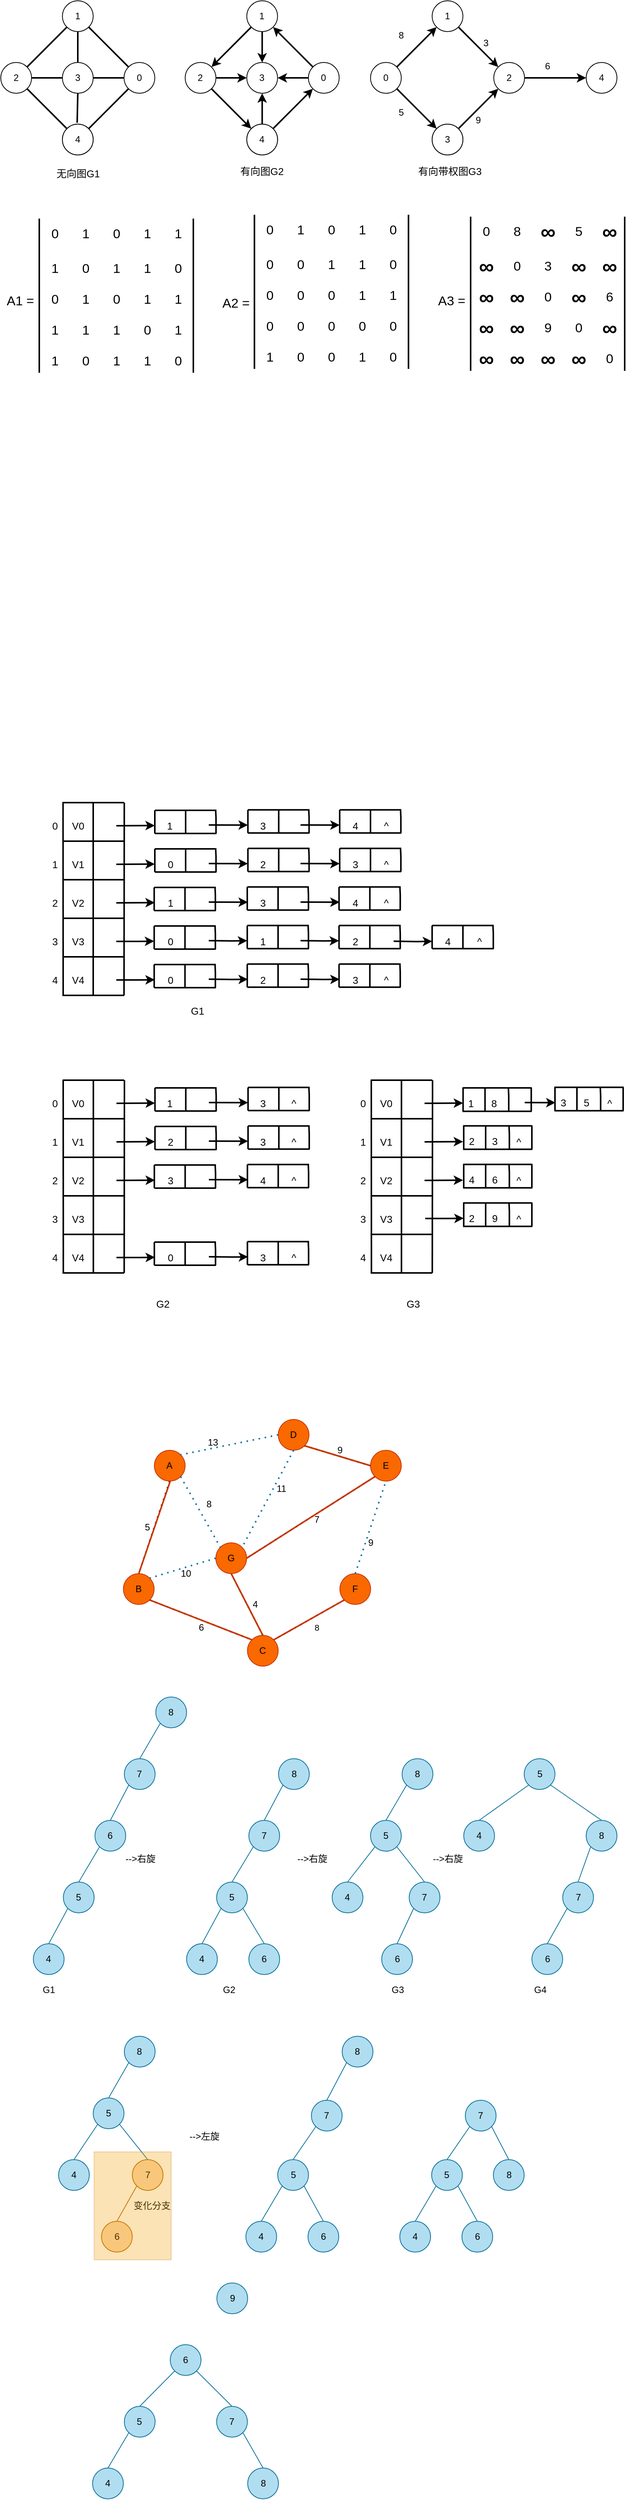 <mxfile version="15.9.6" type="github">
  <diagram id="WjtdyD3cR-xEmJexhKSp" name="Page-1">
    <mxGraphModel dx="813" dy="430" grid="1" gridSize="10" guides="1" tooltips="1" connect="1" arrows="1" fold="1" page="1" pageScale="1" pageWidth="827" pageHeight="1169" math="0" shadow="0">
      <root>
        <mxCell id="0" />
        <mxCell id="1" parent="0" />
        <mxCell id="bj8c9BeODQu9PvC3Ojlk-1" value="1" style="ellipse;whiteSpace=wrap;html=1;aspect=fixed;" parent="1" vertex="1">
          <mxGeometry x="80" y="160" width="40" height="40" as="geometry" />
        </mxCell>
        <mxCell id="bj8c9BeODQu9PvC3Ojlk-2" value="" style="ellipse;whiteSpace=wrap;html=1;aspect=fixed;" parent="1" vertex="1">
          <mxGeometry x="80" y="320" width="40" height="40" as="geometry" />
        </mxCell>
        <mxCell id="bj8c9BeODQu9PvC3Ojlk-3" value="0" style="ellipse;whiteSpace=wrap;html=1;aspect=fixed;" parent="1" vertex="1">
          <mxGeometry x="160" y="240" width="40" height="40" as="geometry" />
        </mxCell>
        <mxCell id="bj8c9BeODQu9PvC3Ojlk-4" value="2" style="ellipse;whiteSpace=wrap;html=1;aspect=fixed;" parent="1" vertex="1">
          <mxGeometry y="240" width="40" height="40" as="geometry" />
        </mxCell>
        <mxCell id="bj8c9BeODQu9PvC3Ojlk-5" value="3" style="ellipse;whiteSpace=wrap;html=1;aspect=fixed;" parent="1" vertex="1">
          <mxGeometry x="80" y="240" width="40" height="40" as="geometry" />
        </mxCell>
        <mxCell id="bj8c9BeODQu9PvC3Ojlk-6" value="" style="endArrow=none;html=1;rounded=0;strokeWidth=2;entryX=0;entryY=1;entryDx=0;entryDy=0;exitX=1;exitY=0;exitDx=0;exitDy=0;" parent="1" source="bj8c9BeODQu9PvC3Ojlk-4" target="bj8c9BeODQu9PvC3Ojlk-1" edge="1">
          <mxGeometry width="50" height="50" relative="1" as="geometry">
            <mxPoint x="60" y="240" as="sourcePoint" />
            <mxPoint x="80" y="190" as="targetPoint" />
          </mxGeometry>
        </mxCell>
        <mxCell id="bj8c9BeODQu9PvC3Ojlk-8" value="" style="endArrow=none;html=1;rounded=0;strokeWidth=2;exitX=1;exitY=0;exitDx=0;exitDy=0;entryX=0;entryY=1;entryDx=0;entryDy=0;" parent="1" source="bj8c9BeODQu9PvC3Ojlk-2" target="bj8c9BeODQu9PvC3Ojlk-3" edge="1">
          <mxGeometry width="50" height="50" relative="1" as="geometry">
            <mxPoint x="120.002" y="319.998" as="sourcePoint" />
            <mxPoint x="240" y="300" as="targetPoint" />
          </mxGeometry>
        </mxCell>
        <mxCell id="bj8c9BeODQu9PvC3Ojlk-9" value="" style="endArrow=none;html=1;rounded=0;strokeWidth=2;entryX=1;entryY=1;entryDx=0;entryDy=0;fontStyle=1;exitX=0;exitY=0;exitDx=0;exitDy=0;" parent="1" source="bj8c9BeODQu9PvC3Ojlk-3" target="bj8c9BeODQu9PvC3Ojlk-1" edge="1">
          <mxGeometry width="50" height="50" relative="1" as="geometry">
            <mxPoint x="54" y="266" as="sourcePoint" />
            <mxPoint x="105.858" y="214.142" as="targetPoint" />
          </mxGeometry>
        </mxCell>
        <mxCell id="bj8c9BeODQu9PvC3Ojlk-11" value="" style="endArrow=none;html=1;rounded=0;strokeWidth=2;entryX=0;entryY=0;entryDx=0;entryDy=0;exitX=1;exitY=1;exitDx=0;exitDy=0;" parent="1" source="bj8c9BeODQu9PvC3Ojlk-4" target="bj8c9BeODQu9PvC3Ojlk-2" edge="1">
          <mxGeometry width="50" height="50" relative="1" as="geometry">
            <mxPoint x="64.142" y="275.858" as="sourcePoint" />
            <mxPoint x="115.858" y="224.142" as="targetPoint" />
          </mxGeometry>
        </mxCell>
        <mxCell id="bj8c9BeODQu9PvC3Ojlk-12" value="" style="endArrow=none;html=1;rounded=0;strokeWidth=2;entryX=0.5;entryY=1;entryDx=0;entryDy=0;exitX=0.5;exitY=0;exitDx=0;exitDy=0;" parent="1" source="bj8c9BeODQu9PvC3Ojlk-5" target="bj8c9BeODQu9PvC3Ojlk-1" edge="1">
          <mxGeometry width="50" height="50" relative="1" as="geometry">
            <mxPoint x="74.142" y="285.858" as="sourcePoint" />
            <mxPoint x="125.858" y="234.142" as="targetPoint" />
          </mxGeometry>
        </mxCell>
        <mxCell id="bj8c9BeODQu9PvC3Ojlk-13" value="" style="endArrow=none;html=1;rounded=0;strokeWidth=2;entryX=0;entryY=0.5;entryDx=0;entryDy=0;exitX=1;exitY=0.5;exitDx=0;exitDy=0;" parent="1" source="bj8c9BeODQu9PvC3Ojlk-5" target="bj8c9BeODQu9PvC3Ojlk-3" edge="1">
          <mxGeometry width="50" height="50" relative="1" as="geometry">
            <mxPoint x="84.142" y="295.858" as="sourcePoint" />
            <mxPoint x="135.858" y="244.142" as="targetPoint" />
          </mxGeometry>
        </mxCell>
        <mxCell id="bj8c9BeODQu9PvC3Ojlk-14" value="" style="endArrow=none;html=1;rounded=0;strokeWidth=2;entryX=0;entryY=0.5;entryDx=0;entryDy=0;exitX=1;exitY=0.5;exitDx=0;exitDy=0;" parent="1" source="bj8c9BeODQu9PvC3Ojlk-4" target="bj8c9BeODQu9PvC3Ojlk-5" edge="1">
          <mxGeometry width="50" height="50" relative="1" as="geometry">
            <mxPoint x="94.142" y="305.858" as="sourcePoint" />
            <mxPoint x="145.858" y="254.142" as="targetPoint" />
          </mxGeometry>
        </mxCell>
        <mxCell id="bj8c9BeODQu9PvC3Ojlk-16" value="4" style="ellipse;whiteSpace=wrap;html=1;aspect=fixed;" parent="1" vertex="1">
          <mxGeometry x="80" y="320" width="40" height="40" as="geometry" />
        </mxCell>
        <mxCell id="bj8c9BeODQu9PvC3Ojlk-17" value="" style="endArrow=none;html=1;rounded=0;strokeWidth=2;entryX=0.479;entryY=-0.044;entryDx=0;entryDy=0;exitX=0.5;exitY=1;exitDx=0;exitDy=0;entryPerimeter=0;" parent="1" source="bj8c9BeODQu9PvC3Ojlk-5" target="bj8c9BeODQu9PvC3Ojlk-16" edge="1">
          <mxGeometry width="50" height="50" relative="1" as="geometry">
            <mxPoint x="50" y="270" as="sourcePoint" />
            <mxPoint x="90" y="270" as="targetPoint" />
          </mxGeometry>
        </mxCell>
        <mxCell id="bj8c9BeODQu9PvC3Ojlk-33" value="" style="edgeStyle=orthogonalEdgeStyle;rounded=0;orthogonalLoop=1;jettySize=auto;html=1;strokeWidth=2;" parent="1" source="bj8c9BeODQu9PvC3Ojlk-18" target="bj8c9BeODQu9PvC3Ojlk-22" edge="1">
          <mxGeometry relative="1" as="geometry" />
        </mxCell>
        <mxCell id="bj8c9BeODQu9PvC3Ojlk-18" value="1" style="ellipse;whiteSpace=wrap;html=1;aspect=fixed;" parent="1" vertex="1">
          <mxGeometry x="319.37" y="160" width="40" height="40" as="geometry" />
        </mxCell>
        <mxCell id="bj8c9BeODQu9PvC3Ojlk-19" value="" style="ellipse;whiteSpace=wrap;html=1;aspect=fixed;" parent="1" vertex="1">
          <mxGeometry x="319.37" y="320" width="40" height="40" as="geometry" />
        </mxCell>
        <mxCell id="bj8c9BeODQu9PvC3Ojlk-36" value="" style="edgeStyle=orthogonalEdgeStyle;rounded=0;orthogonalLoop=1;jettySize=auto;html=1;strokeWidth=2;" parent="1" source="bj8c9BeODQu9PvC3Ojlk-20" target="bj8c9BeODQu9PvC3Ojlk-22" edge="1">
          <mxGeometry relative="1" as="geometry" />
        </mxCell>
        <mxCell id="bj8c9BeODQu9PvC3Ojlk-20" value="0" style="ellipse;whiteSpace=wrap;html=1;aspect=fixed;" parent="1" vertex="1">
          <mxGeometry x="399.37" y="240" width="40" height="40" as="geometry" />
        </mxCell>
        <mxCell id="bj8c9BeODQu9PvC3Ojlk-37" value="" style="edgeStyle=orthogonalEdgeStyle;rounded=0;orthogonalLoop=1;jettySize=auto;html=1;strokeWidth=2;" parent="1" source="bj8c9BeODQu9PvC3Ojlk-21" target="bj8c9BeODQu9PvC3Ojlk-22" edge="1">
          <mxGeometry relative="1" as="geometry" />
        </mxCell>
        <mxCell id="bj8c9BeODQu9PvC3Ojlk-21" value="2" style="ellipse;whiteSpace=wrap;html=1;aspect=fixed;" parent="1" vertex="1">
          <mxGeometry x="239.37" y="240" width="40" height="40" as="geometry" />
        </mxCell>
        <mxCell id="bj8c9BeODQu9PvC3Ojlk-22" value="3" style="ellipse;whiteSpace=wrap;html=1;aspect=fixed;" parent="1" vertex="1">
          <mxGeometry x="319.37" y="240" width="40" height="40" as="geometry" />
        </mxCell>
        <mxCell id="bj8c9BeODQu9PvC3Ojlk-35" value="" style="edgeStyle=orthogonalEdgeStyle;rounded=0;orthogonalLoop=1;jettySize=auto;html=1;strokeWidth=2;" parent="1" source="bj8c9BeODQu9PvC3Ojlk-30" target="bj8c9BeODQu9PvC3Ojlk-22" edge="1">
          <mxGeometry relative="1" as="geometry" />
        </mxCell>
        <mxCell id="bj8c9BeODQu9PvC3Ojlk-30" value="4" style="ellipse;whiteSpace=wrap;html=1;aspect=fixed;" parent="1" vertex="1">
          <mxGeometry x="319.37" y="320" width="40" height="40" as="geometry" />
        </mxCell>
        <mxCell id="bj8c9BeODQu9PvC3Ojlk-32" value="" style="endArrow=classic;html=1;rounded=0;strokeWidth=2;entryX=1;entryY=0;entryDx=0;entryDy=0;exitX=0;exitY=1;exitDx=0;exitDy=0;" parent="1" source="bj8c9BeODQu9PvC3Ojlk-18" target="bj8c9BeODQu9PvC3Ojlk-21" edge="1">
          <mxGeometry width="50" height="50" relative="1" as="geometry">
            <mxPoint x="139.37" y="300" as="sourcePoint" />
            <mxPoint x="189.37" y="250" as="targetPoint" />
          </mxGeometry>
        </mxCell>
        <mxCell id="bj8c9BeODQu9PvC3Ojlk-34" value="" style="endArrow=classic;html=1;rounded=0;strokeWidth=2;entryX=1;entryY=1;entryDx=0;entryDy=0;exitX=0;exitY=0;exitDx=0;exitDy=0;" parent="1" source="bj8c9BeODQu9PvC3Ojlk-20" target="bj8c9BeODQu9PvC3Ojlk-18" edge="1">
          <mxGeometry width="50" height="50" relative="1" as="geometry">
            <mxPoint x="459.37" y="160" as="sourcePoint" />
            <mxPoint x="283.512" y="255.858" as="targetPoint" />
          </mxGeometry>
        </mxCell>
        <mxCell id="bj8c9BeODQu9PvC3Ojlk-38" value="" style="endArrow=classic;html=1;rounded=0;strokeWidth=2;entryX=0;entryY=1;entryDx=0;entryDy=0;exitX=1;exitY=0;exitDx=0;exitDy=0;" parent="1" source="bj8c9BeODQu9PvC3Ojlk-30" target="bj8c9BeODQu9PvC3Ojlk-20" edge="1">
          <mxGeometry width="50" height="50" relative="1" as="geometry">
            <mxPoint x="335.228" y="204.142" as="sourcePoint" />
            <mxPoint x="283.512" y="255.858" as="targetPoint" />
          </mxGeometry>
        </mxCell>
        <mxCell id="bj8c9BeODQu9PvC3Ojlk-39" value="" style="endArrow=classic;html=1;rounded=0;strokeWidth=2;entryX=0;entryY=0;entryDx=0;entryDy=0;exitX=1;exitY=1;exitDx=0;exitDy=0;" parent="1" source="bj8c9BeODQu9PvC3Ojlk-21" target="bj8c9BeODQu9PvC3Ojlk-30" edge="1">
          <mxGeometry width="50" height="50" relative="1" as="geometry">
            <mxPoint x="345.228" y="214.142" as="sourcePoint" />
            <mxPoint x="293.512" y="265.858" as="targetPoint" />
          </mxGeometry>
        </mxCell>
        <mxCell id="CmCOT2hSot_O_IrYPv61-16" value="1" style="ellipse;whiteSpace=wrap;html=1;aspect=fixed;" parent="1" vertex="1">
          <mxGeometry x="560" y="160" width="40" height="40" as="geometry" />
        </mxCell>
        <mxCell id="CmCOT2hSot_O_IrYPv61-17" value="" style="ellipse;whiteSpace=wrap;html=1;aspect=fixed;" parent="1" vertex="1">
          <mxGeometry x="560" y="320" width="40" height="40" as="geometry" />
        </mxCell>
        <mxCell id="CmCOT2hSot_O_IrYPv61-30" value="" style="edgeStyle=orthogonalEdgeStyle;rounded=0;orthogonalLoop=1;jettySize=auto;html=1;strokeWidth=2;" parent="1" source="CmCOT2hSot_O_IrYPv61-19" target="CmCOT2hSot_O_IrYPv61-29" edge="1">
          <mxGeometry relative="1" as="geometry" />
        </mxCell>
        <mxCell id="CmCOT2hSot_O_IrYPv61-19" value="2" style="ellipse;whiteSpace=wrap;html=1;aspect=fixed;" parent="1" vertex="1">
          <mxGeometry x="640" y="240" width="40" height="40" as="geometry" />
        </mxCell>
        <mxCell id="CmCOT2hSot_O_IrYPv61-21" value="0" style="ellipse;whiteSpace=wrap;html=1;aspect=fixed;" parent="1" vertex="1">
          <mxGeometry x="480" y="240" width="40" height="40" as="geometry" />
        </mxCell>
        <mxCell id="CmCOT2hSot_O_IrYPv61-24" value="3" style="ellipse;whiteSpace=wrap;html=1;aspect=fixed;" parent="1" vertex="1">
          <mxGeometry x="560" y="320" width="40" height="40" as="geometry" />
        </mxCell>
        <mxCell id="CmCOT2hSot_O_IrYPv61-25" value="" style="endArrow=classic;html=1;rounded=0;strokeWidth=2;entryX=0;entryY=1;entryDx=0;entryDy=0;exitX=1;exitY=0;exitDx=0;exitDy=0;" parent="1" source="CmCOT2hSot_O_IrYPv61-21" target="CmCOT2hSot_O_IrYPv61-16" edge="1">
          <mxGeometry width="50" height="50" relative="1" as="geometry">
            <mxPoint x="500" y="170" as="sourcePoint" />
            <mxPoint x="430" y="250" as="targetPoint" />
          </mxGeometry>
        </mxCell>
        <mxCell id="CmCOT2hSot_O_IrYPv61-26" value="" style="endArrow=classic;html=1;rounded=0;strokeWidth=2;exitX=1;exitY=1;exitDx=0;exitDy=0;" parent="1" source="CmCOT2hSot_O_IrYPv61-16" target="CmCOT2hSot_O_IrYPv61-19" edge="1">
          <mxGeometry width="50" height="50" relative="1" as="geometry">
            <mxPoint x="575.858" y="204.142" as="sourcePoint" />
            <mxPoint x="524.142" y="255.858" as="targetPoint" />
          </mxGeometry>
        </mxCell>
        <mxCell id="CmCOT2hSot_O_IrYPv61-27" value="" style="endArrow=classic;html=1;rounded=0;strokeWidth=2;entryX=0;entryY=1;entryDx=0;entryDy=0;exitX=1;exitY=0;exitDx=0;exitDy=0;" parent="1" source="CmCOT2hSot_O_IrYPv61-24" target="CmCOT2hSot_O_IrYPv61-19" edge="1">
          <mxGeometry width="50" height="50" relative="1" as="geometry">
            <mxPoint x="575.858" y="204.142" as="sourcePoint" />
            <mxPoint x="524.142" y="255.858" as="targetPoint" />
          </mxGeometry>
        </mxCell>
        <mxCell id="CmCOT2hSot_O_IrYPv61-28" value="" style="endArrow=classic;html=1;rounded=0;strokeWidth=2;entryX=0;entryY=0;entryDx=0;entryDy=0;exitX=1;exitY=1;exitDx=0;exitDy=0;" parent="1" source="CmCOT2hSot_O_IrYPv61-21" target="CmCOT2hSot_O_IrYPv61-24" edge="1">
          <mxGeometry width="50" height="50" relative="1" as="geometry">
            <mxPoint x="585.858" y="214.142" as="sourcePoint" />
            <mxPoint x="534.142" y="265.858" as="targetPoint" />
          </mxGeometry>
        </mxCell>
        <mxCell id="CmCOT2hSot_O_IrYPv61-29" value="4" style="ellipse;whiteSpace=wrap;html=1;aspect=fixed;" parent="1" vertex="1">
          <mxGeometry x="760" y="240" width="40" height="40" as="geometry" />
        </mxCell>
        <mxCell id="CmCOT2hSot_O_IrYPv61-31" value="6" style="text;html=1;strokeColor=none;fillColor=none;align=center;verticalAlign=middle;whiteSpace=wrap;rounded=0;" parent="1" vertex="1">
          <mxGeometry x="680" y="230" width="60" height="30" as="geometry" />
        </mxCell>
        <mxCell id="CmCOT2hSot_O_IrYPv61-32" value="3" style="text;html=1;strokeColor=none;fillColor=none;align=center;verticalAlign=middle;whiteSpace=wrap;rounded=0;" parent="1" vertex="1">
          <mxGeometry x="600" y="200" width="60" height="30" as="geometry" />
        </mxCell>
        <mxCell id="CmCOT2hSot_O_IrYPv61-33" value="9" style="text;html=1;strokeColor=none;fillColor=none;align=center;verticalAlign=middle;whiteSpace=wrap;rounded=0;" parent="1" vertex="1">
          <mxGeometry x="590" y="300" width="60" height="30" as="geometry" />
        </mxCell>
        <mxCell id="CmCOT2hSot_O_IrYPv61-34" value="5" style="text;html=1;strokeColor=none;fillColor=none;align=center;verticalAlign=middle;whiteSpace=wrap;rounded=0;" parent="1" vertex="1">
          <mxGeometry x="490" y="290" width="60" height="30" as="geometry" />
        </mxCell>
        <mxCell id="CmCOT2hSot_O_IrYPv61-38" value="8" style="text;html=1;strokeColor=none;fillColor=none;align=center;verticalAlign=middle;whiteSpace=wrap;rounded=0;" parent="1" vertex="1">
          <mxGeometry x="490" y="190" width="60" height="30" as="geometry" />
        </mxCell>
        <mxCell id="CmCOT2hSot_O_IrYPv61-41" value="&lt;font style=&quot;font-size: 17px&quot;&gt;A1 =&lt;/font&gt;" style="text;html=1;align=center;verticalAlign=middle;resizable=0;points=[];autosize=1;strokeColor=none;fillColor=none;fontSize=16;" parent="1" vertex="1">
          <mxGeometry y="540" width="50" height="20" as="geometry" />
        </mxCell>
        <mxCell id="CmCOT2hSot_O_IrYPv61-42" value="" style="endArrow=none;html=1;rounded=0;fontSize=17;strokeWidth=2;" parent="1" edge="1">
          <mxGeometry width="50" height="50" relative="1" as="geometry">
            <mxPoint x="50" y="642.5" as="sourcePoint" />
            <mxPoint x="50" y="442.5" as="targetPoint" />
          </mxGeometry>
        </mxCell>
        <mxCell id="CmCOT2hSot_O_IrYPv61-43" value="0" style="text;html=1;align=center;verticalAlign=middle;resizable=0;points=[];autosize=1;strokeColor=none;fillColor=none;fontSize=17;" parent="1" vertex="1">
          <mxGeometry x="60.0" y="447.5" width="20" height="30" as="geometry" />
        </mxCell>
        <mxCell id="CmCOT2hSot_O_IrYPv61-44" value="1" style="text;html=1;align=center;verticalAlign=middle;resizable=0;points=[];autosize=1;strokeColor=none;fillColor=none;fontSize=17;" parent="1" vertex="1">
          <mxGeometry x="100.0" y="447.5" width="20" height="30" as="geometry" />
        </mxCell>
        <mxCell id="CmCOT2hSot_O_IrYPv61-45" value="0" style="text;html=1;align=center;verticalAlign=middle;resizable=0;points=[];autosize=1;strokeColor=none;fillColor=none;fontSize=17;" parent="1" vertex="1">
          <mxGeometry x="140" y="447.5" width="20" height="30" as="geometry" />
        </mxCell>
        <mxCell id="CmCOT2hSot_O_IrYPv61-46" value="1" style="text;html=1;align=center;verticalAlign=middle;resizable=0;points=[];autosize=1;strokeColor=none;fillColor=none;fontSize=17;" parent="1" vertex="1">
          <mxGeometry x="180" y="447.5" width="20" height="30" as="geometry" />
        </mxCell>
        <mxCell id="CmCOT2hSot_O_IrYPv61-47" value="1" style="text;html=1;align=center;verticalAlign=middle;resizable=0;points=[];autosize=1;strokeColor=none;fillColor=none;fontSize=17;" parent="1" vertex="1">
          <mxGeometry x="220" y="447.5" width="20" height="30" as="geometry" />
        </mxCell>
        <mxCell id="CmCOT2hSot_O_IrYPv61-50" value="1" style="text;html=1;align=center;verticalAlign=middle;resizable=0;points=[];autosize=1;strokeColor=none;fillColor=none;fontSize=17;" parent="1" vertex="1">
          <mxGeometry x="60.0" y="492.5" width="20" height="30" as="geometry" />
        </mxCell>
        <mxCell id="CmCOT2hSot_O_IrYPv61-51" value="0" style="text;html=1;align=center;verticalAlign=middle;resizable=0;points=[];autosize=1;strokeColor=none;fillColor=none;fontSize=17;" parent="1" vertex="1">
          <mxGeometry x="100.0" y="492.5" width="20" height="30" as="geometry" />
        </mxCell>
        <mxCell id="CmCOT2hSot_O_IrYPv61-52" value="1" style="text;html=1;align=center;verticalAlign=middle;resizable=0;points=[];autosize=1;strokeColor=none;fillColor=none;fontSize=17;" parent="1" vertex="1">
          <mxGeometry x="140" y="492.5" width="20" height="30" as="geometry" />
        </mxCell>
        <mxCell id="CmCOT2hSot_O_IrYPv61-53" value="1" style="text;html=1;align=center;verticalAlign=middle;resizable=0;points=[];autosize=1;strokeColor=none;fillColor=none;fontSize=17;" parent="1" vertex="1">
          <mxGeometry x="180" y="492.5" width="20" height="30" as="geometry" />
        </mxCell>
        <mxCell id="CmCOT2hSot_O_IrYPv61-54" value="0" style="text;html=1;align=center;verticalAlign=middle;resizable=0;points=[];autosize=1;strokeColor=none;fillColor=none;fontSize=17;" parent="1" vertex="1">
          <mxGeometry x="220" y="492.5" width="20" height="30" as="geometry" />
        </mxCell>
        <mxCell id="CmCOT2hSot_O_IrYPv61-55" value="0" style="text;html=1;align=center;verticalAlign=middle;resizable=0;points=[];autosize=1;strokeColor=none;fillColor=none;fontSize=17;" parent="1" vertex="1">
          <mxGeometry x="60.0" y="532.5" width="20" height="30" as="geometry" />
        </mxCell>
        <mxCell id="CmCOT2hSot_O_IrYPv61-56" value="1" style="text;html=1;align=center;verticalAlign=middle;resizable=0;points=[];autosize=1;strokeColor=none;fillColor=none;fontSize=17;" parent="1" vertex="1">
          <mxGeometry x="100.0" y="532.5" width="20" height="30" as="geometry" />
        </mxCell>
        <mxCell id="CmCOT2hSot_O_IrYPv61-57" value="0" style="text;html=1;align=center;verticalAlign=middle;resizable=0;points=[];autosize=1;strokeColor=none;fillColor=none;fontSize=17;" parent="1" vertex="1">
          <mxGeometry x="140" y="532.5" width="20" height="30" as="geometry" />
        </mxCell>
        <mxCell id="CmCOT2hSot_O_IrYPv61-58" value="1" style="text;html=1;align=center;verticalAlign=middle;resizable=0;points=[];autosize=1;strokeColor=none;fillColor=none;fontSize=17;" parent="1" vertex="1">
          <mxGeometry x="180" y="532.5" width="20" height="30" as="geometry" />
        </mxCell>
        <mxCell id="CmCOT2hSot_O_IrYPv61-59" value="1" style="text;html=1;align=center;verticalAlign=middle;resizable=0;points=[];autosize=1;strokeColor=none;fillColor=none;fontSize=17;" parent="1" vertex="1">
          <mxGeometry x="220" y="532.5" width="20" height="30" as="geometry" />
        </mxCell>
        <mxCell id="CmCOT2hSot_O_IrYPv61-60" value="1" style="text;html=1;align=center;verticalAlign=middle;resizable=0;points=[];autosize=1;strokeColor=none;fillColor=none;fontSize=17;" parent="1" vertex="1">
          <mxGeometry x="60.0" y="572.5" width="20" height="30" as="geometry" />
        </mxCell>
        <mxCell id="CmCOT2hSot_O_IrYPv61-61" value="1" style="text;html=1;align=center;verticalAlign=middle;resizable=0;points=[];autosize=1;strokeColor=none;fillColor=none;fontSize=17;" parent="1" vertex="1">
          <mxGeometry x="100.0" y="572.5" width="20" height="30" as="geometry" />
        </mxCell>
        <mxCell id="CmCOT2hSot_O_IrYPv61-62" value="1" style="text;html=1;align=center;verticalAlign=middle;resizable=0;points=[];autosize=1;strokeColor=none;fillColor=none;fontSize=17;" parent="1" vertex="1">
          <mxGeometry x="140" y="572.5" width="20" height="30" as="geometry" />
        </mxCell>
        <mxCell id="CmCOT2hSot_O_IrYPv61-63" value="0" style="text;html=1;align=center;verticalAlign=middle;resizable=0;points=[];autosize=1;strokeColor=none;fillColor=none;fontSize=17;" parent="1" vertex="1">
          <mxGeometry x="180" y="572.5" width="20" height="30" as="geometry" />
        </mxCell>
        <mxCell id="CmCOT2hSot_O_IrYPv61-64" value="1" style="text;html=1;align=center;verticalAlign=middle;resizable=0;points=[];autosize=1;strokeColor=none;fillColor=none;fontSize=17;" parent="1" vertex="1">
          <mxGeometry x="220" y="572.5" width="20" height="30" as="geometry" />
        </mxCell>
        <mxCell id="CmCOT2hSot_O_IrYPv61-65" value="1" style="text;html=1;align=center;verticalAlign=middle;resizable=0;points=[];autosize=1;strokeColor=none;fillColor=none;fontSize=17;" parent="1" vertex="1">
          <mxGeometry x="60.0" y="612.5" width="20" height="30" as="geometry" />
        </mxCell>
        <mxCell id="CmCOT2hSot_O_IrYPv61-66" value="0" style="text;html=1;align=center;verticalAlign=middle;resizable=0;points=[];autosize=1;strokeColor=none;fillColor=none;fontSize=17;" parent="1" vertex="1">
          <mxGeometry x="100.0" y="612.5" width="20" height="30" as="geometry" />
        </mxCell>
        <mxCell id="CmCOT2hSot_O_IrYPv61-67" value="1" style="text;html=1;align=center;verticalAlign=middle;resizable=0;points=[];autosize=1;strokeColor=none;fillColor=none;fontSize=17;" parent="1" vertex="1">
          <mxGeometry x="140" y="612.5" width="20" height="30" as="geometry" />
        </mxCell>
        <mxCell id="CmCOT2hSot_O_IrYPv61-68" value="1" style="text;html=1;align=center;verticalAlign=middle;resizable=0;points=[];autosize=1;strokeColor=none;fillColor=none;fontSize=17;" parent="1" vertex="1">
          <mxGeometry x="180" y="612.5" width="20" height="30" as="geometry" />
        </mxCell>
        <mxCell id="CmCOT2hSot_O_IrYPv61-69" value="0" style="text;html=1;align=center;verticalAlign=middle;resizable=0;points=[];autosize=1;strokeColor=none;fillColor=none;fontSize=17;" parent="1" vertex="1">
          <mxGeometry x="220" y="612.5" width="20" height="30" as="geometry" />
        </mxCell>
        <mxCell id="CmCOT2hSot_O_IrYPv61-70" value="" style="endArrow=none;html=1;rounded=0;fontSize=17;strokeWidth=2;" parent="1" edge="1">
          <mxGeometry width="50" height="50" relative="1" as="geometry">
            <mxPoint x="250" y="642.5" as="sourcePoint" />
            <mxPoint x="250" y="442.5" as="targetPoint" />
          </mxGeometry>
        </mxCell>
        <mxCell id="CmCOT2hSot_O_IrYPv61-71" value="&lt;font style=&quot;font-size: 17px&quot;&gt;A2 =&lt;/font&gt;" style="text;html=1;align=center;verticalAlign=middle;resizable=0;points=[];autosize=1;strokeColor=none;fillColor=none;fontSize=16;" parent="1" vertex="1">
          <mxGeometry x="280" y="542.5" width="50" height="20" as="geometry" />
        </mxCell>
        <mxCell id="CmCOT2hSot_O_IrYPv61-72" value="" style="endArrow=none;html=1;rounded=0;fontSize=17;strokeWidth=2;" parent="1" edge="1">
          <mxGeometry width="50" height="50" relative="1" as="geometry">
            <mxPoint x="329.31" y="637.5" as="sourcePoint" />
            <mxPoint x="329.31" y="437.5" as="targetPoint" />
          </mxGeometry>
        </mxCell>
        <mxCell id="CmCOT2hSot_O_IrYPv61-73" value="0" style="text;html=1;align=center;verticalAlign=middle;resizable=0;points=[];autosize=1;strokeColor=none;fillColor=none;fontSize=17;" parent="1" vertex="1">
          <mxGeometry x="339.31" y="442.5" width="20" height="30" as="geometry" />
        </mxCell>
        <mxCell id="CmCOT2hSot_O_IrYPv61-74" value="1" style="text;html=1;align=center;verticalAlign=middle;resizable=0;points=[];autosize=1;strokeColor=none;fillColor=none;fontSize=17;" parent="1" vertex="1">
          <mxGeometry x="379.31" y="442.5" width="20" height="30" as="geometry" />
        </mxCell>
        <mxCell id="CmCOT2hSot_O_IrYPv61-75" value="0" style="text;html=1;align=center;verticalAlign=middle;resizable=0;points=[];autosize=1;strokeColor=none;fillColor=none;fontSize=17;" parent="1" vertex="1">
          <mxGeometry x="419.31" y="442.5" width="20" height="30" as="geometry" />
        </mxCell>
        <mxCell id="CmCOT2hSot_O_IrYPv61-76" value="1" style="text;html=1;align=center;verticalAlign=middle;resizable=0;points=[];autosize=1;strokeColor=none;fillColor=none;fontSize=17;" parent="1" vertex="1">
          <mxGeometry x="459.31" y="442.5" width="20" height="30" as="geometry" />
        </mxCell>
        <mxCell id="CmCOT2hSot_O_IrYPv61-77" value="0" style="text;html=1;align=center;verticalAlign=middle;resizable=0;points=[];autosize=1;strokeColor=none;fillColor=none;fontSize=17;" parent="1" vertex="1">
          <mxGeometry x="499.31" y="442.5" width="20" height="30" as="geometry" />
        </mxCell>
        <mxCell id="CmCOT2hSot_O_IrYPv61-78" value="0" style="text;html=1;align=center;verticalAlign=middle;resizable=0;points=[];autosize=1;strokeColor=none;fillColor=none;fontSize=17;" parent="1" vertex="1">
          <mxGeometry x="339.31" y="487.5" width="20" height="30" as="geometry" />
        </mxCell>
        <mxCell id="CmCOT2hSot_O_IrYPv61-79" value="0" style="text;html=1;align=center;verticalAlign=middle;resizable=0;points=[];autosize=1;strokeColor=none;fillColor=none;fontSize=17;" parent="1" vertex="1">
          <mxGeometry x="379.31" y="487.5" width="20" height="30" as="geometry" />
        </mxCell>
        <mxCell id="CmCOT2hSot_O_IrYPv61-80" value="1" style="text;html=1;align=center;verticalAlign=middle;resizable=0;points=[];autosize=1;strokeColor=none;fillColor=none;fontSize=17;" parent="1" vertex="1">
          <mxGeometry x="419.31" y="487.5" width="20" height="30" as="geometry" />
        </mxCell>
        <mxCell id="CmCOT2hSot_O_IrYPv61-81" value="1" style="text;html=1;align=center;verticalAlign=middle;resizable=0;points=[];autosize=1;strokeColor=none;fillColor=none;fontSize=17;" parent="1" vertex="1">
          <mxGeometry x="459.31" y="487.5" width="20" height="30" as="geometry" />
        </mxCell>
        <mxCell id="CmCOT2hSot_O_IrYPv61-82" value="0" style="text;html=1;align=center;verticalAlign=middle;resizable=0;points=[];autosize=1;strokeColor=none;fillColor=none;fontSize=17;" parent="1" vertex="1">
          <mxGeometry x="499.31" y="487.5" width="20" height="30" as="geometry" />
        </mxCell>
        <mxCell id="CmCOT2hSot_O_IrYPv61-83" value="0" style="text;html=1;align=center;verticalAlign=middle;resizable=0;points=[];autosize=1;strokeColor=none;fillColor=none;fontSize=17;" parent="1" vertex="1">
          <mxGeometry x="339.31" y="527.5" width="20" height="30" as="geometry" />
        </mxCell>
        <mxCell id="CmCOT2hSot_O_IrYPv61-84" value="0" style="text;html=1;align=center;verticalAlign=middle;resizable=0;points=[];autosize=1;strokeColor=none;fillColor=none;fontSize=17;" parent="1" vertex="1">
          <mxGeometry x="379.31" y="527.5" width="20" height="30" as="geometry" />
        </mxCell>
        <mxCell id="CmCOT2hSot_O_IrYPv61-85" value="0" style="text;html=1;align=center;verticalAlign=middle;resizable=0;points=[];autosize=1;strokeColor=none;fillColor=none;fontSize=17;" parent="1" vertex="1">
          <mxGeometry x="419.31" y="527.5" width="20" height="30" as="geometry" />
        </mxCell>
        <mxCell id="CmCOT2hSot_O_IrYPv61-86" value="1" style="text;html=1;align=center;verticalAlign=middle;resizable=0;points=[];autosize=1;strokeColor=none;fillColor=none;fontSize=17;" parent="1" vertex="1">
          <mxGeometry x="459.31" y="527.5" width="20" height="30" as="geometry" />
        </mxCell>
        <mxCell id="CmCOT2hSot_O_IrYPv61-87" value="1" style="text;html=1;align=center;verticalAlign=middle;resizable=0;points=[];autosize=1;strokeColor=none;fillColor=none;fontSize=17;" parent="1" vertex="1">
          <mxGeometry x="499.31" y="527.5" width="20" height="30" as="geometry" />
        </mxCell>
        <mxCell id="CmCOT2hSot_O_IrYPv61-88" value="0" style="text;html=1;align=center;verticalAlign=middle;resizable=0;points=[];autosize=1;strokeColor=none;fillColor=none;fontSize=17;" parent="1" vertex="1">
          <mxGeometry x="339.31" y="567.5" width="20" height="30" as="geometry" />
        </mxCell>
        <mxCell id="CmCOT2hSot_O_IrYPv61-89" value="0" style="text;html=1;align=center;verticalAlign=middle;resizable=0;points=[];autosize=1;strokeColor=none;fillColor=none;fontSize=17;" parent="1" vertex="1">
          <mxGeometry x="379.31" y="567.5" width="20" height="30" as="geometry" />
        </mxCell>
        <mxCell id="CmCOT2hSot_O_IrYPv61-90" value="0" style="text;html=1;align=center;verticalAlign=middle;resizable=0;points=[];autosize=1;strokeColor=none;fillColor=none;fontSize=17;" parent="1" vertex="1">
          <mxGeometry x="419.31" y="567.5" width="20" height="30" as="geometry" />
        </mxCell>
        <mxCell id="CmCOT2hSot_O_IrYPv61-91" value="0" style="text;html=1;align=center;verticalAlign=middle;resizable=0;points=[];autosize=1;strokeColor=none;fillColor=none;fontSize=17;" parent="1" vertex="1">
          <mxGeometry x="459.31" y="567.5" width="20" height="30" as="geometry" />
        </mxCell>
        <mxCell id="CmCOT2hSot_O_IrYPv61-92" value="0" style="text;html=1;align=center;verticalAlign=middle;resizable=0;points=[];autosize=1;strokeColor=none;fillColor=none;fontSize=17;" parent="1" vertex="1">
          <mxGeometry x="499.31" y="567.5" width="20" height="30" as="geometry" />
        </mxCell>
        <mxCell id="CmCOT2hSot_O_IrYPv61-93" value="1" style="text;html=1;align=center;verticalAlign=middle;resizable=0;points=[];autosize=1;strokeColor=none;fillColor=none;fontSize=17;" parent="1" vertex="1">
          <mxGeometry x="339.31" y="607.5" width="20" height="30" as="geometry" />
        </mxCell>
        <mxCell id="CmCOT2hSot_O_IrYPv61-94" value="0" style="text;html=1;align=center;verticalAlign=middle;resizable=0;points=[];autosize=1;strokeColor=none;fillColor=none;fontSize=17;" parent="1" vertex="1">
          <mxGeometry x="379.31" y="607.5" width="20" height="30" as="geometry" />
        </mxCell>
        <mxCell id="CmCOT2hSot_O_IrYPv61-95" value="0" style="text;html=1;align=center;verticalAlign=middle;resizable=0;points=[];autosize=1;strokeColor=none;fillColor=none;fontSize=17;" parent="1" vertex="1">
          <mxGeometry x="419.31" y="607.5" width="20" height="30" as="geometry" />
        </mxCell>
        <mxCell id="CmCOT2hSot_O_IrYPv61-96" value="1" style="text;html=1;align=center;verticalAlign=middle;resizable=0;points=[];autosize=1;strokeColor=none;fillColor=none;fontSize=17;" parent="1" vertex="1">
          <mxGeometry x="459.31" y="607.5" width="20" height="30" as="geometry" />
        </mxCell>
        <mxCell id="CmCOT2hSot_O_IrYPv61-97" value="0" style="text;html=1;align=center;verticalAlign=middle;resizable=0;points=[];autosize=1;strokeColor=none;fillColor=none;fontSize=17;" parent="1" vertex="1">
          <mxGeometry x="499.31" y="607.5" width="20" height="30" as="geometry" />
        </mxCell>
        <mxCell id="CmCOT2hSot_O_IrYPv61-98" value="" style="endArrow=none;html=1;rounded=0;fontSize=17;strokeWidth=2;" parent="1" edge="1">
          <mxGeometry width="50" height="50" relative="1" as="geometry">
            <mxPoint x="529.31" y="637.5" as="sourcePoint" />
            <mxPoint x="529.31" y="437.5" as="targetPoint" />
          </mxGeometry>
        </mxCell>
        <mxCell id="CmCOT2hSot_O_IrYPv61-99" value="&lt;font style=&quot;font-size: 17px&quot;&gt;A3 =&lt;/font&gt;" style="text;html=1;align=center;verticalAlign=middle;resizable=0;points=[];autosize=1;strokeColor=none;fillColor=none;fontSize=16;" parent="1" vertex="1">
          <mxGeometry x="560.0" y="540" width="50" height="20" as="geometry" />
        </mxCell>
        <mxCell id="CmCOT2hSot_O_IrYPv61-100" value="" style="endArrow=none;html=1;rounded=0;fontSize=17;strokeWidth=2;" parent="1" edge="1">
          <mxGeometry width="50" height="50" relative="1" as="geometry">
            <mxPoint x="610.0" y="640.0" as="sourcePoint" />
            <mxPoint x="610.0" y="440" as="targetPoint" />
          </mxGeometry>
        </mxCell>
        <mxCell id="CmCOT2hSot_O_IrYPv61-101" value="0" style="text;html=1;align=center;verticalAlign=middle;resizable=0;points=[];autosize=1;strokeColor=none;fillColor=none;fontSize=17;" parent="1" vertex="1">
          <mxGeometry x="620.0" y="445" width="20" height="30" as="geometry" />
        </mxCell>
        <mxCell id="CmCOT2hSot_O_IrYPv61-102" value="8" style="text;html=1;align=center;verticalAlign=middle;resizable=0;points=[];autosize=1;strokeColor=none;fillColor=none;fontSize=17;" parent="1" vertex="1">
          <mxGeometry x="660.0" y="445" width="20" height="30" as="geometry" />
        </mxCell>
        <mxCell id="CmCOT2hSot_O_IrYPv61-104" value="5" style="text;html=1;align=center;verticalAlign=middle;resizable=0;points=[];autosize=1;strokeColor=none;fillColor=none;fontSize=17;" parent="1" vertex="1">
          <mxGeometry x="740.0" y="445" width="20" height="30" as="geometry" />
        </mxCell>
        <mxCell id="CmCOT2hSot_O_IrYPv61-105" value="&lt;h1 style=&quot;font-size: 27px&quot;&gt;&lt;font style=&quot;font-size: 27px&quot;&gt;∞&lt;/font&gt;&lt;/h1&gt;" style="text;html=1;align=center;verticalAlign=middle;resizable=0;points=[];autosize=1;strokeColor=none;fillColor=none;fontSize=17;" parent="1" vertex="1">
          <mxGeometry x="775.0" y="430" width="30" height="60" as="geometry" />
        </mxCell>
        <mxCell id="CmCOT2hSot_O_IrYPv61-106" value="&lt;h1 style=&quot;font-size: 27px&quot;&gt;&lt;font style=&quot;font-size: 27px&quot;&gt;∞&lt;/font&gt;&lt;/h1&gt;" style="text;html=1;align=center;verticalAlign=middle;resizable=0;points=[];autosize=1;strokeColor=none;fillColor=none;fontSize=17;" parent="1" vertex="1">
          <mxGeometry x="615.0" y="475" width="30" height="60" as="geometry" />
        </mxCell>
        <mxCell id="CmCOT2hSot_O_IrYPv61-107" value="0" style="text;html=1;align=center;verticalAlign=middle;resizable=0;points=[];autosize=1;strokeColor=none;fillColor=none;fontSize=17;" parent="1" vertex="1">
          <mxGeometry x="660.0" y="490" width="20" height="30" as="geometry" />
        </mxCell>
        <mxCell id="CmCOT2hSot_O_IrYPv61-108" value="3" style="text;html=1;align=center;verticalAlign=middle;resizable=0;points=[];autosize=1;strokeColor=none;fillColor=none;fontSize=17;" parent="1" vertex="1">
          <mxGeometry x="700.0" y="490" width="20" height="30" as="geometry" />
        </mxCell>
        <mxCell id="CmCOT2hSot_O_IrYPv61-109" value="&lt;h1 style=&quot;font-size: 27px&quot;&gt;&lt;font style=&quot;font-size: 27px&quot;&gt;∞&lt;/font&gt;&lt;/h1&gt;" style="text;html=1;align=center;verticalAlign=middle;resizable=0;points=[];autosize=1;strokeColor=none;fillColor=none;fontSize=17;" parent="1" vertex="1">
          <mxGeometry x="735.0" y="475" width="30" height="60" as="geometry" />
        </mxCell>
        <mxCell id="CmCOT2hSot_O_IrYPv61-110" value="&lt;h1 style=&quot;font-size: 27px&quot;&gt;&lt;font style=&quot;font-size: 27px&quot;&gt;∞&lt;/font&gt;&lt;/h1&gt;" style="text;html=1;align=center;verticalAlign=middle;resizable=0;points=[];autosize=1;strokeColor=none;fillColor=none;fontSize=17;" parent="1" vertex="1">
          <mxGeometry x="775.0" y="475" width="30" height="60" as="geometry" />
        </mxCell>
        <mxCell id="CmCOT2hSot_O_IrYPv61-111" value="&lt;h1 style=&quot;font-size: 27px&quot;&gt;&lt;font style=&quot;font-size: 27px&quot;&gt;∞&lt;/font&gt;&lt;/h1&gt;" style="text;html=1;align=center;verticalAlign=middle;resizable=0;points=[];autosize=1;strokeColor=none;fillColor=none;fontSize=17;" parent="1" vertex="1">
          <mxGeometry x="615.0" y="515" width="30" height="60" as="geometry" />
        </mxCell>
        <mxCell id="CmCOT2hSot_O_IrYPv61-112" value="&lt;h1 style=&quot;font-size: 27px&quot;&gt;&lt;font style=&quot;font-size: 27px&quot;&gt;∞&lt;/font&gt;&lt;/h1&gt;" style="text;html=1;align=center;verticalAlign=middle;resizable=0;points=[];autosize=1;strokeColor=none;fillColor=none;fontSize=17;" parent="1" vertex="1">
          <mxGeometry x="655.0" y="515" width="30" height="60" as="geometry" />
        </mxCell>
        <mxCell id="CmCOT2hSot_O_IrYPv61-113" value="0" style="text;html=1;align=center;verticalAlign=middle;resizable=0;points=[];autosize=1;strokeColor=none;fillColor=none;fontSize=17;" parent="1" vertex="1">
          <mxGeometry x="700.0" y="530" width="20" height="30" as="geometry" />
        </mxCell>
        <mxCell id="CmCOT2hSot_O_IrYPv61-114" value="&lt;h1 style=&quot;font-size: 27px&quot;&gt;&lt;font style=&quot;font-size: 27px&quot;&gt;∞&lt;/font&gt;&lt;/h1&gt;" style="text;html=1;align=center;verticalAlign=middle;resizable=0;points=[];autosize=1;strokeColor=none;fillColor=none;fontSize=17;" parent="1" vertex="1">
          <mxGeometry x="735.0" y="515" width="30" height="60" as="geometry" />
        </mxCell>
        <mxCell id="CmCOT2hSot_O_IrYPv61-115" value="6" style="text;html=1;align=center;verticalAlign=middle;resizable=0;points=[];autosize=1;strokeColor=none;fillColor=none;fontSize=17;" parent="1" vertex="1">
          <mxGeometry x="780.0" y="530" width="20" height="30" as="geometry" />
        </mxCell>
        <mxCell id="CmCOT2hSot_O_IrYPv61-116" value="&lt;h1 style=&quot;font-size: 27px&quot;&gt;&lt;font style=&quot;font-size: 27px&quot;&gt;∞&lt;/font&gt;&lt;/h1&gt;" style="text;html=1;align=center;verticalAlign=middle;resizable=0;points=[];autosize=1;strokeColor=none;fillColor=none;fontSize=17;" parent="1" vertex="1">
          <mxGeometry x="615.0" y="555" width="30" height="60" as="geometry" />
        </mxCell>
        <mxCell id="CmCOT2hSot_O_IrYPv61-117" value="&lt;h1 style=&quot;font-size: 27px&quot;&gt;&lt;font style=&quot;font-size: 27px&quot;&gt;∞&lt;/font&gt;&lt;/h1&gt;" style="text;html=1;align=center;verticalAlign=middle;resizable=0;points=[];autosize=1;strokeColor=none;fillColor=none;fontSize=17;" parent="1" vertex="1">
          <mxGeometry x="655.0" y="555" width="30" height="60" as="geometry" />
        </mxCell>
        <mxCell id="CmCOT2hSot_O_IrYPv61-118" value="9" style="text;html=1;align=center;verticalAlign=middle;resizable=0;points=[];autosize=1;strokeColor=none;fillColor=none;fontSize=17;" parent="1" vertex="1">
          <mxGeometry x="700.0" y="570" width="20" height="30" as="geometry" />
        </mxCell>
        <mxCell id="CmCOT2hSot_O_IrYPv61-119" value="0" style="text;html=1;align=center;verticalAlign=middle;resizable=0;points=[];autosize=1;strokeColor=none;fillColor=none;fontSize=17;" parent="1" vertex="1">
          <mxGeometry x="740.0" y="570" width="20" height="30" as="geometry" />
        </mxCell>
        <mxCell id="CmCOT2hSot_O_IrYPv61-120" value="&lt;h1 style=&quot;font-size: 27px&quot;&gt;&lt;font style=&quot;font-size: 27px&quot;&gt;∞&lt;/font&gt;&lt;/h1&gt;" style="text;html=1;align=center;verticalAlign=middle;resizable=0;points=[];autosize=1;strokeColor=none;fillColor=none;fontSize=17;" parent="1" vertex="1">
          <mxGeometry x="775.0" y="555" width="30" height="60" as="geometry" />
        </mxCell>
        <mxCell id="CmCOT2hSot_O_IrYPv61-121" value="&lt;h1 style=&quot;font-size: 27px&quot;&gt;&lt;font style=&quot;font-size: 27px&quot;&gt;∞&lt;/font&gt;&lt;/h1&gt;" style="text;html=1;align=center;verticalAlign=middle;resizable=0;points=[];autosize=1;strokeColor=none;fillColor=none;fontSize=17;" parent="1" vertex="1">
          <mxGeometry x="615.0" y="595" width="30" height="60" as="geometry" />
        </mxCell>
        <mxCell id="CmCOT2hSot_O_IrYPv61-122" value="&lt;h1 style=&quot;font-size: 27px&quot;&gt;&lt;font style=&quot;font-size: 27px&quot;&gt;∞&lt;/font&gt;&lt;/h1&gt;" style="text;html=1;align=center;verticalAlign=middle;resizable=0;points=[];autosize=1;strokeColor=none;fillColor=none;fontSize=17;" parent="1" vertex="1">
          <mxGeometry x="655.0" y="595" width="30" height="60" as="geometry" />
        </mxCell>
        <mxCell id="CmCOT2hSot_O_IrYPv61-123" value="&lt;h1 style=&quot;font-size: 27px&quot;&gt;&lt;font style=&quot;font-size: 27px&quot;&gt;∞&lt;/font&gt;&lt;/h1&gt;" style="text;html=1;align=center;verticalAlign=middle;resizable=0;points=[];autosize=1;strokeColor=none;fillColor=none;fontSize=17;" parent="1" vertex="1">
          <mxGeometry x="695.0" y="595" width="30" height="60" as="geometry" />
        </mxCell>
        <mxCell id="CmCOT2hSot_O_IrYPv61-124" value="&lt;h1 style=&quot;font-size: 27px&quot;&gt;&lt;font style=&quot;font-size: 27px&quot;&gt;∞&lt;/font&gt;&lt;/h1&gt;" style="text;html=1;align=center;verticalAlign=middle;resizable=0;points=[];autosize=1;strokeColor=none;fillColor=none;fontSize=17;" parent="1" vertex="1">
          <mxGeometry x="735.0" y="595" width="30" height="60" as="geometry" />
        </mxCell>
        <mxCell id="CmCOT2hSot_O_IrYPv61-125" value="0" style="text;html=1;align=center;verticalAlign=middle;resizable=0;points=[];autosize=1;strokeColor=none;fillColor=none;fontSize=17;" parent="1" vertex="1">
          <mxGeometry x="780.0" y="610" width="20" height="30" as="geometry" />
        </mxCell>
        <mxCell id="CmCOT2hSot_O_IrYPv61-126" value="" style="endArrow=none;html=1;rounded=0;fontSize=17;strokeWidth=2;" parent="1" edge="1">
          <mxGeometry width="50" height="50" relative="1" as="geometry">
            <mxPoint x="810.0" y="640.0" as="sourcePoint" />
            <mxPoint x="810.0" y="440" as="targetPoint" />
          </mxGeometry>
        </mxCell>
        <mxCell id="CmCOT2hSot_O_IrYPv61-129" value="&lt;h1 style=&quot;font-size: 27px&quot;&gt;&lt;font style=&quot;font-size: 27px&quot;&gt;∞&lt;/font&gt;&lt;/h1&gt;" style="text;html=1;align=center;verticalAlign=middle;resizable=0;points=[];autosize=1;strokeColor=none;fillColor=none;fontSize=17;" parent="1" vertex="1">
          <mxGeometry x="695.0" y="430" width="30" height="60" as="geometry" />
        </mxCell>
        <mxCell id="CmCOT2hSot_O_IrYPv61-130" value="&lt;font style=&quot;font-size: 13px&quot;&gt;无向图G1&lt;/font&gt;" style="text;html=1;align=center;verticalAlign=middle;resizable=0;points=[];autosize=1;strokeColor=none;fillColor=none;fontSize=27;" parent="1" vertex="1">
          <mxGeometry x="65" y="360" width="70" height="40" as="geometry" />
        </mxCell>
        <mxCell id="CmCOT2hSot_O_IrYPv61-131" value="&lt;font style=&quot;font-size: 13px&quot;&gt;有向图G2&lt;/font&gt;" style="text;whiteSpace=wrap;html=1;fontSize=15;" parent="1" vertex="1">
          <mxGeometry x="308.68" y="365" width="90" height="30" as="geometry" />
        </mxCell>
        <mxCell id="CmCOT2hSot_O_IrYPv61-132" value="&lt;font style=&quot;font-size: 13px&quot;&gt;有向带权图G3&lt;/font&gt;" style="text;whiteSpace=wrap;html=1;fontSize=15;" parent="1" vertex="1">
          <mxGeometry x="540" y="365" width="110" height="30" as="geometry" />
        </mxCell>
        <mxCell id="CmCOT2hSot_O_IrYPv61-186" value="" style="endArrow=none;html=1;rounded=0;fontSize=13;strokeWidth=2;" parent="1" edge="1">
          <mxGeometry width="50" height="50" relative="1" as="geometry">
            <mxPoint x="80.83" y="1200" as="sourcePoint" />
            <mxPoint x="81" y="1450" as="targetPoint" />
          </mxGeometry>
        </mxCell>
        <mxCell id="CmCOT2hSot_O_IrYPv61-187" value="" style="endArrow=none;html=1;rounded=0;fontSize=13;strokeWidth=2;" parent="1" edge="1">
          <mxGeometry width="50" height="50" relative="1" as="geometry">
            <mxPoint x="120.0" y="1200" as="sourcePoint" />
            <mxPoint x="120" y="1450" as="targetPoint" />
          </mxGeometry>
        </mxCell>
        <mxCell id="CmCOT2hSot_O_IrYPv61-188" value="" style="endArrow=none;html=1;rounded=0;fontSize=13;strokeWidth=2;" parent="1" edge="1">
          <mxGeometry width="50" height="50" relative="1" as="geometry">
            <mxPoint x="160.35" y="1200" as="sourcePoint" />
            <mxPoint x="160" y="1450" as="targetPoint" />
          </mxGeometry>
        </mxCell>
        <mxCell id="CmCOT2hSot_O_IrYPv61-189" value="" style="endArrow=none;html=1;rounded=0;fontSize=13;strokeWidth=2;" parent="1" edge="1">
          <mxGeometry width="50" height="50" relative="1" as="geometry">
            <mxPoint x="200" y="1210" as="sourcePoint" />
            <mxPoint x="280" y="1210" as="targetPoint" />
          </mxGeometry>
        </mxCell>
        <mxCell id="CmCOT2hSot_O_IrYPv61-190" value="" style="endArrow=none;html=1;rounded=0;fontSize=13;strokeWidth=2;" parent="1" edge="1">
          <mxGeometry width="50" height="50" relative="1" as="geometry">
            <mxPoint x="80" y="1450" as="sourcePoint" />
            <mxPoint x="160" y="1450" as="targetPoint" />
          </mxGeometry>
        </mxCell>
        <mxCell id="CmCOT2hSot_O_IrYPv61-191" value="" style="endArrow=none;html=1;rounded=0;fontSize=13;strokeWidth=2;" parent="1" edge="1">
          <mxGeometry width="50" height="50" relative="1" as="geometry">
            <mxPoint x="200" y="1240" as="sourcePoint" />
            <mxPoint x="280" y="1240" as="targetPoint" />
          </mxGeometry>
        </mxCell>
        <mxCell id="CmCOT2hSot_O_IrYPv61-192" value="" style="endArrow=none;html=1;rounded=0;fontSize=13;strokeWidth=2;" parent="1" edge="1">
          <mxGeometry width="50" height="50" relative="1" as="geometry">
            <mxPoint x="80" y="1300" as="sourcePoint" />
            <mxPoint x="160.0" y="1300" as="targetPoint" />
          </mxGeometry>
        </mxCell>
        <mxCell id="CmCOT2hSot_O_IrYPv61-193" value="" style="endArrow=none;html=1;rounded=0;fontSize=13;strokeWidth=2;" parent="1" edge="1">
          <mxGeometry width="50" height="50" relative="1" as="geometry">
            <mxPoint x="80" y="1350" as="sourcePoint" />
            <mxPoint x="160" y="1350" as="targetPoint" />
          </mxGeometry>
        </mxCell>
        <mxCell id="CmCOT2hSot_O_IrYPv61-194" value="" style="endArrow=none;html=1;rounded=0;fontSize=13;strokeWidth=2;" parent="1" edge="1">
          <mxGeometry width="50" height="50" relative="1" as="geometry">
            <mxPoint x="80" y="1400" as="sourcePoint" />
            <mxPoint x="160.0" y="1400" as="targetPoint" />
          </mxGeometry>
        </mxCell>
        <mxCell id="CmCOT2hSot_O_IrYPv61-214" value="" style="endArrow=none;html=1;rounded=0;fontSize=13;strokeWidth=2;" parent="1" edge="1">
          <mxGeometry width="50" height="50" relative="1" as="geometry">
            <mxPoint x="240" y="1240" as="sourcePoint" />
            <mxPoint x="240" y="1210" as="targetPoint" />
          </mxGeometry>
        </mxCell>
        <mxCell id="CmCOT2hSot_O_IrYPv61-215" value="" style="endArrow=none;html=1;rounded=0;fontSize=13;strokeWidth=2;" parent="1" edge="1">
          <mxGeometry width="50" height="50" relative="1" as="geometry">
            <mxPoint x="279.43" y="1240" as="sourcePoint" />
            <mxPoint x="279" y="1210" as="targetPoint" />
            <Array as="points">
              <mxPoint x="279.43" y="1220" />
            </Array>
          </mxGeometry>
        </mxCell>
        <mxCell id="CmCOT2hSot_O_IrYPv61-216" value="" style="endArrow=none;html=1;rounded=0;fontSize=13;strokeWidth=2;" parent="1" edge="1">
          <mxGeometry width="50" height="50" relative="1" as="geometry">
            <mxPoint x="200.0" y="1240" as="sourcePoint" />
            <mxPoint x="200" y="1210" as="targetPoint" />
            <Array as="points">
              <mxPoint x="200" y="1220" />
            </Array>
          </mxGeometry>
        </mxCell>
        <mxCell id="CmCOT2hSot_O_IrYPv61-222" value="" style="endArrow=none;html=1;rounded=0;fontSize=13;strokeWidth=2;" parent="1" edge="1">
          <mxGeometry width="50" height="50" relative="1" as="geometry">
            <mxPoint x="80.0" y="1250" as="sourcePoint" />
            <mxPoint x="160.0" y="1250" as="targetPoint" />
          </mxGeometry>
        </mxCell>
        <mxCell id="CmCOT2hSot_O_IrYPv61-223" value="" style="endArrow=none;html=1;rounded=0;fontSize=13;strokeWidth=2;" parent="1" edge="1">
          <mxGeometry width="50" height="50" relative="1" as="geometry">
            <mxPoint x="80" y="1200" as="sourcePoint" />
            <mxPoint x="160.0" y="1200" as="targetPoint" />
          </mxGeometry>
        </mxCell>
        <mxCell id="CmCOT2hSot_O_IrYPv61-224" value="" style="endArrow=none;html=1;rounded=0;fontSize=13;strokeWidth=2;" parent="1" edge="1">
          <mxGeometry width="50" height="50" relative="1" as="geometry">
            <mxPoint x="200" y="1260" as="sourcePoint" />
            <mxPoint x="280" y="1260" as="targetPoint" />
          </mxGeometry>
        </mxCell>
        <mxCell id="CmCOT2hSot_O_IrYPv61-225" value="" style="endArrow=none;html=1;rounded=0;fontSize=13;strokeWidth=2;" parent="1" edge="1">
          <mxGeometry width="50" height="50" relative="1" as="geometry">
            <mxPoint x="200" y="1290" as="sourcePoint" />
            <mxPoint x="280" y="1290" as="targetPoint" />
          </mxGeometry>
        </mxCell>
        <mxCell id="CmCOT2hSot_O_IrYPv61-226" value="" style="endArrow=none;html=1;rounded=0;fontSize=13;strokeWidth=2;" parent="1" edge="1">
          <mxGeometry width="50" height="50" relative="1" as="geometry">
            <mxPoint x="240" y="1290" as="sourcePoint" />
            <mxPoint x="240" y="1260" as="targetPoint" />
          </mxGeometry>
        </mxCell>
        <mxCell id="CmCOT2hSot_O_IrYPv61-227" value="" style="endArrow=none;html=1;rounded=0;fontSize=13;strokeWidth=2;" parent="1" edge="1">
          <mxGeometry width="50" height="50" relative="1" as="geometry">
            <mxPoint x="279.43" y="1290" as="sourcePoint" />
            <mxPoint x="279" y="1260" as="targetPoint" />
            <Array as="points">
              <mxPoint x="279.43" y="1270" />
            </Array>
          </mxGeometry>
        </mxCell>
        <mxCell id="CmCOT2hSot_O_IrYPv61-228" value="" style="endArrow=none;html=1;rounded=0;fontSize=13;strokeWidth=2;" parent="1" edge="1">
          <mxGeometry width="50" height="50" relative="1" as="geometry">
            <mxPoint x="200" y="1290" as="sourcePoint" />
            <mxPoint x="200" y="1260" as="targetPoint" />
            <Array as="points">
              <mxPoint x="200" y="1270" />
            </Array>
          </mxGeometry>
        </mxCell>
        <mxCell id="CmCOT2hSot_O_IrYPv61-229" value="" style="endArrow=none;html=1;rounded=0;fontSize=13;strokeWidth=2;" parent="1" edge="1">
          <mxGeometry width="50" height="50" relative="1" as="geometry">
            <mxPoint x="199.17" y="1310" as="sourcePoint" />
            <mxPoint x="279.17" y="1310" as="targetPoint" />
          </mxGeometry>
        </mxCell>
        <mxCell id="CmCOT2hSot_O_IrYPv61-230" value="" style="endArrow=none;html=1;rounded=0;fontSize=13;strokeWidth=2;" parent="1" edge="1">
          <mxGeometry width="50" height="50" relative="1" as="geometry">
            <mxPoint x="199.17" y="1340" as="sourcePoint" />
            <mxPoint x="279.17" y="1340" as="targetPoint" />
          </mxGeometry>
        </mxCell>
        <mxCell id="CmCOT2hSot_O_IrYPv61-231" value="" style="endArrow=none;html=1;rounded=0;fontSize=13;strokeWidth=2;" parent="1" edge="1">
          <mxGeometry width="50" height="50" relative="1" as="geometry">
            <mxPoint x="239.17" y="1340" as="sourcePoint" />
            <mxPoint x="239.17" y="1310" as="targetPoint" />
          </mxGeometry>
        </mxCell>
        <mxCell id="CmCOT2hSot_O_IrYPv61-232" value="" style="endArrow=none;html=1;rounded=0;fontSize=13;strokeWidth=2;" parent="1" edge="1">
          <mxGeometry width="50" height="50" relative="1" as="geometry">
            <mxPoint x="278.6" y="1340" as="sourcePoint" />
            <mxPoint x="278.17" y="1310" as="targetPoint" />
            <Array as="points">
              <mxPoint x="278.6" y="1320" />
            </Array>
          </mxGeometry>
        </mxCell>
        <mxCell id="CmCOT2hSot_O_IrYPv61-233" value="" style="endArrow=none;html=1;rounded=0;fontSize=13;strokeWidth=2;" parent="1" edge="1">
          <mxGeometry width="50" height="50" relative="1" as="geometry">
            <mxPoint x="199.17" y="1340" as="sourcePoint" />
            <mxPoint x="199.17" y="1310" as="targetPoint" />
            <Array as="points">
              <mxPoint x="199.17" y="1320" />
            </Array>
          </mxGeometry>
        </mxCell>
        <mxCell id="CmCOT2hSot_O_IrYPv61-234" value="" style="endArrow=none;html=1;rounded=0;fontSize=13;strokeWidth=2;" parent="1" edge="1">
          <mxGeometry width="50" height="50" relative="1" as="geometry">
            <mxPoint x="199.17" y="1360" as="sourcePoint" />
            <mxPoint x="279.17" y="1360" as="targetPoint" />
          </mxGeometry>
        </mxCell>
        <mxCell id="CmCOT2hSot_O_IrYPv61-235" value="" style="endArrow=none;html=1;rounded=0;fontSize=13;strokeWidth=2;" parent="1" edge="1">
          <mxGeometry width="50" height="50" relative="1" as="geometry">
            <mxPoint x="199.17" y="1390" as="sourcePoint" />
            <mxPoint x="279.17" y="1390" as="targetPoint" />
          </mxGeometry>
        </mxCell>
        <mxCell id="CmCOT2hSot_O_IrYPv61-236" value="" style="endArrow=none;html=1;rounded=0;fontSize=13;strokeWidth=2;" parent="1" edge="1">
          <mxGeometry width="50" height="50" relative="1" as="geometry">
            <mxPoint x="239.17" y="1390" as="sourcePoint" />
            <mxPoint x="239.17" y="1360" as="targetPoint" />
          </mxGeometry>
        </mxCell>
        <mxCell id="CmCOT2hSot_O_IrYPv61-237" value="" style="endArrow=none;html=1;rounded=0;fontSize=13;strokeWidth=2;" parent="1" edge="1">
          <mxGeometry width="50" height="50" relative="1" as="geometry">
            <mxPoint x="278.6" y="1390" as="sourcePoint" />
            <mxPoint x="278.17" y="1360" as="targetPoint" />
            <Array as="points">
              <mxPoint x="278.6" y="1370" />
            </Array>
          </mxGeometry>
        </mxCell>
        <mxCell id="CmCOT2hSot_O_IrYPv61-238" value="" style="endArrow=none;html=1;rounded=0;fontSize=13;strokeWidth=2;" parent="1" edge="1">
          <mxGeometry width="50" height="50" relative="1" as="geometry">
            <mxPoint x="199.17" y="1390" as="sourcePoint" />
            <mxPoint x="199.17" y="1360" as="targetPoint" />
            <Array as="points">
              <mxPoint x="199.17" y="1370" />
            </Array>
          </mxGeometry>
        </mxCell>
        <mxCell id="CmCOT2hSot_O_IrYPv61-239" value="" style="endArrow=none;html=1;rounded=0;fontSize=13;strokeWidth=2;" parent="1" edge="1">
          <mxGeometry width="50" height="50" relative="1" as="geometry">
            <mxPoint x="199.17" y="1410" as="sourcePoint" />
            <mxPoint x="279.17" y="1410" as="targetPoint" />
          </mxGeometry>
        </mxCell>
        <mxCell id="CmCOT2hSot_O_IrYPv61-240" value="" style="endArrow=none;html=1;rounded=0;fontSize=13;strokeWidth=2;" parent="1" edge="1">
          <mxGeometry width="50" height="50" relative="1" as="geometry">
            <mxPoint x="199.17" y="1440" as="sourcePoint" />
            <mxPoint x="279.17" y="1440" as="targetPoint" />
          </mxGeometry>
        </mxCell>
        <mxCell id="CmCOT2hSot_O_IrYPv61-241" value="" style="endArrow=none;html=1;rounded=0;fontSize=13;strokeWidth=2;" parent="1" edge="1">
          <mxGeometry width="50" height="50" relative="1" as="geometry">
            <mxPoint x="239.17" y="1440" as="sourcePoint" />
            <mxPoint x="239.17" y="1410" as="targetPoint" />
          </mxGeometry>
        </mxCell>
        <mxCell id="CmCOT2hSot_O_IrYPv61-242" value="" style="endArrow=none;html=1;rounded=0;fontSize=13;strokeWidth=2;" parent="1" edge="1">
          <mxGeometry width="50" height="50" relative="1" as="geometry">
            <mxPoint x="278.6" y="1440" as="sourcePoint" />
            <mxPoint x="278.17" y="1410" as="targetPoint" />
            <Array as="points">
              <mxPoint x="278.6" y="1420" />
            </Array>
          </mxGeometry>
        </mxCell>
        <mxCell id="CmCOT2hSot_O_IrYPv61-243" value="" style="endArrow=none;html=1;rounded=0;fontSize=13;strokeWidth=2;" parent="1" edge="1">
          <mxGeometry width="50" height="50" relative="1" as="geometry">
            <mxPoint x="199.17" y="1440" as="sourcePoint" />
            <mxPoint x="199.17" y="1410" as="targetPoint" />
            <Array as="points">
              <mxPoint x="199.17" y="1420" />
            </Array>
          </mxGeometry>
        </mxCell>
        <mxCell id="CmCOT2hSot_O_IrYPv61-289" value="V0" style="text;html=1;align=center;verticalAlign=middle;resizable=0;points=[];autosize=1;strokeColor=none;fillColor=none;fontSize=13;" parent="1" vertex="1">
          <mxGeometry x="85" y="1220" width="30" height="20" as="geometry" />
        </mxCell>
        <mxCell id="CmCOT2hSot_O_IrYPv61-290" value="V1" style="text;html=1;align=center;verticalAlign=middle;resizable=0;points=[];autosize=1;strokeColor=none;fillColor=none;fontSize=13;" parent="1" vertex="1">
          <mxGeometry x="85" y="1270" width="30" height="20" as="geometry" />
        </mxCell>
        <mxCell id="CmCOT2hSot_O_IrYPv61-291" value="V2" style="text;html=1;align=center;verticalAlign=middle;resizable=0;points=[];autosize=1;strokeColor=none;fillColor=none;fontSize=13;" parent="1" vertex="1">
          <mxGeometry x="85" y="1320" width="30" height="20" as="geometry" />
        </mxCell>
        <mxCell id="CmCOT2hSot_O_IrYPv61-292" value="V3" style="text;html=1;align=center;verticalAlign=middle;resizable=0;points=[];autosize=1;strokeColor=none;fillColor=none;fontSize=13;" parent="1" vertex="1">
          <mxGeometry x="85" y="1370" width="30" height="20" as="geometry" />
        </mxCell>
        <mxCell id="CmCOT2hSot_O_IrYPv61-293" value="V4" style="text;html=1;align=center;verticalAlign=middle;resizable=0;points=[];autosize=1;strokeColor=none;fillColor=none;fontSize=13;" parent="1" vertex="1">
          <mxGeometry x="85" y="1420" width="30" height="20" as="geometry" />
        </mxCell>
        <mxCell id="CmCOT2hSot_O_IrYPv61-319" value="" style="endArrow=classic;html=1;rounded=0;fontSize=13;strokeWidth=2;" parent="1" edge="1">
          <mxGeometry width="50" height="50" relative="1" as="geometry">
            <mxPoint x="150" y="1230" as="sourcePoint" />
            <mxPoint x="200" y="1229.71" as="targetPoint" />
          </mxGeometry>
        </mxCell>
        <mxCell id="CmCOT2hSot_O_IrYPv61-320" value="" style="endArrow=classic;html=1;rounded=0;fontSize=13;strokeWidth=2;" parent="1" edge="1">
          <mxGeometry width="50" height="50" relative="1" as="geometry">
            <mxPoint x="150" y="1280" as="sourcePoint" />
            <mxPoint x="200" y="1279.71" as="targetPoint" />
          </mxGeometry>
        </mxCell>
        <mxCell id="CmCOT2hSot_O_IrYPv61-321" value="" style="endArrow=classic;html=1;rounded=0;fontSize=13;strokeWidth=2;" parent="1" edge="1">
          <mxGeometry width="50" height="50" relative="1" as="geometry">
            <mxPoint x="150" y="1330" as="sourcePoint" />
            <mxPoint x="200" y="1329.71" as="targetPoint" />
          </mxGeometry>
        </mxCell>
        <mxCell id="CmCOT2hSot_O_IrYPv61-322" value="" style="endArrow=classic;html=1;rounded=0;fontSize=13;strokeWidth=2;" parent="1" edge="1">
          <mxGeometry width="50" height="50" relative="1" as="geometry">
            <mxPoint x="150" y="1380" as="sourcePoint" />
            <mxPoint x="199.17" y="1379.71" as="targetPoint" />
            <Array as="points">
              <mxPoint x="179.17" y="1380" />
            </Array>
          </mxGeometry>
        </mxCell>
        <mxCell id="CmCOT2hSot_O_IrYPv61-323" value="" style="endArrow=classic;html=1;rounded=0;fontSize=13;strokeWidth=2;" parent="1" edge="1">
          <mxGeometry width="50" height="50" relative="1" as="geometry">
            <mxPoint x="150" y="1430" as="sourcePoint" />
            <mxPoint x="200.0" y="1429.71" as="targetPoint" />
            <Array as="points">
              <mxPoint x="180.0" y="1430" />
            </Array>
          </mxGeometry>
        </mxCell>
        <mxCell id="CmCOT2hSot_O_IrYPv61-325" value="" style="endArrow=none;html=1;rounded=0;fontSize=13;strokeWidth=2;" parent="1" edge="1">
          <mxGeometry width="50" height="50" relative="1" as="geometry">
            <mxPoint x="320.83" y="1209.43" as="sourcePoint" />
            <mxPoint x="400.83" y="1209.43" as="targetPoint" />
          </mxGeometry>
        </mxCell>
        <mxCell id="CmCOT2hSot_O_IrYPv61-326" value="" style="endArrow=none;html=1;rounded=0;fontSize=13;strokeWidth=2;" parent="1" edge="1">
          <mxGeometry width="50" height="50" relative="1" as="geometry">
            <mxPoint x="320.83" y="1239.43" as="sourcePoint" />
            <mxPoint x="400.83" y="1239.43" as="targetPoint" />
          </mxGeometry>
        </mxCell>
        <mxCell id="CmCOT2hSot_O_IrYPv61-327" value="" style="endArrow=none;html=1;rounded=0;fontSize=13;strokeWidth=2;" parent="1" edge="1">
          <mxGeometry width="50" height="50" relative="1" as="geometry">
            <mxPoint x="360.83" y="1239.43" as="sourcePoint" />
            <mxPoint x="360.83" y="1209.43" as="targetPoint" />
          </mxGeometry>
        </mxCell>
        <mxCell id="CmCOT2hSot_O_IrYPv61-328" value="" style="endArrow=none;html=1;rounded=0;fontSize=13;strokeWidth=2;" parent="1" edge="1">
          <mxGeometry width="50" height="50" relative="1" as="geometry">
            <mxPoint x="400.26" y="1239.43" as="sourcePoint" />
            <mxPoint x="399.83" y="1209.43" as="targetPoint" />
            <Array as="points">
              <mxPoint x="400.26" y="1219.43" />
            </Array>
          </mxGeometry>
        </mxCell>
        <mxCell id="CmCOT2hSot_O_IrYPv61-329" value="" style="endArrow=none;html=1;rounded=0;fontSize=13;strokeWidth=2;" parent="1" edge="1">
          <mxGeometry width="50" height="50" relative="1" as="geometry">
            <mxPoint x="320.83" y="1239.43" as="sourcePoint" />
            <mxPoint x="320.83" y="1209.43" as="targetPoint" />
            <Array as="points">
              <mxPoint x="320.83" y="1219.43" />
            </Array>
          </mxGeometry>
        </mxCell>
        <mxCell id="CmCOT2hSot_O_IrYPv61-330" value="" style="endArrow=none;html=1;rounded=0;fontSize=13;strokeWidth=2;" parent="1" edge="1">
          <mxGeometry width="50" height="50" relative="1" as="geometry">
            <mxPoint x="320.83" y="1259.43" as="sourcePoint" />
            <mxPoint x="400.83" y="1259.43" as="targetPoint" />
          </mxGeometry>
        </mxCell>
        <mxCell id="CmCOT2hSot_O_IrYPv61-331" value="" style="endArrow=none;html=1;rounded=0;fontSize=13;strokeWidth=2;" parent="1" edge="1">
          <mxGeometry width="50" height="50" relative="1" as="geometry">
            <mxPoint x="320.83" y="1289.43" as="sourcePoint" />
            <mxPoint x="400.83" y="1289.43" as="targetPoint" />
          </mxGeometry>
        </mxCell>
        <mxCell id="CmCOT2hSot_O_IrYPv61-332" value="" style="endArrow=none;html=1;rounded=0;fontSize=13;strokeWidth=2;" parent="1" edge="1">
          <mxGeometry width="50" height="50" relative="1" as="geometry">
            <mxPoint x="360.83" y="1289.43" as="sourcePoint" />
            <mxPoint x="360.83" y="1259.43" as="targetPoint" />
          </mxGeometry>
        </mxCell>
        <mxCell id="CmCOT2hSot_O_IrYPv61-333" value="" style="endArrow=none;html=1;rounded=0;fontSize=13;strokeWidth=2;" parent="1" edge="1">
          <mxGeometry width="50" height="50" relative="1" as="geometry">
            <mxPoint x="400.26" y="1289.43" as="sourcePoint" />
            <mxPoint x="399.83" y="1259.43" as="targetPoint" />
            <Array as="points">
              <mxPoint x="400.26" y="1269.43" />
            </Array>
          </mxGeometry>
        </mxCell>
        <mxCell id="CmCOT2hSot_O_IrYPv61-334" value="" style="endArrow=none;html=1;rounded=0;fontSize=13;strokeWidth=2;" parent="1" edge="1">
          <mxGeometry width="50" height="50" relative="1" as="geometry">
            <mxPoint x="320.83" y="1289.43" as="sourcePoint" />
            <mxPoint x="320.83" y="1259.43" as="targetPoint" />
            <Array as="points">
              <mxPoint x="320.83" y="1269.43" />
            </Array>
          </mxGeometry>
        </mxCell>
        <mxCell id="CmCOT2hSot_O_IrYPv61-335" value="" style="endArrow=none;html=1;rounded=0;fontSize=13;strokeWidth=2;" parent="1" edge="1">
          <mxGeometry width="50" height="50" relative="1" as="geometry">
            <mxPoint x="320.0" y="1309.43" as="sourcePoint" />
            <mxPoint x="400.0" y="1309.43" as="targetPoint" />
          </mxGeometry>
        </mxCell>
        <mxCell id="CmCOT2hSot_O_IrYPv61-336" value="" style="endArrow=none;html=1;rounded=0;fontSize=13;strokeWidth=2;" parent="1" edge="1">
          <mxGeometry width="50" height="50" relative="1" as="geometry">
            <mxPoint x="320.0" y="1339.43" as="sourcePoint" />
            <mxPoint x="400.0" y="1339.43" as="targetPoint" />
          </mxGeometry>
        </mxCell>
        <mxCell id="CmCOT2hSot_O_IrYPv61-337" value="" style="endArrow=none;html=1;rounded=0;fontSize=13;strokeWidth=2;" parent="1" edge="1">
          <mxGeometry width="50" height="50" relative="1" as="geometry">
            <mxPoint x="360.0" y="1339.43" as="sourcePoint" />
            <mxPoint x="360.0" y="1309.43" as="targetPoint" />
          </mxGeometry>
        </mxCell>
        <mxCell id="CmCOT2hSot_O_IrYPv61-338" value="" style="endArrow=none;html=1;rounded=0;fontSize=13;strokeWidth=2;" parent="1" edge="1">
          <mxGeometry width="50" height="50" relative="1" as="geometry">
            <mxPoint x="399.43" y="1339.43" as="sourcePoint" />
            <mxPoint x="399.0" y="1309.43" as="targetPoint" />
            <Array as="points">
              <mxPoint x="399.43" y="1319.43" />
            </Array>
          </mxGeometry>
        </mxCell>
        <mxCell id="CmCOT2hSot_O_IrYPv61-339" value="" style="endArrow=none;html=1;rounded=0;fontSize=13;strokeWidth=2;" parent="1" edge="1">
          <mxGeometry width="50" height="50" relative="1" as="geometry">
            <mxPoint x="320.0" y="1339.43" as="sourcePoint" />
            <mxPoint x="320.0" y="1309.43" as="targetPoint" />
            <Array as="points">
              <mxPoint x="320.0" y="1319.43" />
            </Array>
          </mxGeometry>
        </mxCell>
        <mxCell id="CmCOT2hSot_O_IrYPv61-340" value="" style="endArrow=none;html=1;rounded=0;fontSize=13;strokeWidth=2;" parent="1" edge="1">
          <mxGeometry width="50" height="50" relative="1" as="geometry">
            <mxPoint x="320.0" y="1359.43" as="sourcePoint" />
            <mxPoint x="400.0" y="1359.43" as="targetPoint" />
          </mxGeometry>
        </mxCell>
        <mxCell id="CmCOT2hSot_O_IrYPv61-341" value="" style="endArrow=none;html=1;rounded=0;fontSize=13;strokeWidth=2;" parent="1" edge="1">
          <mxGeometry width="50" height="50" relative="1" as="geometry">
            <mxPoint x="320.0" y="1389.43" as="sourcePoint" />
            <mxPoint x="400.0" y="1389.43" as="targetPoint" />
          </mxGeometry>
        </mxCell>
        <mxCell id="CmCOT2hSot_O_IrYPv61-342" value="" style="endArrow=none;html=1;rounded=0;fontSize=13;strokeWidth=2;" parent="1" edge="1">
          <mxGeometry width="50" height="50" relative="1" as="geometry">
            <mxPoint x="360.0" y="1389.43" as="sourcePoint" />
            <mxPoint x="360.0" y="1359.43" as="targetPoint" />
          </mxGeometry>
        </mxCell>
        <mxCell id="CmCOT2hSot_O_IrYPv61-343" value="" style="endArrow=none;html=1;rounded=0;fontSize=13;strokeWidth=2;" parent="1" edge="1">
          <mxGeometry width="50" height="50" relative="1" as="geometry">
            <mxPoint x="399.43" y="1389.43" as="sourcePoint" />
            <mxPoint x="399.0" y="1359.43" as="targetPoint" />
            <Array as="points">
              <mxPoint x="399.43" y="1369.43" />
            </Array>
          </mxGeometry>
        </mxCell>
        <mxCell id="CmCOT2hSot_O_IrYPv61-344" value="" style="endArrow=none;html=1;rounded=0;fontSize=13;strokeWidth=2;" parent="1" edge="1">
          <mxGeometry width="50" height="50" relative="1" as="geometry">
            <mxPoint x="320.0" y="1389.43" as="sourcePoint" />
            <mxPoint x="320.0" y="1359.43" as="targetPoint" />
            <Array as="points">
              <mxPoint x="320.0" y="1369.43" />
            </Array>
          </mxGeometry>
        </mxCell>
        <mxCell id="CmCOT2hSot_O_IrYPv61-345" value="" style="endArrow=none;html=1;rounded=0;fontSize=13;strokeWidth=2;" parent="1" edge="1">
          <mxGeometry width="50" height="50" relative="1" as="geometry">
            <mxPoint x="320.0" y="1409.43" as="sourcePoint" />
            <mxPoint x="400.0" y="1409.43" as="targetPoint" />
          </mxGeometry>
        </mxCell>
        <mxCell id="CmCOT2hSot_O_IrYPv61-346" value="" style="endArrow=none;html=1;rounded=0;fontSize=13;strokeWidth=2;" parent="1" edge="1">
          <mxGeometry width="50" height="50" relative="1" as="geometry">
            <mxPoint x="320.0" y="1439.43" as="sourcePoint" />
            <mxPoint x="400.0" y="1439.43" as="targetPoint" />
          </mxGeometry>
        </mxCell>
        <mxCell id="CmCOT2hSot_O_IrYPv61-347" value="" style="endArrow=none;html=1;rounded=0;fontSize=13;strokeWidth=2;" parent="1" edge="1">
          <mxGeometry width="50" height="50" relative="1" as="geometry">
            <mxPoint x="360.0" y="1439.43" as="sourcePoint" />
            <mxPoint x="360.0" y="1409.43" as="targetPoint" />
          </mxGeometry>
        </mxCell>
        <mxCell id="CmCOT2hSot_O_IrYPv61-348" value="" style="endArrow=none;html=1;rounded=0;fontSize=13;strokeWidth=2;" parent="1" edge="1">
          <mxGeometry width="50" height="50" relative="1" as="geometry">
            <mxPoint x="399.43" y="1439.43" as="sourcePoint" />
            <mxPoint x="399.0" y="1409.43" as="targetPoint" />
            <Array as="points">
              <mxPoint x="399.43" y="1419.43" />
            </Array>
          </mxGeometry>
        </mxCell>
        <mxCell id="CmCOT2hSot_O_IrYPv61-349" value="" style="endArrow=none;html=1;rounded=0;fontSize=13;strokeWidth=2;" parent="1" edge="1">
          <mxGeometry width="50" height="50" relative="1" as="geometry">
            <mxPoint x="320.0" y="1439.43" as="sourcePoint" />
            <mxPoint x="320.0" y="1409.43" as="targetPoint" />
            <Array as="points">
              <mxPoint x="320.0" y="1419.43" />
            </Array>
          </mxGeometry>
        </mxCell>
        <mxCell id="CmCOT2hSot_O_IrYPv61-350" value="" style="endArrow=classic;html=1;rounded=0;fontSize=13;strokeWidth=2;" parent="1" edge="1">
          <mxGeometry width="50" height="50" relative="1" as="geometry">
            <mxPoint x="270" y="1229" as="sourcePoint" />
            <mxPoint x="320.83" y="1229.14" as="targetPoint" />
          </mxGeometry>
        </mxCell>
        <mxCell id="CmCOT2hSot_O_IrYPv61-351" value="" style="endArrow=classic;html=1;rounded=0;fontSize=13;strokeWidth=2;" parent="1" edge="1">
          <mxGeometry width="50" height="50" relative="1" as="geometry">
            <mxPoint x="270" y="1279" as="sourcePoint" />
            <mxPoint x="320.83" y="1279.14" as="targetPoint" />
          </mxGeometry>
        </mxCell>
        <mxCell id="CmCOT2hSot_O_IrYPv61-352" value="" style="endArrow=classic;html=1;rounded=0;fontSize=13;strokeWidth=2;" parent="1" edge="1">
          <mxGeometry width="50" height="50" relative="1" as="geometry">
            <mxPoint x="270" y="1329" as="sourcePoint" />
            <mxPoint x="320.83" y="1329.14" as="targetPoint" />
          </mxGeometry>
        </mxCell>
        <mxCell id="CmCOT2hSot_O_IrYPv61-353" value="" style="endArrow=classic;html=1;rounded=0;fontSize=13;strokeWidth=2;" parent="1" edge="1">
          <mxGeometry width="50" height="50" relative="1" as="geometry">
            <mxPoint x="270" y="1379" as="sourcePoint" />
            <mxPoint x="320.0" y="1379.14" as="targetPoint" />
            <Array as="points">
              <mxPoint x="300" y="1379.43" />
            </Array>
          </mxGeometry>
        </mxCell>
        <mxCell id="CmCOT2hSot_O_IrYPv61-354" value="" style="endArrow=classic;html=1;rounded=0;fontSize=13;strokeWidth=2;" parent="1" edge="1">
          <mxGeometry width="50" height="50" relative="1" as="geometry">
            <mxPoint x="270" y="1429" as="sourcePoint" />
            <mxPoint x="320.83" y="1429.14" as="targetPoint" />
            <Array as="points">
              <mxPoint x="300.83" y="1429.43" />
            </Array>
          </mxGeometry>
        </mxCell>
        <mxCell id="CmCOT2hSot_O_IrYPv61-355" value="0" style="text;html=1;align=center;verticalAlign=middle;resizable=0;points=[];autosize=1;strokeColor=none;fillColor=none;fontSize=13;" parent="1" vertex="1">
          <mxGeometry x="60" y="1220" width="20" height="20" as="geometry" />
        </mxCell>
        <mxCell id="CmCOT2hSot_O_IrYPv61-356" value="1" style="text;html=1;align=center;verticalAlign=middle;resizable=0;points=[];autosize=1;strokeColor=none;fillColor=none;fontSize=13;" parent="1" vertex="1">
          <mxGeometry x="60" y="1270" width="20" height="20" as="geometry" />
        </mxCell>
        <mxCell id="CmCOT2hSot_O_IrYPv61-357" value="2" style="text;html=1;align=center;verticalAlign=middle;resizable=0;points=[];autosize=1;strokeColor=none;fillColor=none;fontSize=13;" parent="1" vertex="1">
          <mxGeometry x="60" y="1320" width="20" height="20" as="geometry" />
        </mxCell>
        <mxCell id="CmCOT2hSot_O_IrYPv61-358" value="3" style="text;html=1;align=center;verticalAlign=middle;resizable=0;points=[];autosize=1;strokeColor=none;fillColor=none;fontSize=13;" parent="1" vertex="1">
          <mxGeometry x="60" y="1370" width="20" height="20" as="geometry" />
        </mxCell>
        <mxCell id="CmCOT2hSot_O_IrYPv61-359" value="4" style="text;html=1;align=center;verticalAlign=middle;resizable=0;points=[];autosize=1;strokeColor=none;fillColor=none;fontSize=13;" parent="1" vertex="1">
          <mxGeometry x="60" y="1420" width="20" height="20" as="geometry" />
        </mxCell>
        <mxCell id="CmCOT2hSot_O_IrYPv61-365" value="" style="endArrow=none;html=1;rounded=0;fontSize=13;strokeWidth=2;" parent="1" edge="1">
          <mxGeometry width="50" height="50" relative="1" as="geometry">
            <mxPoint x="440.0" y="1209.43" as="sourcePoint" />
            <mxPoint x="520.0" y="1209.43" as="targetPoint" />
          </mxGeometry>
        </mxCell>
        <mxCell id="CmCOT2hSot_O_IrYPv61-366" value="" style="endArrow=none;html=1;rounded=0;fontSize=13;strokeWidth=2;" parent="1" edge="1">
          <mxGeometry width="50" height="50" relative="1" as="geometry">
            <mxPoint x="440.0" y="1239.43" as="sourcePoint" />
            <mxPoint x="520.0" y="1239.43" as="targetPoint" />
          </mxGeometry>
        </mxCell>
        <mxCell id="CmCOT2hSot_O_IrYPv61-367" value="" style="endArrow=none;html=1;rounded=0;fontSize=13;strokeWidth=2;" parent="1" edge="1">
          <mxGeometry width="50" height="50" relative="1" as="geometry">
            <mxPoint x="480.0" y="1239.43" as="sourcePoint" />
            <mxPoint x="480.0" y="1209.43" as="targetPoint" />
          </mxGeometry>
        </mxCell>
        <mxCell id="CmCOT2hSot_O_IrYPv61-368" value="" style="endArrow=none;html=1;rounded=0;fontSize=13;strokeWidth=2;" parent="1" edge="1">
          <mxGeometry width="50" height="50" relative="1" as="geometry">
            <mxPoint x="519.43" y="1239.43" as="sourcePoint" />
            <mxPoint x="519.0" y="1209.43" as="targetPoint" />
            <Array as="points">
              <mxPoint x="519.43" y="1219.43" />
            </Array>
          </mxGeometry>
        </mxCell>
        <mxCell id="CmCOT2hSot_O_IrYPv61-369" value="" style="endArrow=none;html=1;rounded=0;fontSize=13;strokeWidth=2;" parent="1" edge="1">
          <mxGeometry width="50" height="50" relative="1" as="geometry">
            <mxPoint x="440.0" y="1239.43" as="sourcePoint" />
            <mxPoint x="440.0" y="1209.43" as="targetPoint" />
            <Array as="points">
              <mxPoint x="440" y="1219.43" />
            </Array>
          </mxGeometry>
        </mxCell>
        <mxCell id="CmCOT2hSot_O_IrYPv61-370" value="" style="endArrow=none;html=1;rounded=0;fontSize=13;strokeWidth=2;" parent="1" edge="1">
          <mxGeometry width="50" height="50" relative="1" as="geometry">
            <mxPoint x="440.0" y="1259.43" as="sourcePoint" />
            <mxPoint x="520.0" y="1259.43" as="targetPoint" />
          </mxGeometry>
        </mxCell>
        <mxCell id="CmCOT2hSot_O_IrYPv61-371" value="" style="endArrow=none;html=1;rounded=0;fontSize=13;strokeWidth=2;" parent="1" edge="1">
          <mxGeometry width="50" height="50" relative="1" as="geometry">
            <mxPoint x="440.0" y="1289.43" as="sourcePoint" />
            <mxPoint x="520.0" y="1289.43" as="targetPoint" />
          </mxGeometry>
        </mxCell>
        <mxCell id="CmCOT2hSot_O_IrYPv61-372" value="" style="endArrow=none;html=1;rounded=0;fontSize=13;strokeWidth=2;" parent="1" edge="1">
          <mxGeometry width="50" height="50" relative="1" as="geometry">
            <mxPoint x="480.0" y="1289.43" as="sourcePoint" />
            <mxPoint x="480.0" y="1259.43" as="targetPoint" />
          </mxGeometry>
        </mxCell>
        <mxCell id="CmCOT2hSot_O_IrYPv61-373" value="" style="endArrow=none;html=1;rounded=0;fontSize=13;strokeWidth=2;" parent="1" edge="1">
          <mxGeometry width="50" height="50" relative="1" as="geometry">
            <mxPoint x="519.43" y="1289.43" as="sourcePoint" />
            <mxPoint x="519.0" y="1259.43" as="targetPoint" />
            <Array as="points">
              <mxPoint x="519.43" y="1269.43" />
            </Array>
          </mxGeometry>
        </mxCell>
        <mxCell id="CmCOT2hSot_O_IrYPv61-374" value="" style="endArrow=none;html=1;rounded=0;fontSize=13;strokeWidth=2;" parent="1" edge="1">
          <mxGeometry width="50" height="50" relative="1" as="geometry">
            <mxPoint x="440.0" y="1289.43" as="sourcePoint" />
            <mxPoint x="440.0" y="1259.43" as="targetPoint" />
            <Array as="points">
              <mxPoint x="440" y="1269.43" />
            </Array>
          </mxGeometry>
        </mxCell>
        <mxCell id="CmCOT2hSot_O_IrYPv61-375" value="" style="endArrow=none;html=1;rounded=0;fontSize=13;strokeWidth=2;" parent="1" edge="1">
          <mxGeometry width="50" height="50" relative="1" as="geometry">
            <mxPoint x="439.17" y="1309.43" as="sourcePoint" />
            <mxPoint x="519.17" y="1309.43" as="targetPoint" />
          </mxGeometry>
        </mxCell>
        <mxCell id="CmCOT2hSot_O_IrYPv61-376" value="" style="endArrow=none;html=1;rounded=0;fontSize=13;strokeWidth=2;" parent="1" edge="1">
          <mxGeometry width="50" height="50" relative="1" as="geometry">
            <mxPoint x="439.17" y="1339.43" as="sourcePoint" />
            <mxPoint x="519.17" y="1339.43" as="targetPoint" />
          </mxGeometry>
        </mxCell>
        <mxCell id="CmCOT2hSot_O_IrYPv61-377" value="" style="endArrow=none;html=1;rounded=0;fontSize=13;strokeWidth=2;" parent="1" edge="1">
          <mxGeometry width="50" height="50" relative="1" as="geometry">
            <mxPoint x="479.17" y="1339.43" as="sourcePoint" />
            <mxPoint x="479.17" y="1309.43" as="targetPoint" />
          </mxGeometry>
        </mxCell>
        <mxCell id="CmCOT2hSot_O_IrYPv61-378" value="" style="endArrow=none;html=1;rounded=0;fontSize=13;strokeWidth=2;" parent="1" edge="1">
          <mxGeometry width="50" height="50" relative="1" as="geometry">
            <mxPoint x="518.6" y="1339.43" as="sourcePoint" />
            <mxPoint x="518.17" y="1309.43" as="targetPoint" />
            <Array as="points">
              <mxPoint x="518.6" y="1319.43" />
            </Array>
          </mxGeometry>
        </mxCell>
        <mxCell id="CmCOT2hSot_O_IrYPv61-379" value="" style="endArrow=none;html=1;rounded=0;fontSize=13;strokeWidth=2;" parent="1" edge="1">
          <mxGeometry width="50" height="50" relative="1" as="geometry">
            <mxPoint x="439.17" y="1339.43" as="sourcePoint" />
            <mxPoint x="439.17" y="1309.43" as="targetPoint" />
            <Array as="points">
              <mxPoint x="439.17" y="1319.43" />
            </Array>
          </mxGeometry>
        </mxCell>
        <mxCell id="CmCOT2hSot_O_IrYPv61-380" value="" style="endArrow=none;html=1;rounded=0;fontSize=13;strokeWidth=2;" parent="1" edge="1">
          <mxGeometry width="50" height="50" relative="1" as="geometry">
            <mxPoint x="439.17" y="1359.43" as="sourcePoint" />
            <mxPoint x="519.17" y="1359.43" as="targetPoint" />
          </mxGeometry>
        </mxCell>
        <mxCell id="CmCOT2hSot_O_IrYPv61-381" value="" style="endArrow=none;html=1;rounded=0;fontSize=13;strokeWidth=2;" parent="1" edge="1">
          <mxGeometry width="50" height="50" relative="1" as="geometry">
            <mxPoint x="439.17" y="1389.43" as="sourcePoint" />
            <mxPoint x="519.17" y="1389.43" as="targetPoint" />
          </mxGeometry>
        </mxCell>
        <mxCell id="CmCOT2hSot_O_IrYPv61-382" value="" style="endArrow=none;html=1;rounded=0;fontSize=13;strokeWidth=2;" parent="1" edge="1">
          <mxGeometry width="50" height="50" relative="1" as="geometry">
            <mxPoint x="479.17" y="1389.43" as="sourcePoint" />
            <mxPoint x="479.17" y="1359.43" as="targetPoint" />
          </mxGeometry>
        </mxCell>
        <mxCell id="CmCOT2hSot_O_IrYPv61-383" value="" style="endArrow=none;html=1;rounded=0;fontSize=13;strokeWidth=2;" parent="1" edge="1">
          <mxGeometry width="50" height="50" relative="1" as="geometry">
            <mxPoint x="518.6" y="1389.43" as="sourcePoint" />
            <mxPoint x="518.17" y="1359.43" as="targetPoint" />
            <Array as="points">
              <mxPoint x="518.6" y="1369.43" />
            </Array>
          </mxGeometry>
        </mxCell>
        <mxCell id="CmCOT2hSot_O_IrYPv61-384" value="" style="endArrow=none;html=1;rounded=0;fontSize=13;strokeWidth=2;" parent="1" edge="1">
          <mxGeometry width="50" height="50" relative="1" as="geometry">
            <mxPoint x="439.17" y="1389.43" as="sourcePoint" />
            <mxPoint x="439.17" y="1359.43" as="targetPoint" />
            <Array as="points">
              <mxPoint x="439.17" y="1369.43" />
            </Array>
          </mxGeometry>
        </mxCell>
        <mxCell id="CmCOT2hSot_O_IrYPv61-385" value="" style="endArrow=none;html=1;rounded=0;fontSize=13;strokeWidth=2;" parent="1" edge="1">
          <mxGeometry width="50" height="50" relative="1" as="geometry">
            <mxPoint x="439.17" y="1409.43" as="sourcePoint" />
            <mxPoint x="519.17" y="1409.43" as="targetPoint" />
          </mxGeometry>
        </mxCell>
        <mxCell id="CmCOT2hSot_O_IrYPv61-386" value="" style="endArrow=none;html=1;rounded=0;fontSize=13;strokeWidth=2;" parent="1" edge="1">
          <mxGeometry width="50" height="50" relative="1" as="geometry">
            <mxPoint x="439.17" y="1439.43" as="sourcePoint" />
            <mxPoint x="519.17" y="1439.43" as="targetPoint" />
          </mxGeometry>
        </mxCell>
        <mxCell id="CmCOT2hSot_O_IrYPv61-387" value="" style="endArrow=none;html=1;rounded=0;fontSize=13;strokeWidth=2;" parent="1" edge="1">
          <mxGeometry width="50" height="50" relative="1" as="geometry">
            <mxPoint x="479.17" y="1439.43" as="sourcePoint" />
            <mxPoint x="479.17" y="1409.43" as="targetPoint" />
          </mxGeometry>
        </mxCell>
        <mxCell id="CmCOT2hSot_O_IrYPv61-388" value="" style="endArrow=none;html=1;rounded=0;fontSize=13;strokeWidth=2;" parent="1" edge="1">
          <mxGeometry width="50" height="50" relative="1" as="geometry">
            <mxPoint x="518.6" y="1439.43" as="sourcePoint" />
            <mxPoint x="518.17" y="1409.43" as="targetPoint" />
            <Array as="points">
              <mxPoint x="518.6" y="1419.43" />
            </Array>
          </mxGeometry>
        </mxCell>
        <mxCell id="CmCOT2hSot_O_IrYPv61-389" value="" style="endArrow=none;html=1;rounded=0;fontSize=13;strokeWidth=2;" parent="1" edge="1">
          <mxGeometry width="50" height="50" relative="1" as="geometry">
            <mxPoint x="439.17" y="1439.43" as="sourcePoint" />
            <mxPoint x="439.17" y="1409.43" as="targetPoint" />
            <Array as="points">
              <mxPoint x="439.17" y="1419.43" />
            </Array>
          </mxGeometry>
        </mxCell>
        <mxCell id="CmCOT2hSot_O_IrYPv61-390" value="" style="endArrow=classic;html=1;rounded=0;fontSize=13;strokeWidth=2;" parent="1" edge="1">
          <mxGeometry width="50" height="50" relative="1" as="geometry">
            <mxPoint x="389.17" y="1229" as="sourcePoint" />
            <mxPoint x="440.0" y="1229.14" as="targetPoint" />
          </mxGeometry>
        </mxCell>
        <mxCell id="CmCOT2hSot_O_IrYPv61-391" value="" style="endArrow=classic;html=1;rounded=0;fontSize=13;strokeWidth=2;" parent="1" edge="1">
          <mxGeometry width="50" height="50" relative="1" as="geometry">
            <mxPoint x="389.17" y="1279" as="sourcePoint" />
            <mxPoint x="440.0" y="1279.14" as="targetPoint" />
          </mxGeometry>
        </mxCell>
        <mxCell id="CmCOT2hSot_O_IrYPv61-392" value="" style="endArrow=classic;html=1;rounded=0;fontSize=13;strokeWidth=2;" parent="1" edge="1">
          <mxGeometry width="50" height="50" relative="1" as="geometry">
            <mxPoint x="389.17" y="1329" as="sourcePoint" />
            <mxPoint x="440.0" y="1329.14" as="targetPoint" />
          </mxGeometry>
        </mxCell>
        <mxCell id="CmCOT2hSot_O_IrYPv61-393" value="" style="endArrow=classic;html=1;rounded=0;fontSize=13;strokeWidth=2;" parent="1" edge="1">
          <mxGeometry width="50" height="50" relative="1" as="geometry">
            <mxPoint x="389.17" y="1379" as="sourcePoint" />
            <mxPoint x="439.17" y="1379.14" as="targetPoint" />
            <Array as="points">
              <mxPoint x="419.17" y="1379.43" />
            </Array>
          </mxGeometry>
        </mxCell>
        <mxCell id="CmCOT2hSot_O_IrYPv61-394" value="" style="endArrow=classic;html=1;rounded=0;fontSize=13;strokeWidth=2;" parent="1" edge="1">
          <mxGeometry width="50" height="50" relative="1" as="geometry">
            <mxPoint x="389.17" y="1429" as="sourcePoint" />
            <mxPoint x="440.0" y="1429.14" as="targetPoint" />
            <Array as="points">
              <mxPoint x="420" y="1429.43" />
            </Array>
          </mxGeometry>
        </mxCell>
        <mxCell id="CmCOT2hSot_O_IrYPv61-395" value="1" style="text;html=1;align=center;verticalAlign=middle;resizable=0;points=[];autosize=1;strokeColor=none;fillColor=none;fontSize=13;" parent="1" vertex="1">
          <mxGeometry x="209.17" y="1220" width="20" height="20" as="geometry" />
        </mxCell>
        <mxCell id="CmCOT2hSot_O_IrYPv61-397" value="4" style="text;html=1;align=center;verticalAlign=middle;resizable=0;points=[];autosize=1;strokeColor=none;fillColor=none;fontSize=13;" parent="1" vertex="1">
          <mxGeometry x="450" y="1220" width="20" height="20" as="geometry" />
        </mxCell>
        <mxCell id="CmCOT2hSot_O_IrYPv61-398" value="0" style="text;html=1;align=center;verticalAlign=middle;resizable=0;points=[];autosize=1;strokeColor=none;fillColor=none;fontSize=13;" parent="1" vertex="1">
          <mxGeometry x="210" y="1270" width="20" height="20" as="geometry" />
        </mxCell>
        <mxCell id="CmCOT2hSot_O_IrYPv61-399" value="2" style="text;html=1;align=center;verticalAlign=middle;resizable=0;points=[];autosize=1;strokeColor=none;fillColor=none;fontSize=13;" parent="1" vertex="1">
          <mxGeometry x="330" y="1270" width="20" height="20" as="geometry" />
        </mxCell>
        <mxCell id="CmCOT2hSot_O_IrYPv61-400" value="3" style="text;html=1;align=center;verticalAlign=middle;resizable=0;points=[];autosize=1;strokeColor=none;fillColor=none;fontSize=13;" parent="1" vertex="1">
          <mxGeometry x="450" y="1270" width="20" height="20" as="geometry" />
        </mxCell>
        <mxCell id="CmCOT2hSot_O_IrYPv61-401" value="^" style="text;html=1;align=center;verticalAlign=middle;resizable=0;points=[];autosize=1;strokeColor=none;fillColor=none;fontSize=13;" parent="1" vertex="1">
          <mxGeometry x="490" y="1220" width="20" height="20" as="geometry" />
        </mxCell>
        <mxCell id="CmCOT2hSot_O_IrYPv61-402" value="^" style="text;html=1;align=center;verticalAlign=middle;resizable=0;points=[];autosize=1;strokeColor=none;fillColor=none;fontSize=13;" parent="1" vertex="1">
          <mxGeometry x="490" y="1270" width="20" height="20" as="geometry" />
        </mxCell>
        <mxCell id="CmCOT2hSot_O_IrYPv61-403" value="^" style="text;html=1;align=center;verticalAlign=middle;resizable=0;points=[];autosize=1;strokeColor=none;fillColor=none;fontSize=13;" parent="1" vertex="1">
          <mxGeometry x="490" y="1320" width="20" height="20" as="geometry" />
        </mxCell>
        <mxCell id="CmCOT2hSot_O_IrYPv61-404" value="^" style="text;html=1;align=center;verticalAlign=middle;resizable=0;points=[];autosize=1;strokeColor=none;fillColor=none;fontSize=13;" parent="1" vertex="1">
          <mxGeometry x="490" y="1420" width="20" height="20" as="geometry" />
        </mxCell>
        <mxCell id="CmCOT2hSot_O_IrYPv61-405" value="" style="endArrow=none;html=1;rounded=0;fontSize=13;strokeWidth=2;" parent="1" edge="1">
          <mxGeometry width="50" height="50" relative="1" as="geometry">
            <mxPoint x="560.0" y="1359.43" as="sourcePoint" />
            <mxPoint x="640.0" y="1359.43" as="targetPoint" />
          </mxGeometry>
        </mxCell>
        <mxCell id="CmCOT2hSot_O_IrYPv61-406" value="" style="endArrow=none;html=1;rounded=0;fontSize=13;strokeWidth=2;" parent="1" edge="1">
          <mxGeometry width="50" height="50" relative="1" as="geometry">
            <mxPoint x="560.0" y="1389.43" as="sourcePoint" />
            <mxPoint x="640.0" y="1389.43" as="targetPoint" />
          </mxGeometry>
        </mxCell>
        <mxCell id="CmCOT2hSot_O_IrYPv61-407" value="" style="endArrow=none;html=1;rounded=0;fontSize=13;strokeWidth=2;" parent="1" edge="1">
          <mxGeometry width="50" height="50" relative="1" as="geometry">
            <mxPoint x="600.0" y="1389.43" as="sourcePoint" />
            <mxPoint x="600.0" y="1359.43" as="targetPoint" />
          </mxGeometry>
        </mxCell>
        <mxCell id="CmCOT2hSot_O_IrYPv61-408" value="" style="endArrow=none;html=1;rounded=0;fontSize=13;strokeWidth=2;" parent="1" edge="1">
          <mxGeometry width="50" height="50" relative="1" as="geometry">
            <mxPoint x="639.43" y="1389.43" as="sourcePoint" />
            <mxPoint x="639.0" y="1359.43" as="targetPoint" />
            <Array as="points">
              <mxPoint x="639.43" y="1369.43" />
            </Array>
          </mxGeometry>
        </mxCell>
        <mxCell id="CmCOT2hSot_O_IrYPv61-409" value="" style="endArrow=none;html=1;rounded=0;fontSize=13;strokeWidth=2;" parent="1" edge="1">
          <mxGeometry width="50" height="50" relative="1" as="geometry">
            <mxPoint x="560.0" y="1389.43" as="sourcePoint" />
            <mxPoint x="560.0" y="1359.43" as="targetPoint" />
            <Array as="points">
              <mxPoint x="560" y="1369.43" />
            </Array>
          </mxGeometry>
        </mxCell>
        <mxCell id="CmCOT2hSot_O_IrYPv61-410" value="^" style="text;html=1;align=center;verticalAlign=middle;resizable=0;points=[];autosize=1;strokeColor=none;fillColor=none;fontSize=13;" parent="1" vertex="1">
          <mxGeometry x="610.83" y="1370" width="20" height="20" as="geometry" />
        </mxCell>
        <mxCell id="CmCOT2hSot_O_IrYPv61-411" value="" style="endArrow=classic;html=1;rounded=0;fontSize=13;strokeWidth=2;" parent="1" edge="1">
          <mxGeometry width="50" height="50" relative="1" as="geometry">
            <mxPoint x="510.0" y="1379.76" as="sourcePoint" />
            <mxPoint x="560.0" y="1379.9" as="targetPoint" />
            <Array as="points">
              <mxPoint x="540" y="1380.19" />
            </Array>
          </mxGeometry>
        </mxCell>
        <mxCell id="CmCOT2hSot_O_IrYPv61-412" value="1" style="text;html=1;align=center;verticalAlign=middle;resizable=0;points=[];autosize=1;strokeColor=none;fillColor=none;fontSize=13;" parent="1" vertex="1">
          <mxGeometry x="210" y="1320" width="20" height="20" as="geometry" />
        </mxCell>
        <mxCell id="CmCOT2hSot_O_IrYPv61-413" value="3" style="text;html=1;align=center;verticalAlign=middle;resizable=0;points=[];autosize=1;strokeColor=none;fillColor=none;fontSize=13;" parent="1" vertex="1">
          <mxGeometry x="330" y="1320" width="20" height="20" as="geometry" />
        </mxCell>
        <mxCell id="CmCOT2hSot_O_IrYPv61-414" value="4" style="text;html=1;align=center;verticalAlign=middle;resizable=0;points=[];autosize=1;strokeColor=none;fillColor=none;fontSize=13;" parent="1" vertex="1">
          <mxGeometry x="450" y="1320" width="20" height="20" as="geometry" />
        </mxCell>
        <mxCell id="CmCOT2hSot_O_IrYPv61-415" value="0" style="text;html=1;align=center;verticalAlign=middle;resizable=0;points=[];autosize=1;strokeColor=none;fillColor=none;fontSize=13;" parent="1" vertex="1">
          <mxGeometry x="210" y="1370" width="20" height="20" as="geometry" />
        </mxCell>
        <mxCell id="CmCOT2hSot_O_IrYPv61-416" value="0" style="text;html=1;align=center;verticalAlign=middle;resizable=0;points=[];autosize=1;strokeColor=none;fillColor=none;fontSize=13;" parent="1" vertex="1">
          <mxGeometry x="210" y="1420" width="20" height="20" as="geometry" />
        </mxCell>
        <mxCell id="CmCOT2hSot_O_IrYPv61-418" value="3" style="text;html=1;align=center;verticalAlign=middle;resizable=0;points=[];autosize=1;strokeColor=none;fillColor=none;fontSize=13;" parent="1" vertex="1">
          <mxGeometry x="330" y="1220" width="20" height="20" as="geometry" />
        </mxCell>
        <mxCell id="CmCOT2hSot_O_IrYPv61-419" value="1" style="text;html=1;align=center;verticalAlign=middle;resizable=0;points=[];autosize=1;strokeColor=none;fillColor=none;fontSize=13;" parent="1" vertex="1">
          <mxGeometry x="330" y="1370" width="20" height="20" as="geometry" />
        </mxCell>
        <mxCell id="CmCOT2hSot_O_IrYPv61-420" value="2" style="text;html=1;align=center;verticalAlign=middle;resizable=0;points=[];autosize=1;strokeColor=none;fillColor=none;fontSize=13;" parent="1" vertex="1">
          <mxGeometry x="450" y="1370" width="20" height="20" as="geometry" />
        </mxCell>
        <mxCell id="CmCOT2hSot_O_IrYPv61-421" value="4" style="text;html=1;align=center;verticalAlign=middle;resizable=0;points=[];autosize=1;strokeColor=none;fillColor=none;fontSize=13;" parent="1" vertex="1">
          <mxGeometry x="570" y="1370" width="20" height="20" as="geometry" />
        </mxCell>
        <mxCell id="CmCOT2hSot_O_IrYPv61-422" value="2" style="text;html=1;align=center;verticalAlign=middle;resizable=0;points=[];autosize=1;strokeColor=none;fillColor=none;fontSize=13;" parent="1" vertex="1">
          <mxGeometry x="330" y="1420" width="20" height="20" as="geometry" />
        </mxCell>
        <mxCell id="CmCOT2hSot_O_IrYPv61-423" value="3" style="text;html=1;align=center;verticalAlign=middle;resizable=0;points=[];autosize=1;strokeColor=none;fillColor=none;fontSize=13;" parent="1" vertex="1">
          <mxGeometry x="450" y="1420" width="20" height="20" as="geometry" />
        </mxCell>
        <mxCell id="CmCOT2hSot_O_IrYPv61-424" value="" style="endArrow=none;html=1;rounded=0;fontSize=13;strokeWidth=2;" parent="1" edge="1">
          <mxGeometry width="50" height="50" relative="1" as="geometry">
            <mxPoint x="81.03" y="1560.0" as="sourcePoint" />
            <mxPoint x="81.2" y="1810" as="targetPoint" />
          </mxGeometry>
        </mxCell>
        <mxCell id="CmCOT2hSot_O_IrYPv61-425" value="" style="endArrow=none;html=1;rounded=0;fontSize=13;strokeWidth=2;" parent="1" edge="1">
          <mxGeometry width="50" height="50" relative="1" as="geometry">
            <mxPoint x="120.2" y="1560.0" as="sourcePoint" />
            <mxPoint x="120.2" y="1810" as="targetPoint" />
          </mxGeometry>
        </mxCell>
        <mxCell id="CmCOT2hSot_O_IrYPv61-426" value="" style="endArrow=none;html=1;rounded=0;fontSize=13;strokeWidth=2;" parent="1" edge="1">
          <mxGeometry width="50" height="50" relative="1" as="geometry">
            <mxPoint x="160.55" y="1560.0" as="sourcePoint" />
            <mxPoint x="160.2" y="1810" as="targetPoint" />
          </mxGeometry>
        </mxCell>
        <mxCell id="CmCOT2hSot_O_IrYPv61-427" value="" style="endArrow=none;html=1;rounded=0;fontSize=13;strokeWidth=2;" parent="1" edge="1">
          <mxGeometry width="50" height="50" relative="1" as="geometry">
            <mxPoint x="200.2" y="1570.0" as="sourcePoint" />
            <mxPoint x="280.2" y="1570.0" as="targetPoint" />
          </mxGeometry>
        </mxCell>
        <mxCell id="CmCOT2hSot_O_IrYPv61-428" value="" style="endArrow=none;html=1;rounded=0;fontSize=13;strokeWidth=2;" parent="1" edge="1">
          <mxGeometry width="50" height="50" relative="1" as="geometry">
            <mxPoint x="80.2" y="1810" as="sourcePoint" />
            <mxPoint x="160.2" y="1810" as="targetPoint" />
          </mxGeometry>
        </mxCell>
        <mxCell id="CmCOT2hSot_O_IrYPv61-429" value="" style="endArrow=none;html=1;rounded=0;fontSize=13;strokeWidth=2;" parent="1" edge="1">
          <mxGeometry width="50" height="50" relative="1" as="geometry">
            <mxPoint x="200.2" y="1600.0" as="sourcePoint" />
            <mxPoint x="280.2" y="1600.0" as="targetPoint" />
          </mxGeometry>
        </mxCell>
        <mxCell id="CmCOT2hSot_O_IrYPv61-430" value="" style="endArrow=none;html=1;rounded=0;fontSize=13;strokeWidth=2;" parent="1" edge="1">
          <mxGeometry width="50" height="50" relative="1" as="geometry">
            <mxPoint x="80.2" y="1660.0" as="sourcePoint" />
            <mxPoint x="160.2" y="1660.0" as="targetPoint" />
          </mxGeometry>
        </mxCell>
        <mxCell id="CmCOT2hSot_O_IrYPv61-431" value="" style="endArrow=none;html=1;rounded=0;fontSize=13;strokeWidth=2;" parent="1" edge="1">
          <mxGeometry width="50" height="50" relative="1" as="geometry">
            <mxPoint x="80.2" y="1710.0" as="sourcePoint" />
            <mxPoint x="160.2" y="1710.0" as="targetPoint" />
          </mxGeometry>
        </mxCell>
        <mxCell id="CmCOT2hSot_O_IrYPv61-432" value="" style="endArrow=none;html=1;rounded=0;fontSize=13;strokeWidth=2;" parent="1" edge="1">
          <mxGeometry width="50" height="50" relative="1" as="geometry">
            <mxPoint x="80.2" y="1760.0" as="sourcePoint" />
            <mxPoint x="160.2" y="1760.0" as="targetPoint" />
          </mxGeometry>
        </mxCell>
        <mxCell id="CmCOT2hSot_O_IrYPv61-433" value="" style="endArrow=none;html=1;rounded=0;fontSize=13;strokeWidth=2;" parent="1" edge="1">
          <mxGeometry width="50" height="50" relative="1" as="geometry">
            <mxPoint x="240.2" y="1600.0" as="sourcePoint" />
            <mxPoint x="240.2" y="1570.0" as="targetPoint" />
          </mxGeometry>
        </mxCell>
        <mxCell id="CmCOT2hSot_O_IrYPv61-434" value="" style="endArrow=none;html=1;rounded=0;fontSize=13;strokeWidth=2;" parent="1" edge="1">
          <mxGeometry width="50" height="50" relative="1" as="geometry">
            <mxPoint x="279.63" y="1600.0" as="sourcePoint" />
            <mxPoint x="279.2" y="1570.0" as="targetPoint" />
            <Array as="points">
              <mxPoint x="279.63" y="1580" />
            </Array>
          </mxGeometry>
        </mxCell>
        <mxCell id="CmCOT2hSot_O_IrYPv61-435" value="" style="endArrow=none;html=1;rounded=0;fontSize=13;strokeWidth=2;" parent="1" edge="1">
          <mxGeometry width="50" height="50" relative="1" as="geometry">
            <mxPoint x="200.2" y="1600.0" as="sourcePoint" />
            <mxPoint x="200.2" y="1570.0" as="targetPoint" />
            <Array as="points">
              <mxPoint x="200.2" y="1580" />
            </Array>
          </mxGeometry>
        </mxCell>
        <mxCell id="CmCOT2hSot_O_IrYPv61-436" value="" style="endArrow=none;html=1;rounded=0;fontSize=13;strokeWidth=2;" parent="1" edge="1">
          <mxGeometry width="50" height="50" relative="1" as="geometry">
            <mxPoint x="80.2" y="1610.0" as="sourcePoint" />
            <mxPoint x="160.2" y="1610.0" as="targetPoint" />
          </mxGeometry>
        </mxCell>
        <mxCell id="CmCOT2hSot_O_IrYPv61-437" value="" style="endArrow=none;html=1;rounded=0;fontSize=13;strokeWidth=2;" parent="1" edge="1">
          <mxGeometry width="50" height="50" relative="1" as="geometry">
            <mxPoint x="80.2" y="1560.0" as="sourcePoint" />
            <mxPoint x="160.2" y="1560.0" as="targetPoint" />
          </mxGeometry>
        </mxCell>
        <mxCell id="CmCOT2hSot_O_IrYPv61-438" value="" style="endArrow=none;html=1;rounded=0;fontSize=13;strokeWidth=2;" parent="1" edge="1">
          <mxGeometry width="50" height="50" relative="1" as="geometry">
            <mxPoint x="200.2" y="1620.0" as="sourcePoint" />
            <mxPoint x="280.2" y="1620.0" as="targetPoint" />
          </mxGeometry>
        </mxCell>
        <mxCell id="CmCOT2hSot_O_IrYPv61-439" value="" style="endArrow=none;html=1;rounded=0;fontSize=13;strokeWidth=2;" parent="1" edge="1">
          <mxGeometry width="50" height="50" relative="1" as="geometry">
            <mxPoint x="200.2" y="1650.0" as="sourcePoint" />
            <mxPoint x="280.2" y="1650.0" as="targetPoint" />
          </mxGeometry>
        </mxCell>
        <mxCell id="CmCOT2hSot_O_IrYPv61-440" value="" style="endArrow=none;html=1;rounded=0;fontSize=13;strokeWidth=2;" parent="1" edge="1">
          <mxGeometry width="50" height="50" relative="1" as="geometry">
            <mxPoint x="240.2" y="1650.0" as="sourcePoint" />
            <mxPoint x="240.2" y="1620.0" as="targetPoint" />
          </mxGeometry>
        </mxCell>
        <mxCell id="CmCOT2hSot_O_IrYPv61-441" value="" style="endArrow=none;html=1;rounded=0;fontSize=13;strokeWidth=2;" parent="1" edge="1">
          <mxGeometry width="50" height="50" relative="1" as="geometry">
            <mxPoint x="279.63" y="1650.0" as="sourcePoint" />
            <mxPoint x="279.2" y="1620.0" as="targetPoint" />
            <Array as="points">
              <mxPoint x="279.63" y="1630" />
            </Array>
          </mxGeometry>
        </mxCell>
        <mxCell id="CmCOT2hSot_O_IrYPv61-442" value="" style="endArrow=none;html=1;rounded=0;fontSize=13;strokeWidth=2;" parent="1" edge="1">
          <mxGeometry width="50" height="50" relative="1" as="geometry">
            <mxPoint x="200.2" y="1650.0" as="sourcePoint" />
            <mxPoint x="200.2" y="1620.0" as="targetPoint" />
            <Array as="points">
              <mxPoint x="200.2" y="1630" />
            </Array>
          </mxGeometry>
        </mxCell>
        <mxCell id="CmCOT2hSot_O_IrYPv61-443" value="" style="endArrow=none;html=1;rounded=0;fontSize=13;strokeWidth=2;" parent="1" edge="1">
          <mxGeometry width="50" height="50" relative="1" as="geometry">
            <mxPoint x="199.37" y="1670.0" as="sourcePoint" />
            <mxPoint x="279.37" y="1670.0" as="targetPoint" />
          </mxGeometry>
        </mxCell>
        <mxCell id="CmCOT2hSot_O_IrYPv61-444" value="" style="endArrow=none;html=1;rounded=0;fontSize=13;strokeWidth=2;" parent="1" edge="1">
          <mxGeometry width="50" height="50" relative="1" as="geometry">
            <mxPoint x="199.37" y="1700.0" as="sourcePoint" />
            <mxPoint x="279.37" y="1700.0" as="targetPoint" />
          </mxGeometry>
        </mxCell>
        <mxCell id="CmCOT2hSot_O_IrYPv61-445" value="" style="endArrow=none;html=1;rounded=0;fontSize=13;strokeWidth=2;" parent="1" edge="1">
          <mxGeometry width="50" height="50" relative="1" as="geometry">
            <mxPoint x="239.37" y="1700.0" as="sourcePoint" />
            <mxPoint x="239.37" y="1670.0" as="targetPoint" />
          </mxGeometry>
        </mxCell>
        <mxCell id="CmCOT2hSot_O_IrYPv61-446" value="" style="endArrow=none;html=1;rounded=0;fontSize=13;strokeWidth=2;" parent="1" edge="1">
          <mxGeometry width="50" height="50" relative="1" as="geometry">
            <mxPoint x="278.8" y="1700.0" as="sourcePoint" />
            <mxPoint x="278.37" y="1670.0" as="targetPoint" />
            <Array as="points">
              <mxPoint x="278.8" y="1680" />
            </Array>
          </mxGeometry>
        </mxCell>
        <mxCell id="CmCOT2hSot_O_IrYPv61-447" value="" style="endArrow=none;html=1;rounded=0;fontSize=13;strokeWidth=2;" parent="1" edge="1">
          <mxGeometry width="50" height="50" relative="1" as="geometry">
            <mxPoint x="199.37" y="1700.0" as="sourcePoint" />
            <mxPoint x="199.37" y="1670.0" as="targetPoint" />
            <Array as="points">
              <mxPoint x="199.37" y="1680" />
            </Array>
          </mxGeometry>
        </mxCell>
        <mxCell id="CmCOT2hSot_O_IrYPv61-453" value="" style="endArrow=none;html=1;rounded=0;fontSize=13;strokeWidth=2;" parent="1" edge="1">
          <mxGeometry width="50" height="50" relative="1" as="geometry">
            <mxPoint x="199.37" y="1770.0" as="sourcePoint" />
            <mxPoint x="279.37" y="1770.0" as="targetPoint" />
          </mxGeometry>
        </mxCell>
        <mxCell id="CmCOT2hSot_O_IrYPv61-454" value="" style="endArrow=none;html=1;rounded=0;fontSize=13;strokeWidth=2;" parent="1" edge="1">
          <mxGeometry width="50" height="50" relative="1" as="geometry">
            <mxPoint x="199.37" y="1800" as="sourcePoint" />
            <mxPoint x="279.37" y="1800" as="targetPoint" />
          </mxGeometry>
        </mxCell>
        <mxCell id="CmCOT2hSot_O_IrYPv61-455" value="" style="endArrow=none;html=1;rounded=0;fontSize=13;strokeWidth=2;" parent="1" edge="1">
          <mxGeometry width="50" height="50" relative="1" as="geometry">
            <mxPoint x="239.37" y="1800" as="sourcePoint" />
            <mxPoint x="239.37" y="1770.0" as="targetPoint" />
          </mxGeometry>
        </mxCell>
        <mxCell id="CmCOT2hSot_O_IrYPv61-456" value="" style="endArrow=none;html=1;rounded=0;fontSize=13;strokeWidth=2;" parent="1" edge="1">
          <mxGeometry width="50" height="50" relative="1" as="geometry">
            <mxPoint x="278.8" y="1800" as="sourcePoint" />
            <mxPoint x="278.37" y="1770.0" as="targetPoint" />
            <Array as="points">
              <mxPoint x="278.8" y="1780" />
            </Array>
          </mxGeometry>
        </mxCell>
        <mxCell id="CmCOT2hSot_O_IrYPv61-457" value="" style="endArrow=none;html=1;rounded=0;fontSize=13;strokeWidth=2;" parent="1" edge="1">
          <mxGeometry width="50" height="50" relative="1" as="geometry">
            <mxPoint x="199.37" y="1800" as="sourcePoint" />
            <mxPoint x="199.37" y="1770.0" as="targetPoint" />
            <Array as="points">
              <mxPoint x="199.37" y="1780" />
            </Array>
          </mxGeometry>
        </mxCell>
        <mxCell id="CmCOT2hSot_O_IrYPv61-458" value="V0" style="text;html=1;align=center;verticalAlign=middle;resizable=0;points=[];autosize=1;strokeColor=none;fillColor=none;fontSize=13;" parent="1" vertex="1">
          <mxGeometry x="85.2" y="1580" width="30" height="20" as="geometry" />
        </mxCell>
        <mxCell id="CmCOT2hSot_O_IrYPv61-459" value="V1" style="text;html=1;align=center;verticalAlign=middle;resizable=0;points=[];autosize=1;strokeColor=none;fillColor=none;fontSize=13;" parent="1" vertex="1">
          <mxGeometry x="85.2" y="1630" width="30" height="20" as="geometry" />
        </mxCell>
        <mxCell id="CmCOT2hSot_O_IrYPv61-460" value="V2" style="text;html=1;align=center;verticalAlign=middle;resizable=0;points=[];autosize=1;strokeColor=none;fillColor=none;fontSize=13;" parent="1" vertex="1">
          <mxGeometry x="85.2" y="1680" width="30" height="20" as="geometry" />
        </mxCell>
        <mxCell id="CmCOT2hSot_O_IrYPv61-461" value="V3" style="text;html=1;align=center;verticalAlign=middle;resizable=0;points=[];autosize=1;strokeColor=none;fillColor=none;fontSize=13;" parent="1" vertex="1">
          <mxGeometry x="85.2" y="1730" width="30" height="20" as="geometry" />
        </mxCell>
        <mxCell id="CmCOT2hSot_O_IrYPv61-462" value="V4" style="text;html=1;align=center;verticalAlign=middle;resizable=0;points=[];autosize=1;strokeColor=none;fillColor=none;fontSize=13;" parent="1" vertex="1">
          <mxGeometry x="85.2" y="1780" width="30" height="20" as="geometry" />
        </mxCell>
        <mxCell id="CmCOT2hSot_O_IrYPv61-463" value="" style="endArrow=classic;html=1;rounded=0;fontSize=13;strokeWidth=2;" parent="1" edge="1">
          <mxGeometry width="50" height="50" relative="1" as="geometry">
            <mxPoint x="150.2" y="1590.0" as="sourcePoint" />
            <mxPoint x="200.2" y="1589.71" as="targetPoint" />
          </mxGeometry>
        </mxCell>
        <mxCell id="CmCOT2hSot_O_IrYPv61-464" value="" style="endArrow=classic;html=1;rounded=0;fontSize=13;strokeWidth=2;" parent="1" edge="1">
          <mxGeometry width="50" height="50" relative="1" as="geometry">
            <mxPoint x="150.2" y="1640.0" as="sourcePoint" />
            <mxPoint x="200.2" y="1639.71" as="targetPoint" />
          </mxGeometry>
        </mxCell>
        <mxCell id="CmCOT2hSot_O_IrYPv61-465" value="" style="endArrow=classic;html=1;rounded=0;fontSize=13;strokeWidth=2;" parent="1" edge="1">
          <mxGeometry width="50" height="50" relative="1" as="geometry">
            <mxPoint x="150.2" y="1690.0" as="sourcePoint" />
            <mxPoint x="200.2" y="1689.71" as="targetPoint" />
          </mxGeometry>
        </mxCell>
        <mxCell id="CmCOT2hSot_O_IrYPv61-467" value="" style="endArrow=classic;html=1;rounded=0;fontSize=13;strokeWidth=2;" parent="1" edge="1">
          <mxGeometry width="50" height="50" relative="1" as="geometry">
            <mxPoint x="150.2" y="1790" as="sourcePoint" />
            <mxPoint x="200.2" y="1789.71" as="targetPoint" />
            <Array as="points">
              <mxPoint x="180.2" y="1790" />
            </Array>
          </mxGeometry>
        </mxCell>
        <mxCell id="CmCOT2hSot_O_IrYPv61-468" value="" style="endArrow=none;html=1;rounded=0;fontSize=13;strokeWidth=2;" parent="1" edge="1">
          <mxGeometry width="50" height="50" relative="1" as="geometry">
            <mxPoint x="321.03" y="1569.43" as="sourcePoint" />
            <mxPoint x="401.03" y="1569.43" as="targetPoint" />
          </mxGeometry>
        </mxCell>
        <mxCell id="CmCOT2hSot_O_IrYPv61-469" value="" style="endArrow=none;html=1;rounded=0;fontSize=13;strokeWidth=2;" parent="1" edge="1">
          <mxGeometry width="50" height="50" relative="1" as="geometry">
            <mxPoint x="321.03" y="1599.43" as="sourcePoint" />
            <mxPoint x="401.03" y="1599.43" as="targetPoint" />
          </mxGeometry>
        </mxCell>
        <mxCell id="CmCOT2hSot_O_IrYPv61-470" value="" style="endArrow=none;html=1;rounded=0;fontSize=13;strokeWidth=2;" parent="1" edge="1">
          <mxGeometry width="50" height="50" relative="1" as="geometry">
            <mxPoint x="361.03" y="1599.43" as="sourcePoint" />
            <mxPoint x="361.03" y="1569.43" as="targetPoint" />
          </mxGeometry>
        </mxCell>
        <mxCell id="CmCOT2hSot_O_IrYPv61-471" value="" style="endArrow=none;html=1;rounded=0;fontSize=13;strokeWidth=2;" parent="1" edge="1">
          <mxGeometry width="50" height="50" relative="1" as="geometry">
            <mxPoint x="400.46" y="1599.43" as="sourcePoint" />
            <mxPoint x="400.03" y="1569.43" as="targetPoint" />
            <Array as="points">
              <mxPoint x="400.46" y="1579.43" />
            </Array>
          </mxGeometry>
        </mxCell>
        <mxCell id="CmCOT2hSot_O_IrYPv61-472" value="" style="endArrow=none;html=1;rounded=0;fontSize=13;strokeWidth=2;" parent="1" edge="1">
          <mxGeometry width="50" height="50" relative="1" as="geometry">
            <mxPoint x="321.03" y="1599.43" as="sourcePoint" />
            <mxPoint x="321.03" y="1569.43" as="targetPoint" />
            <Array as="points">
              <mxPoint x="321.03" y="1579.43" />
            </Array>
          </mxGeometry>
        </mxCell>
        <mxCell id="CmCOT2hSot_O_IrYPv61-473" value="" style="endArrow=none;html=1;rounded=0;fontSize=13;strokeWidth=2;" parent="1" edge="1">
          <mxGeometry width="50" height="50" relative="1" as="geometry">
            <mxPoint x="321.03" y="1619.43" as="sourcePoint" />
            <mxPoint x="401.03" y="1619.43" as="targetPoint" />
          </mxGeometry>
        </mxCell>
        <mxCell id="CmCOT2hSot_O_IrYPv61-474" value="" style="endArrow=none;html=1;rounded=0;fontSize=13;strokeWidth=2;" parent="1" edge="1">
          <mxGeometry width="50" height="50" relative="1" as="geometry">
            <mxPoint x="321.03" y="1649.43" as="sourcePoint" />
            <mxPoint x="401.03" y="1649.43" as="targetPoint" />
          </mxGeometry>
        </mxCell>
        <mxCell id="CmCOT2hSot_O_IrYPv61-475" value="" style="endArrow=none;html=1;rounded=0;fontSize=13;strokeWidth=2;" parent="1" edge="1">
          <mxGeometry width="50" height="50" relative="1" as="geometry">
            <mxPoint x="361.03" y="1649.43" as="sourcePoint" />
            <mxPoint x="361.03" y="1619.43" as="targetPoint" />
          </mxGeometry>
        </mxCell>
        <mxCell id="CmCOT2hSot_O_IrYPv61-476" value="" style="endArrow=none;html=1;rounded=0;fontSize=13;strokeWidth=2;" parent="1" edge="1">
          <mxGeometry width="50" height="50" relative="1" as="geometry">
            <mxPoint x="400.46" y="1649.43" as="sourcePoint" />
            <mxPoint x="400.03" y="1619.43" as="targetPoint" />
            <Array as="points">
              <mxPoint x="400.46" y="1629.43" />
            </Array>
          </mxGeometry>
        </mxCell>
        <mxCell id="CmCOT2hSot_O_IrYPv61-477" value="" style="endArrow=none;html=1;rounded=0;fontSize=13;strokeWidth=2;" parent="1" edge="1">
          <mxGeometry width="50" height="50" relative="1" as="geometry">
            <mxPoint x="321.03" y="1649.43" as="sourcePoint" />
            <mxPoint x="321.03" y="1619.43" as="targetPoint" />
            <Array as="points">
              <mxPoint x="321.03" y="1629.43" />
            </Array>
          </mxGeometry>
        </mxCell>
        <mxCell id="CmCOT2hSot_O_IrYPv61-478" value="" style="endArrow=none;html=1;rounded=0;fontSize=13;strokeWidth=2;" parent="1" edge="1">
          <mxGeometry width="50" height="50" relative="1" as="geometry">
            <mxPoint x="320.2" y="1669.43" as="sourcePoint" />
            <mxPoint x="400.2" y="1669.43" as="targetPoint" />
          </mxGeometry>
        </mxCell>
        <mxCell id="CmCOT2hSot_O_IrYPv61-479" value="" style="endArrow=none;html=1;rounded=0;fontSize=13;strokeWidth=2;" parent="1" edge="1">
          <mxGeometry width="50" height="50" relative="1" as="geometry">
            <mxPoint x="320.2" y="1699.43" as="sourcePoint" />
            <mxPoint x="400.2" y="1699.43" as="targetPoint" />
          </mxGeometry>
        </mxCell>
        <mxCell id="CmCOT2hSot_O_IrYPv61-480" value="" style="endArrow=none;html=1;rounded=0;fontSize=13;strokeWidth=2;" parent="1" edge="1">
          <mxGeometry width="50" height="50" relative="1" as="geometry">
            <mxPoint x="360.2" y="1699.43" as="sourcePoint" />
            <mxPoint x="360.2" y="1669.43" as="targetPoint" />
          </mxGeometry>
        </mxCell>
        <mxCell id="CmCOT2hSot_O_IrYPv61-481" value="" style="endArrow=none;html=1;rounded=0;fontSize=13;strokeWidth=2;" parent="1" edge="1">
          <mxGeometry width="50" height="50" relative="1" as="geometry">
            <mxPoint x="399.63" y="1699.43" as="sourcePoint" />
            <mxPoint x="399.2" y="1669.43" as="targetPoint" />
            <Array as="points">
              <mxPoint x="399.63" y="1679.43" />
            </Array>
          </mxGeometry>
        </mxCell>
        <mxCell id="CmCOT2hSot_O_IrYPv61-482" value="" style="endArrow=none;html=1;rounded=0;fontSize=13;strokeWidth=2;" parent="1" edge="1">
          <mxGeometry width="50" height="50" relative="1" as="geometry">
            <mxPoint x="320.2" y="1699.43" as="sourcePoint" />
            <mxPoint x="320.2" y="1669.43" as="targetPoint" />
            <Array as="points">
              <mxPoint x="320.2" y="1679.43" />
            </Array>
          </mxGeometry>
        </mxCell>
        <mxCell id="CmCOT2hSot_O_IrYPv61-488" value="" style="endArrow=none;html=1;rounded=0;fontSize=13;strokeWidth=2;" parent="1" edge="1">
          <mxGeometry width="50" height="50" relative="1" as="geometry">
            <mxPoint x="320.2" y="1769.43" as="sourcePoint" />
            <mxPoint x="400.2" y="1769.43" as="targetPoint" />
          </mxGeometry>
        </mxCell>
        <mxCell id="CmCOT2hSot_O_IrYPv61-489" value="" style="endArrow=none;html=1;rounded=0;fontSize=13;strokeWidth=2;" parent="1" edge="1">
          <mxGeometry width="50" height="50" relative="1" as="geometry">
            <mxPoint x="320.2" y="1799.43" as="sourcePoint" />
            <mxPoint x="400.2" y="1799.43" as="targetPoint" />
          </mxGeometry>
        </mxCell>
        <mxCell id="CmCOT2hSot_O_IrYPv61-490" value="" style="endArrow=none;html=1;rounded=0;fontSize=13;strokeWidth=2;" parent="1" edge="1">
          <mxGeometry width="50" height="50" relative="1" as="geometry">
            <mxPoint x="360.2" y="1799.43" as="sourcePoint" />
            <mxPoint x="360.2" y="1769.43" as="targetPoint" />
          </mxGeometry>
        </mxCell>
        <mxCell id="CmCOT2hSot_O_IrYPv61-491" value="" style="endArrow=none;html=1;rounded=0;fontSize=13;strokeWidth=2;" parent="1" edge="1">
          <mxGeometry width="50" height="50" relative="1" as="geometry">
            <mxPoint x="399.63" y="1799.43" as="sourcePoint" />
            <mxPoint x="399.2" y="1769.43" as="targetPoint" />
            <Array as="points">
              <mxPoint x="399.63" y="1779.43" />
            </Array>
          </mxGeometry>
        </mxCell>
        <mxCell id="CmCOT2hSot_O_IrYPv61-492" value="" style="endArrow=none;html=1;rounded=0;fontSize=13;strokeWidth=2;" parent="1" edge="1">
          <mxGeometry width="50" height="50" relative="1" as="geometry">
            <mxPoint x="320.2" y="1799.43" as="sourcePoint" />
            <mxPoint x="320.2" y="1769.43" as="targetPoint" />
            <Array as="points">
              <mxPoint x="320.2" y="1779.43" />
            </Array>
          </mxGeometry>
        </mxCell>
        <mxCell id="CmCOT2hSot_O_IrYPv61-493" value="" style="endArrow=classic;html=1;rounded=0;fontSize=13;strokeWidth=2;" parent="1" edge="1">
          <mxGeometry width="50" height="50" relative="1" as="geometry">
            <mxPoint x="270.2" y="1589" as="sourcePoint" />
            <mxPoint x="321.03" y="1589.14" as="targetPoint" />
          </mxGeometry>
        </mxCell>
        <mxCell id="CmCOT2hSot_O_IrYPv61-494" value="" style="endArrow=classic;html=1;rounded=0;fontSize=13;strokeWidth=2;" parent="1" edge="1">
          <mxGeometry width="50" height="50" relative="1" as="geometry">
            <mxPoint x="270.2" y="1639" as="sourcePoint" />
            <mxPoint x="321.03" y="1639.14" as="targetPoint" />
          </mxGeometry>
        </mxCell>
        <mxCell id="CmCOT2hSot_O_IrYPv61-495" value="" style="endArrow=classic;html=1;rounded=0;fontSize=13;strokeWidth=2;" parent="1" edge="1">
          <mxGeometry width="50" height="50" relative="1" as="geometry">
            <mxPoint x="270.2" y="1689" as="sourcePoint" />
            <mxPoint x="321.03" y="1689.14" as="targetPoint" />
          </mxGeometry>
        </mxCell>
        <mxCell id="CmCOT2hSot_O_IrYPv61-497" value="" style="endArrow=classic;html=1;rounded=0;fontSize=13;strokeWidth=2;" parent="1" edge="1">
          <mxGeometry width="50" height="50" relative="1" as="geometry">
            <mxPoint x="270.2" y="1789" as="sourcePoint" />
            <mxPoint x="321.03" y="1789.14" as="targetPoint" />
            <Array as="points">
              <mxPoint x="301.03" y="1789.43" />
            </Array>
          </mxGeometry>
        </mxCell>
        <mxCell id="CmCOT2hSot_O_IrYPv61-498" value="0" style="text;html=1;align=center;verticalAlign=middle;resizable=0;points=[];autosize=1;strokeColor=none;fillColor=none;fontSize=13;" parent="1" vertex="1">
          <mxGeometry x="60.2" y="1580" width="20" height="20" as="geometry" />
        </mxCell>
        <mxCell id="CmCOT2hSot_O_IrYPv61-499" value="1" style="text;html=1;align=center;verticalAlign=middle;resizable=0;points=[];autosize=1;strokeColor=none;fillColor=none;fontSize=13;" parent="1" vertex="1">
          <mxGeometry x="60.2" y="1630" width="20" height="20" as="geometry" />
        </mxCell>
        <mxCell id="CmCOT2hSot_O_IrYPv61-500" value="2" style="text;html=1;align=center;verticalAlign=middle;resizable=0;points=[];autosize=1;strokeColor=none;fillColor=none;fontSize=13;" parent="1" vertex="1">
          <mxGeometry x="60.2" y="1680" width="20" height="20" as="geometry" />
        </mxCell>
        <mxCell id="CmCOT2hSot_O_IrYPv61-501" value="3" style="text;html=1;align=center;verticalAlign=middle;resizable=0;points=[];autosize=1;strokeColor=none;fillColor=none;fontSize=13;" parent="1" vertex="1">
          <mxGeometry x="60.2" y="1730" width="20" height="20" as="geometry" />
        </mxCell>
        <mxCell id="CmCOT2hSot_O_IrYPv61-502" value="4" style="text;html=1;align=center;verticalAlign=middle;resizable=0;points=[];autosize=1;strokeColor=none;fillColor=none;fontSize=13;" parent="1" vertex="1">
          <mxGeometry x="60.2" y="1780" width="20" height="20" as="geometry" />
        </mxCell>
        <mxCell id="CmCOT2hSot_O_IrYPv61-533" value="1" style="text;html=1;align=center;verticalAlign=middle;resizable=0;points=[];autosize=1;strokeColor=none;fillColor=none;fontSize=13;" parent="1" vertex="1">
          <mxGeometry x="209.37" y="1580" width="20" height="20" as="geometry" />
        </mxCell>
        <mxCell id="CmCOT2hSot_O_IrYPv61-535" value="2" style="text;html=1;align=center;verticalAlign=middle;resizable=0;points=[];autosize=1;strokeColor=none;fillColor=none;fontSize=13;" parent="1" vertex="1">
          <mxGeometry x="210.2" y="1630" width="20" height="20" as="geometry" />
        </mxCell>
        <mxCell id="CmCOT2hSot_O_IrYPv61-536" value="3" style="text;html=1;align=center;verticalAlign=middle;resizable=0;points=[];autosize=1;strokeColor=none;fillColor=none;fontSize=13;" parent="1" vertex="1">
          <mxGeometry x="330.2" y="1630" width="20" height="20" as="geometry" />
        </mxCell>
        <mxCell id="CmCOT2hSot_O_IrYPv61-549" value="3" style="text;html=1;align=center;verticalAlign=middle;resizable=0;points=[];autosize=1;strokeColor=none;fillColor=none;fontSize=13;" parent="1" vertex="1">
          <mxGeometry x="210.2" y="1680" width="20" height="20" as="geometry" />
        </mxCell>
        <mxCell id="CmCOT2hSot_O_IrYPv61-550" value="4" style="text;html=1;align=center;verticalAlign=middle;resizable=0;points=[];autosize=1;strokeColor=none;fillColor=none;fontSize=13;" parent="1" vertex="1">
          <mxGeometry x="330.2" y="1680" width="20" height="20" as="geometry" />
        </mxCell>
        <mxCell id="CmCOT2hSot_O_IrYPv61-553" value="0" style="text;html=1;align=center;verticalAlign=middle;resizable=0;points=[];autosize=1;strokeColor=none;fillColor=none;fontSize=13;" parent="1" vertex="1">
          <mxGeometry x="210.2" y="1780" width="20" height="20" as="geometry" />
        </mxCell>
        <mxCell id="CmCOT2hSot_O_IrYPv61-554" value="3" style="text;html=1;align=center;verticalAlign=middle;resizable=0;points=[];autosize=1;strokeColor=none;fillColor=none;fontSize=13;" parent="1" vertex="1">
          <mxGeometry x="330.2" y="1580" width="20" height="20" as="geometry" />
        </mxCell>
        <mxCell id="CmCOT2hSot_O_IrYPv61-558" value="3" style="text;html=1;align=center;verticalAlign=middle;resizable=0;points=[];autosize=1;strokeColor=none;fillColor=none;fontSize=13;" parent="1" vertex="1">
          <mxGeometry x="330.2" y="1780" width="20" height="20" as="geometry" />
        </mxCell>
        <mxCell id="CmCOT2hSot_O_IrYPv61-560" value="^" style="text;html=1;align=center;verticalAlign=middle;resizable=0;points=[];autosize=1;strokeColor=none;fillColor=none;fontSize=13;" parent="1" vertex="1">
          <mxGeometry x="370.2" y="1580" width="20" height="20" as="geometry" />
        </mxCell>
        <mxCell id="CmCOT2hSot_O_IrYPv61-561" value="^" style="text;html=1;align=center;verticalAlign=middle;resizable=0;points=[];autosize=1;strokeColor=none;fillColor=none;fontSize=13;" parent="1" vertex="1">
          <mxGeometry x="370.2" y="1630" width="20" height="20" as="geometry" />
        </mxCell>
        <mxCell id="CmCOT2hSot_O_IrYPv61-562" value="^" style="text;html=1;align=center;verticalAlign=middle;resizable=0;points=[];autosize=1;strokeColor=none;fillColor=none;fontSize=13;" parent="1" vertex="1">
          <mxGeometry x="370.2" y="1680" width="20" height="20" as="geometry" />
        </mxCell>
        <mxCell id="CmCOT2hSot_O_IrYPv61-563" value="^" style="text;html=1;align=center;verticalAlign=middle;resizable=0;points=[];autosize=1;strokeColor=none;fillColor=none;fontSize=13;" parent="1" vertex="1">
          <mxGeometry x="370.2" y="1780" width="20" height="20" as="geometry" />
        </mxCell>
        <mxCell id="CmCOT2hSot_O_IrYPv61-564" value="" style="endArrow=none;html=1;rounded=0;fontSize=13;strokeWidth=2;" parent="1" edge="1">
          <mxGeometry width="50" height="50" relative="1" as="geometry">
            <mxPoint x="481.03" y="1560.0" as="sourcePoint" />
            <mxPoint x="481.2" y="1810" as="targetPoint" />
          </mxGeometry>
        </mxCell>
        <mxCell id="CmCOT2hSot_O_IrYPv61-565" value="" style="endArrow=none;html=1;rounded=0;fontSize=13;strokeWidth=2;" parent="1" edge="1">
          <mxGeometry width="50" height="50" relative="1" as="geometry">
            <mxPoint x="520.2" y="1560.0" as="sourcePoint" />
            <mxPoint x="520.2" y="1810" as="targetPoint" />
          </mxGeometry>
        </mxCell>
        <mxCell id="CmCOT2hSot_O_IrYPv61-566" value="" style="endArrow=none;html=1;rounded=0;fontSize=13;strokeWidth=2;" parent="1" edge="1">
          <mxGeometry width="50" height="50" relative="1" as="geometry">
            <mxPoint x="560.55" y="1560.0" as="sourcePoint" />
            <mxPoint x="560.2" y="1810" as="targetPoint" />
          </mxGeometry>
        </mxCell>
        <mxCell id="CmCOT2hSot_O_IrYPv61-567" value="" style="endArrow=none;html=1;rounded=0;fontSize=13;strokeWidth=2;" parent="1" edge="1">
          <mxGeometry width="50" height="50" relative="1" as="geometry">
            <mxPoint x="599.37" y="1570" as="sourcePoint" />
            <mxPoint x="689.37" y="1570" as="targetPoint" />
          </mxGeometry>
        </mxCell>
        <mxCell id="CmCOT2hSot_O_IrYPv61-568" value="" style="endArrow=none;html=1;rounded=0;fontSize=13;strokeWidth=2;" parent="1" edge="1">
          <mxGeometry width="50" height="50" relative="1" as="geometry">
            <mxPoint x="480.2" y="1810" as="sourcePoint" />
            <mxPoint x="560.2" y="1810" as="targetPoint" />
          </mxGeometry>
        </mxCell>
        <mxCell id="CmCOT2hSot_O_IrYPv61-569" value="" style="endArrow=none;html=1;rounded=0;fontSize=13;strokeWidth=2;" parent="1" edge="1">
          <mxGeometry width="50" height="50" relative="1" as="geometry">
            <mxPoint x="599.37" y="1600.38" as="sourcePoint" />
            <mxPoint x="689.37" y="1600.38" as="targetPoint" />
          </mxGeometry>
        </mxCell>
        <mxCell id="CmCOT2hSot_O_IrYPv61-570" value="" style="endArrow=none;html=1;rounded=0;fontSize=13;strokeWidth=2;" parent="1" edge="1">
          <mxGeometry width="50" height="50" relative="1" as="geometry">
            <mxPoint x="480.2" y="1660" as="sourcePoint" />
            <mxPoint x="560.2" y="1660" as="targetPoint" />
          </mxGeometry>
        </mxCell>
        <mxCell id="CmCOT2hSot_O_IrYPv61-571" value="" style="endArrow=none;html=1;rounded=0;fontSize=13;strokeWidth=2;" parent="1" edge="1">
          <mxGeometry width="50" height="50" relative="1" as="geometry">
            <mxPoint x="480.2" y="1710" as="sourcePoint" />
            <mxPoint x="560.2" y="1710" as="targetPoint" />
          </mxGeometry>
        </mxCell>
        <mxCell id="CmCOT2hSot_O_IrYPv61-572" value="" style="endArrow=none;html=1;rounded=0;fontSize=13;strokeWidth=2;" parent="1" edge="1">
          <mxGeometry width="50" height="50" relative="1" as="geometry">
            <mxPoint x="480.2" y="1760" as="sourcePoint" />
            <mxPoint x="560.2" y="1760" as="targetPoint" />
          </mxGeometry>
        </mxCell>
        <mxCell id="CmCOT2hSot_O_IrYPv61-573" value="" style="endArrow=none;html=1;rounded=0;fontSize=13;strokeWidth=2;" parent="1" edge="1">
          <mxGeometry width="50" height="50" relative="1" as="geometry">
            <mxPoint x="628.68" y="1600" as="sourcePoint" />
            <mxPoint x="628.68" y="1570" as="targetPoint" />
          </mxGeometry>
        </mxCell>
        <mxCell id="CmCOT2hSot_O_IrYPv61-575" value="" style="endArrow=none;html=1;rounded=0;fontSize=13;strokeWidth=2;" parent="1" edge="1">
          <mxGeometry width="50" height="50" relative="1" as="geometry">
            <mxPoint x="600.2" y="1600" as="sourcePoint" />
            <mxPoint x="600.2" y="1570" as="targetPoint" />
            <Array as="points">
              <mxPoint x="600.2" y="1580" />
            </Array>
          </mxGeometry>
        </mxCell>
        <mxCell id="CmCOT2hSot_O_IrYPv61-576" value="" style="endArrow=none;html=1;rounded=0;fontSize=13;strokeWidth=2;" parent="1" edge="1">
          <mxGeometry width="50" height="50" relative="1" as="geometry">
            <mxPoint x="480.2" y="1610" as="sourcePoint" />
            <mxPoint x="560.2" y="1610" as="targetPoint" />
          </mxGeometry>
        </mxCell>
        <mxCell id="CmCOT2hSot_O_IrYPv61-577" value="" style="endArrow=none;html=1;rounded=0;fontSize=13;strokeWidth=2;" parent="1" edge="1">
          <mxGeometry width="50" height="50" relative="1" as="geometry">
            <mxPoint x="480.2" y="1560.0" as="sourcePoint" />
            <mxPoint x="560.2" y="1560.0" as="targetPoint" />
          </mxGeometry>
        </mxCell>
        <mxCell id="CmCOT2hSot_O_IrYPv61-593" value="V0" style="text;html=1;align=center;verticalAlign=middle;resizable=0;points=[];autosize=1;strokeColor=none;fillColor=none;fontSize=13;" parent="1" vertex="1">
          <mxGeometry x="485.2" y="1580" width="30" height="20" as="geometry" />
        </mxCell>
        <mxCell id="CmCOT2hSot_O_IrYPv61-594" value="V1" style="text;html=1;align=center;verticalAlign=middle;resizable=0;points=[];autosize=1;strokeColor=none;fillColor=none;fontSize=13;" parent="1" vertex="1">
          <mxGeometry x="485.2" y="1630" width="30" height="20" as="geometry" />
        </mxCell>
        <mxCell id="CmCOT2hSot_O_IrYPv61-595" value="V2" style="text;html=1;align=center;verticalAlign=middle;resizable=0;points=[];autosize=1;strokeColor=none;fillColor=none;fontSize=13;" parent="1" vertex="1">
          <mxGeometry x="485.2" y="1680" width="30" height="20" as="geometry" />
        </mxCell>
        <mxCell id="CmCOT2hSot_O_IrYPv61-596" value="V3" style="text;html=1;align=center;verticalAlign=middle;resizable=0;points=[];autosize=1;strokeColor=none;fillColor=none;fontSize=13;" parent="1" vertex="1">
          <mxGeometry x="485.2" y="1730" width="30" height="20" as="geometry" />
        </mxCell>
        <mxCell id="CmCOT2hSot_O_IrYPv61-597" value="V4" style="text;html=1;align=center;verticalAlign=middle;resizable=0;points=[];autosize=1;strokeColor=none;fillColor=none;fontSize=13;" parent="1" vertex="1">
          <mxGeometry x="485.2" y="1780" width="30" height="20" as="geometry" />
        </mxCell>
        <mxCell id="CmCOT2hSot_O_IrYPv61-598" value="" style="endArrow=classic;html=1;rounded=0;fontSize=13;strokeWidth=2;" parent="1" edge="1">
          <mxGeometry width="50" height="50" relative="1" as="geometry">
            <mxPoint x="550.2" y="1590" as="sourcePoint" />
            <mxPoint x="600.2" y="1589.71" as="targetPoint" />
          </mxGeometry>
        </mxCell>
        <mxCell id="CmCOT2hSot_O_IrYPv61-599" value="" style="endArrow=classic;html=1;rounded=0;fontSize=13;strokeWidth=2;" parent="1" edge="1">
          <mxGeometry width="50" height="50" relative="1" as="geometry">
            <mxPoint x="550.2" y="1640" as="sourcePoint" />
            <mxPoint x="600.2" y="1639.71" as="targetPoint" />
          </mxGeometry>
        </mxCell>
        <mxCell id="CmCOT2hSot_O_IrYPv61-600" value="" style="endArrow=classic;html=1;rounded=0;fontSize=13;strokeWidth=2;" parent="1" edge="1">
          <mxGeometry width="50" height="50" relative="1" as="geometry">
            <mxPoint x="550.2" y="1690" as="sourcePoint" />
            <mxPoint x="600.2" y="1689.71" as="targetPoint" />
          </mxGeometry>
        </mxCell>
        <mxCell id="CmCOT2hSot_O_IrYPv61-626" value="0" style="text;html=1;align=center;verticalAlign=middle;resizable=0;points=[];autosize=1;strokeColor=none;fillColor=none;fontSize=13;" parent="1" vertex="1">
          <mxGeometry x="460.2" y="1580" width="20" height="20" as="geometry" />
        </mxCell>
        <mxCell id="CmCOT2hSot_O_IrYPv61-627" value="1" style="text;html=1;align=center;verticalAlign=middle;resizable=0;points=[];autosize=1;strokeColor=none;fillColor=none;fontSize=13;" parent="1" vertex="1">
          <mxGeometry x="460.2" y="1630" width="20" height="20" as="geometry" />
        </mxCell>
        <mxCell id="CmCOT2hSot_O_IrYPv61-628" value="2" style="text;html=1;align=center;verticalAlign=middle;resizable=0;points=[];autosize=1;strokeColor=none;fillColor=none;fontSize=13;" parent="1" vertex="1">
          <mxGeometry x="460.2" y="1680" width="20" height="20" as="geometry" />
        </mxCell>
        <mxCell id="CmCOT2hSot_O_IrYPv61-629" value="3" style="text;html=1;align=center;verticalAlign=middle;resizable=0;points=[];autosize=1;strokeColor=none;fillColor=none;fontSize=13;" parent="1" vertex="1">
          <mxGeometry x="460.2" y="1730" width="20" height="20" as="geometry" />
        </mxCell>
        <mxCell id="CmCOT2hSot_O_IrYPv61-630" value="4" style="text;html=1;align=center;verticalAlign=middle;resizable=0;points=[];autosize=1;strokeColor=none;fillColor=none;fontSize=13;" parent="1" vertex="1">
          <mxGeometry x="460.2" y="1780" width="20" height="20" as="geometry" />
        </mxCell>
        <mxCell id="CmCOT2hSot_O_IrYPv61-631" value="1" style="text;html=1;align=center;verticalAlign=middle;resizable=0;points=[];autosize=1;strokeColor=none;fillColor=none;fontSize=13;" parent="1" vertex="1">
          <mxGeometry x="600.2" y="1580" width="20" height="20" as="geometry" />
        </mxCell>
        <mxCell id="CmCOT2hSot_O_IrYPv61-643" value="" style="endArrow=none;html=1;rounded=0;fontSize=13;strokeWidth=2;" parent="1" edge="1">
          <mxGeometry width="50" height="50" relative="1" as="geometry">
            <mxPoint x="659.46" y="1600.57" as="sourcePoint" />
            <mxPoint x="659.03" y="1570.57" as="targetPoint" />
            <Array as="points">
              <mxPoint x="659.46" y="1580.57" />
            </Array>
          </mxGeometry>
        </mxCell>
        <mxCell id="CmCOT2hSot_O_IrYPv61-657" value="" style="endArrow=none;html=1;rounded=0;fontSize=13;strokeWidth=2;" parent="1" edge="1">
          <mxGeometry width="50" height="50" relative="1" as="geometry">
            <mxPoint x="688.68" y="1600.0" as="sourcePoint" />
            <mxPoint x="688.68" y="1570.0" as="targetPoint" />
            <Array as="points">
              <mxPoint x="688.68" y="1580" />
            </Array>
          </mxGeometry>
        </mxCell>
        <mxCell id="CmCOT2hSot_O_IrYPv61-658" value="8" style="text;html=1;align=center;verticalAlign=middle;resizable=0;points=[];autosize=1;strokeColor=none;fillColor=none;fontSize=13;" parent="1" vertex="1">
          <mxGeometry x="630.2" y="1580" width="20" height="20" as="geometry" />
        </mxCell>
        <mxCell id="CmCOT2hSot_O_IrYPv61-659" value="" style="endArrow=none;html=1;rounded=0;fontSize=13;strokeWidth=2;" parent="1" edge="1">
          <mxGeometry width="50" height="50" relative="1" as="geometry">
            <mxPoint x="718.68" y="1569.29" as="sourcePoint" />
            <mxPoint x="808.68" y="1569.29" as="targetPoint" />
          </mxGeometry>
        </mxCell>
        <mxCell id="CmCOT2hSot_O_IrYPv61-660" value="" style="endArrow=none;html=1;rounded=0;fontSize=13;strokeWidth=2;" parent="1" edge="1">
          <mxGeometry width="50" height="50" relative="1" as="geometry">
            <mxPoint x="718.68" y="1599.67" as="sourcePoint" />
            <mxPoint x="808.68" y="1599.67" as="targetPoint" />
          </mxGeometry>
        </mxCell>
        <mxCell id="CmCOT2hSot_O_IrYPv61-661" value="" style="endArrow=none;html=1;rounded=0;fontSize=13;strokeWidth=2;" parent="1" edge="1">
          <mxGeometry width="50" height="50" relative="1" as="geometry">
            <mxPoint x="747.99" y="1599.29" as="sourcePoint" />
            <mxPoint x="747.99" y="1569.29" as="targetPoint" />
          </mxGeometry>
        </mxCell>
        <mxCell id="CmCOT2hSot_O_IrYPv61-662" value="" style="endArrow=none;html=1;rounded=0;fontSize=13;strokeWidth=2;" parent="1" edge="1">
          <mxGeometry width="50" height="50" relative="1" as="geometry">
            <mxPoint x="719.51" y="1599.29" as="sourcePoint" />
            <mxPoint x="719.51" y="1569.29" as="targetPoint" />
            <Array as="points">
              <mxPoint x="719.51" y="1579.29" />
            </Array>
          </mxGeometry>
        </mxCell>
        <mxCell id="CmCOT2hSot_O_IrYPv61-663" value="3" style="text;html=1;align=center;verticalAlign=middle;resizable=0;points=[];autosize=1;strokeColor=none;fillColor=none;fontSize=13;" parent="1" vertex="1">
          <mxGeometry x="719.51" y="1579.29" width="20" height="20" as="geometry" />
        </mxCell>
        <mxCell id="CmCOT2hSot_O_IrYPv61-664" value="" style="endArrow=none;html=1;rounded=0;fontSize=13;strokeWidth=2;" parent="1" edge="1">
          <mxGeometry width="50" height="50" relative="1" as="geometry">
            <mxPoint x="778.77" y="1599.86" as="sourcePoint" />
            <mxPoint x="778.34" y="1569.86" as="targetPoint" />
            <Array as="points">
              <mxPoint x="778.77" y="1579.86" />
            </Array>
          </mxGeometry>
        </mxCell>
        <mxCell id="CmCOT2hSot_O_IrYPv61-665" value="" style="endArrow=none;html=1;rounded=0;fontSize=13;strokeWidth=2;" parent="1" edge="1">
          <mxGeometry width="50" height="50" relative="1" as="geometry">
            <mxPoint x="807.99" y="1599.29" as="sourcePoint" />
            <mxPoint x="807.99" y="1569.29" as="targetPoint" />
            <Array as="points">
              <mxPoint x="807.99" y="1579.29" />
            </Array>
          </mxGeometry>
        </mxCell>
        <mxCell id="CmCOT2hSot_O_IrYPv61-666" value="5" style="text;html=1;align=center;verticalAlign=middle;resizable=0;points=[];autosize=1;strokeColor=none;fillColor=none;fontSize=13;" parent="1" vertex="1">
          <mxGeometry x="749.51" y="1579.29" width="20" height="20" as="geometry" />
        </mxCell>
        <mxCell id="CmCOT2hSot_O_IrYPv61-667" value="" style="endArrow=classic;html=1;rounded=0;fontSize=13;strokeWidth=2;" parent="1" edge="1">
          <mxGeometry width="50" height="50" relative="1" as="geometry">
            <mxPoint x="680.2" y="1589" as="sourcePoint" />
            <mxPoint x="720.2" y="1589.12" as="targetPoint" />
          </mxGeometry>
        </mxCell>
        <mxCell id="CmCOT2hSot_O_IrYPv61-668" value="^" style="text;html=1;align=center;verticalAlign=middle;resizable=0;points=[];autosize=1;strokeColor=none;fillColor=none;fontSize=13;" parent="1" vertex="1">
          <mxGeometry x="780.2" y="1580" width="20" height="20" as="geometry" />
        </mxCell>
        <mxCell id="CmCOT2hSot_O_IrYPv61-669" value="" style="endArrow=none;html=1;rounded=0;fontSize=13;strokeWidth=2;" parent="1" edge="1">
          <mxGeometry width="50" height="50" relative="1" as="geometry">
            <mxPoint x="600.2" y="1619.29" as="sourcePoint" />
            <mxPoint x="690.2" y="1619.29" as="targetPoint" />
          </mxGeometry>
        </mxCell>
        <mxCell id="CmCOT2hSot_O_IrYPv61-670" value="" style="endArrow=none;html=1;rounded=0;fontSize=13;strokeWidth=2;" parent="1" edge="1">
          <mxGeometry width="50" height="50" relative="1" as="geometry">
            <mxPoint x="600.2" y="1649.67" as="sourcePoint" />
            <mxPoint x="690.2" y="1649.67" as="targetPoint" />
          </mxGeometry>
        </mxCell>
        <mxCell id="CmCOT2hSot_O_IrYPv61-671" value="" style="endArrow=none;html=1;rounded=0;fontSize=13;strokeWidth=2;" parent="1" edge="1">
          <mxGeometry width="50" height="50" relative="1" as="geometry">
            <mxPoint x="629.51" y="1649.29" as="sourcePoint" />
            <mxPoint x="629.51" y="1619.29" as="targetPoint" />
          </mxGeometry>
        </mxCell>
        <mxCell id="CmCOT2hSot_O_IrYPv61-672" value="" style="endArrow=none;html=1;rounded=0;fontSize=13;strokeWidth=2;" parent="1" edge="1">
          <mxGeometry width="50" height="50" relative="1" as="geometry">
            <mxPoint x="601.03" y="1649.29" as="sourcePoint" />
            <mxPoint x="601.03" y="1619.29" as="targetPoint" />
            <Array as="points">
              <mxPoint x="601.03" y="1629.29" />
            </Array>
          </mxGeometry>
        </mxCell>
        <mxCell id="CmCOT2hSot_O_IrYPv61-673" value="2" style="text;html=1;align=center;verticalAlign=middle;resizable=0;points=[];autosize=1;strokeColor=none;fillColor=none;fontSize=13;" parent="1" vertex="1">
          <mxGeometry x="601.03" y="1629.29" width="20" height="20" as="geometry" />
        </mxCell>
        <mxCell id="CmCOT2hSot_O_IrYPv61-674" value="" style="endArrow=none;html=1;rounded=0;fontSize=13;strokeWidth=2;" parent="1" edge="1">
          <mxGeometry width="50" height="50" relative="1" as="geometry">
            <mxPoint x="660.29" y="1649.86" as="sourcePoint" />
            <mxPoint x="659.86" y="1619.86" as="targetPoint" />
            <Array as="points">
              <mxPoint x="660.29" y="1629.86" />
            </Array>
          </mxGeometry>
        </mxCell>
        <mxCell id="CmCOT2hSot_O_IrYPv61-675" value="" style="endArrow=none;html=1;rounded=0;fontSize=13;strokeWidth=2;" parent="1" edge="1">
          <mxGeometry width="50" height="50" relative="1" as="geometry">
            <mxPoint x="689.51" y="1649.29" as="sourcePoint" />
            <mxPoint x="689.51" y="1619.29" as="targetPoint" />
            <Array as="points">
              <mxPoint x="689.51" y="1629.29" />
            </Array>
          </mxGeometry>
        </mxCell>
        <mxCell id="CmCOT2hSot_O_IrYPv61-676" value="3" style="text;html=1;align=center;verticalAlign=middle;resizable=0;points=[];autosize=1;strokeColor=none;fillColor=none;fontSize=13;" parent="1" vertex="1">
          <mxGeometry x="631.03" y="1629.29" width="20" height="20" as="geometry" />
        </mxCell>
        <mxCell id="CmCOT2hSot_O_IrYPv61-677" value="^" style="text;html=1;align=center;verticalAlign=middle;resizable=0;points=[];autosize=1;strokeColor=none;fillColor=none;fontSize=13;" parent="1" vertex="1">
          <mxGeometry x="661.72" y="1630" width="20" height="20" as="geometry" />
        </mxCell>
        <mxCell id="CmCOT2hSot_O_IrYPv61-687" value="" style="endArrow=none;html=1;rounded=0;fontSize=13;strokeWidth=2;" parent="1" edge="1">
          <mxGeometry width="50" height="50" relative="1" as="geometry">
            <mxPoint x="600.2" y="1669.29" as="sourcePoint" />
            <mxPoint x="690.2" y="1669.29" as="targetPoint" />
          </mxGeometry>
        </mxCell>
        <mxCell id="CmCOT2hSot_O_IrYPv61-688" value="" style="endArrow=none;html=1;rounded=0;fontSize=13;strokeWidth=2;" parent="1" edge="1">
          <mxGeometry width="50" height="50" relative="1" as="geometry">
            <mxPoint x="600.2" y="1699.67" as="sourcePoint" />
            <mxPoint x="690.2" y="1699.67" as="targetPoint" />
          </mxGeometry>
        </mxCell>
        <mxCell id="CmCOT2hSot_O_IrYPv61-689" value="" style="endArrow=none;html=1;rounded=0;fontSize=13;strokeWidth=2;" parent="1" edge="1">
          <mxGeometry width="50" height="50" relative="1" as="geometry">
            <mxPoint x="629.51" y="1699.29" as="sourcePoint" />
            <mxPoint x="629.51" y="1669.29" as="targetPoint" />
          </mxGeometry>
        </mxCell>
        <mxCell id="CmCOT2hSot_O_IrYPv61-690" value="" style="endArrow=none;html=1;rounded=0;fontSize=13;strokeWidth=2;" parent="1" edge="1">
          <mxGeometry width="50" height="50" relative="1" as="geometry">
            <mxPoint x="601.03" y="1699.29" as="sourcePoint" />
            <mxPoint x="601.03" y="1669.29" as="targetPoint" />
            <Array as="points">
              <mxPoint x="601.03" y="1679.29" />
            </Array>
          </mxGeometry>
        </mxCell>
        <mxCell id="CmCOT2hSot_O_IrYPv61-691" value="4" style="text;html=1;align=center;verticalAlign=middle;resizable=0;points=[];autosize=1;strokeColor=none;fillColor=none;fontSize=13;" parent="1" vertex="1">
          <mxGeometry x="601.03" y="1679.29" width="20" height="20" as="geometry" />
        </mxCell>
        <mxCell id="CmCOT2hSot_O_IrYPv61-692" value="" style="endArrow=none;html=1;rounded=0;fontSize=13;strokeWidth=2;" parent="1" edge="1">
          <mxGeometry width="50" height="50" relative="1" as="geometry">
            <mxPoint x="660.29" y="1699.86" as="sourcePoint" />
            <mxPoint x="659.86" y="1669.86" as="targetPoint" />
            <Array as="points">
              <mxPoint x="660.29" y="1679.86" />
            </Array>
          </mxGeometry>
        </mxCell>
        <mxCell id="CmCOT2hSot_O_IrYPv61-693" value="" style="endArrow=none;html=1;rounded=0;fontSize=13;strokeWidth=2;" parent="1" edge="1">
          <mxGeometry width="50" height="50" relative="1" as="geometry">
            <mxPoint x="689.51" y="1699.29" as="sourcePoint" />
            <mxPoint x="689.51" y="1669.29" as="targetPoint" />
            <Array as="points">
              <mxPoint x="689.51" y="1679.29" />
            </Array>
          </mxGeometry>
        </mxCell>
        <mxCell id="CmCOT2hSot_O_IrYPv61-694" value="6" style="text;html=1;align=center;verticalAlign=middle;resizable=0;points=[];autosize=1;strokeColor=none;fillColor=none;fontSize=13;" parent="1" vertex="1">
          <mxGeometry x="631.03" y="1679.29" width="20" height="20" as="geometry" />
        </mxCell>
        <mxCell id="CmCOT2hSot_O_IrYPv61-695" value="^" style="text;html=1;align=center;verticalAlign=middle;resizable=0;points=[];autosize=1;strokeColor=none;fillColor=none;fontSize=13;" parent="1" vertex="1">
          <mxGeometry x="661.72" y="1680" width="20" height="20" as="geometry" />
        </mxCell>
        <mxCell id="CmCOT2hSot_O_IrYPv61-696" value="" style="endArrow=none;html=1;rounded=0;fontSize=13;strokeWidth=2;" parent="1" edge="1">
          <mxGeometry width="50" height="50" relative="1" as="geometry">
            <mxPoint x="600.2" y="1719.29" as="sourcePoint" />
            <mxPoint x="690.2" y="1719.29" as="targetPoint" />
          </mxGeometry>
        </mxCell>
        <mxCell id="CmCOT2hSot_O_IrYPv61-697" value="" style="endArrow=none;html=1;rounded=0;fontSize=13;strokeWidth=2;" parent="1" edge="1">
          <mxGeometry width="50" height="50" relative="1" as="geometry">
            <mxPoint x="600.2" y="1749.67" as="sourcePoint" />
            <mxPoint x="690.2" y="1749.67" as="targetPoint" />
          </mxGeometry>
        </mxCell>
        <mxCell id="CmCOT2hSot_O_IrYPv61-698" value="" style="endArrow=none;html=1;rounded=0;fontSize=13;strokeWidth=2;" parent="1" edge="1">
          <mxGeometry width="50" height="50" relative="1" as="geometry">
            <mxPoint x="629.51" y="1749.29" as="sourcePoint" />
            <mxPoint x="629.51" y="1719.29" as="targetPoint" />
          </mxGeometry>
        </mxCell>
        <mxCell id="CmCOT2hSot_O_IrYPv61-699" value="" style="endArrow=none;html=1;rounded=0;fontSize=13;strokeWidth=2;" parent="1" edge="1">
          <mxGeometry width="50" height="50" relative="1" as="geometry">
            <mxPoint x="601.03" y="1749.29" as="sourcePoint" />
            <mxPoint x="601.03" y="1719.29" as="targetPoint" />
            <Array as="points">
              <mxPoint x="601.03" y="1729.29" />
            </Array>
          </mxGeometry>
        </mxCell>
        <mxCell id="CmCOT2hSot_O_IrYPv61-700" value="2" style="text;html=1;align=center;verticalAlign=middle;resizable=0;points=[];autosize=1;strokeColor=none;fillColor=none;fontSize=13;" parent="1" vertex="1">
          <mxGeometry x="601.03" y="1729.29" width="20" height="20" as="geometry" />
        </mxCell>
        <mxCell id="CmCOT2hSot_O_IrYPv61-701" value="" style="endArrow=none;html=1;rounded=0;fontSize=13;strokeWidth=2;" parent="1" edge="1">
          <mxGeometry width="50" height="50" relative="1" as="geometry">
            <mxPoint x="660.29" y="1749.86" as="sourcePoint" />
            <mxPoint x="659.86" y="1719.86" as="targetPoint" />
            <Array as="points">
              <mxPoint x="660.29" y="1729.86" />
            </Array>
          </mxGeometry>
        </mxCell>
        <mxCell id="CmCOT2hSot_O_IrYPv61-702" value="" style="endArrow=none;html=1;rounded=0;fontSize=13;strokeWidth=2;" parent="1" edge="1">
          <mxGeometry width="50" height="50" relative="1" as="geometry">
            <mxPoint x="689.51" y="1749.29" as="sourcePoint" />
            <mxPoint x="689.51" y="1719.29" as="targetPoint" />
            <Array as="points">
              <mxPoint x="689.51" y="1729.29" />
            </Array>
          </mxGeometry>
        </mxCell>
        <mxCell id="CmCOT2hSot_O_IrYPv61-703" value="9" style="text;html=1;align=center;verticalAlign=middle;resizable=0;points=[];autosize=1;strokeColor=none;fillColor=none;fontSize=13;" parent="1" vertex="1">
          <mxGeometry x="631.03" y="1729.29" width="20" height="20" as="geometry" />
        </mxCell>
        <mxCell id="CmCOT2hSot_O_IrYPv61-704" value="^" style="text;html=1;align=center;verticalAlign=middle;resizable=0;points=[];autosize=1;strokeColor=none;fillColor=none;fontSize=13;" parent="1" vertex="1">
          <mxGeometry x="661.72" y="1730" width="20" height="20" as="geometry" />
        </mxCell>
        <mxCell id="CmCOT2hSot_O_IrYPv61-705" value="" style="endArrow=classic;html=1;rounded=0;fontSize=13;strokeWidth=2;" parent="1" edge="1">
          <mxGeometry width="50" height="50" relative="1" as="geometry">
            <mxPoint x="551.03" y="1739.41" as="sourcePoint" />
            <mxPoint x="601.03" y="1739.12" as="targetPoint" />
            <Array as="points">
              <mxPoint x="581.03" y="1739.41" />
            </Array>
          </mxGeometry>
        </mxCell>
        <mxCell id="CmCOT2hSot_O_IrYPv61-706" value="G1" style="text;html=1;align=center;verticalAlign=middle;resizable=0;points=[];autosize=1;strokeColor=none;fillColor=none;fontSize=13;" parent="1" vertex="1">
          <mxGeometry x="240" y="1460" width="30" height="20" as="geometry" />
        </mxCell>
        <mxCell id="CmCOT2hSot_O_IrYPv61-707" value="G2" style="text;html=1;align=center;verticalAlign=middle;resizable=0;points=[];autosize=1;strokeColor=none;fillColor=none;fontSize=13;" parent="1" vertex="1">
          <mxGeometry x="195" y="1840" width="30" height="20" as="geometry" />
        </mxCell>
        <mxCell id="CmCOT2hSot_O_IrYPv61-708" value="G3" style="text;html=1;align=center;verticalAlign=middle;resizable=0;points=[];autosize=1;strokeColor=none;fillColor=none;fontSize=13;" parent="1" vertex="1">
          <mxGeometry x="520" y="1840" width="30" height="20" as="geometry" />
        </mxCell>
        <mxCell id="Cyj4IH67Qy11Z4yKZmDO-1" value="A" style="ellipse;whiteSpace=wrap;html=1;aspect=fixed;fillColor=#fa6800;fontColor=#000000;strokeColor=#C73500;" parent="1" vertex="1">
          <mxGeometry x="199.37" y="2040" width="40" height="40" as="geometry" />
        </mxCell>
        <mxCell id="Cyj4IH67Qy11Z4yKZmDO-2" value="B" style="ellipse;whiteSpace=wrap;html=1;aspect=fixed;fillColor=#fa6800;fontColor=#000000;strokeColor=#C73500;" parent="1" vertex="1">
          <mxGeometry x="159.17" y="2200" width="40" height="40" as="geometry" />
        </mxCell>
        <mxCell id="Cyj4IH67Qy11Z4yKZmDO-3" value="C" style="ellipse;whiteSpace=wrap;html=1;aspect=fixed;fillColor=#fa6800;fontColor=#000000;strokeColor=#C73500;" parent="1" vertex="1">
          <mxGeometry x="320.2" y="2280" width="40" height="40" as="geometry" />
        </mxCell>
        <mxCell id="Cyj4IH67Qy11Z4yKZmDO-4" value="F" style="ellipse;whiteSpace=wrap;html=1;aspect=fixed;fillColor=#fa6800;fontColor=#000000;strokeColor=#C73500;" parent="1" vertex="1">
          <mxGeometry x="440.2" y="2200" width="40" height="40" as="geometry" />
        </mxCell>
        <mxCell id="Cyj4IH67Qy11Z4yKZmDO-5" value="D" style="ellipse;whiteSpace=wrap;html=1;aspect=fixed;fillColor=#fa6800;fontColor=#000000;strokeColor=#C73500;" parent="1" vertex="1">
          <mxGeometry x="360.2" y="2000" width="40" height="40" as="geometry" />
        </mxCell>
        <mxCell id="Cyj4IH67Qy11Z4yKZmDO-6" value="G" style="ellipse;whiteSpace=wrap;html=1;aspect=fixed;fillColor=#fa6800;fontColor=#000000;strokeColor=#C73500;" parent="1" vertex="1">
          <mxGeometry x="279.17" y="2160" width="40" height="40" as="geometry" />
        </mxCell>
        <mxCell id="Cyj4IH67Qy11Z4yKZmDO-7" value="E" style="ellipse;whiteSpace=wrap;html=1;aspect=fixed;fillColor=#fa6800;fontColor=#000000;strokeColor=#C73500;" parent="1" vertex="1">
          <mxGeometry x="480" y="2040" width="40" height="40" as="geometry" />
        </mxCell>
        <mxCell id="Cyj4IH67Qy11Z4yKZmDO-9" value="" style="endArrow=none;dashed=1;html=1;dashPattern=1 3;strokeWidth=2;rounded=0;entryX=0.5;entryY=1;entryDx=0;entryDy=0;exitX=0.5;exitY=0;exitDx=0;exitDy=0;fillColor=#b1ddf0;strokeColor=#10739e;" parent="1" source="Cyj4IH67Qy11Z4yKZmDO-4" target="Cyj4IH67Qy11Z4yKZmDO-7" edge="1">
          <mxGeometry width="50" height="50" relative="1" as="geometry">
            <mxPoint x="400" y="2210" as="sourcePoint" />
            <mxPoint x="450" y="2160" as="targetPoint" />
          </mxGeometry>
        </mxCell>
        <mxCell id="Cyj4IH67Qy11Z4yKZmDO-10" value="" style="endArrow=none;dashed=1;html=1;dashPattern=1 3;strokeWidth=2;rounded=0;entryX=1;entryY=0;entryDx=0;entryDy=0;exitX=0;exitY=1;exitDx=0;exitDy=0;" parent="1" source="Cyj4IH67Qy11Z4yKZmDO-4" target="Cyj4IH67Qy11Z4yKZmDO-3" edge="1">
          <mxGeometry width="50" height="50" relative="1" as="geometry">
            <mxPoint x="470.2" y="2210" as="sourcePoint" />
            <mxPoint x="510" y="2090" as="targetPoint" />
          </mxGeometry>
        </mxCell>
        <mxCell id="Cyj4IH67Qy11Z4yKZmDO-29" value="8" style="edgeLabel;html=1;align=center;verticalAlign=middle;resizable=0;points=[];" parent="Cyj4IH67Qy11Z4yKZmDO-10" vertex="1" connectable="0">
          <mxGeometry x="-0.124" relative="1" as="geometry">
            <mxPoint x="4" y="13" as="offset" />
          </mxGeometry>
        </mxCell>
        <mxCell id="Cyj4IH67Qy11Z4yKZmDO-11" value="" style="endArrow=none;dashed=1;html=1;dashPattern=1 3;strokeWidth=2;rounded=0;entryX=0;entryY=0;entryDx=0;entryDy=0;exitX=1;exitY=1;exitDx=0;exitDy=0;" parent="1" source="Cyj4IH67Qy11Z4yKZmDO-2" target="Cyj4IH67Qy11Z4yKZmDO-3" edge="1">
          <mxGeometry width="50" height="50" relative="1" as="geometry">
            <mxPoint x="456.058" y="2244.142" as="sourcePoint" />
            <mxPoint x="364.136" y="2295.654" as="targetPoint" />
          </mxGeometry>
        </mxCell>
        <mxCell id="Cyj4IH67Qy11Z4yKZmDO-12" value="" style="endArrow=none;dashed=1;html=1;dashPattern=1 3;strokeWidth=2;rounded=0;entryX=1;entryY=0;entryDx=0;entryDy=0;exitX=0;exitY=0.5;exitDx=0;exitDy=0;fillColor=#b1ddf0;strokeColor=#10739e;" parent="1" source="Cyj4IH67Qy11Z4yKZmDO-6" target="Cyj4IH67Qy11Z4yKZmDO-2" edge="1">
          <mxGeometry width="50" height="50" relative="1" as="geometry">
            <mxPoint x="466.058" y="2254.142" as="sourcePoint" />
            <mxPoint x="374.136" y="2305.654" as="targetPoint" />
          </mxGeometry>
        </mxCell>
        <mxCell id="Cyj4IH67Qy11Z4yKZmDO-13" value="" style="endArrow=none;dashed=1;html=1;dashPattern=1 3;strokeWidth=2;rounded=0;entryX=0.5;entryY=0;entryDx=0;entryDy=0;exitX=0.5;exitY=1;exitDx=0;exitDy=0;" parent="1" source="Cyj4IH67Qy11Z4yKZmDO-1" target="Cyj4IH67Qy11Z4yKZmDO-2" edge="1">
          <mxGeometry width="50" height="50" relative="1" as="geometry">
            <mxPoint x="289.17" y="2190" as="sourcePoint" />
            <mxPoint x="203.312" y="2215.858" as="targetPoint" />
          </mxGeometry>
        </mxCell>
        <mxCell id="Cyj4IH67Qy11Z4yKZmDO-14" value="" style="endArrow=none;dashed=1;html=1;dashPattern=1 3;strokeWidth=2;rounded=0;entryX=1;entryY=0;entryDx=0;entryDy=0;exitX=0;exitY=0.5;exitDx=0;exitDy=0;fillColor=#b1ddf0;strokeColor=#10739e;" parent="1" source="Cyj4IH67Qy11Z4yKZmDO-5" target="Cyj4IH67Qy11Z4yKZmDO-1" edge="1">
          <mxGeometry width="50" height="50" relative="1" as="geometry">
            <mxPoint x="229.37" y="2090" as="sourcePoint" />
            <mxPoint x="189.17" y="2210" as="targetPoint" />
          </mxGeometry>
        </mxCell>
        <mxCell id="Cyj4IH67Qy11Z4yKZmDO-15" value="" style="endArrow=none;dashed=1;html=1;dashPattern=1 3;strokeWidth=2;rounded=0;exitX=0;exitY=0.5;exitDx=0;exitDy=0;entryX=1;entryY=1;entryDx=0;entryDy=0;" parent="1" source="Cyj4IH67Qy11Z4yKZmDO-7" target="Cyj4IH67Qy11Z4yKZmDO-5" edge="1">
          <mxGeometry width="50" height="50" relative="1" as="geometry">
            <mxPoint x="370.2" y="2030" as="sourcePoint" />
            <mxPoint x="270" y="2056" as="targetPoint" />
          </mxGeometry>
        </mxCell>
        <mxCell id="Cyj4IH67Qy11Z4yKZmDO-17" value="" style="endArrow=none;dashed=1;html=1;dashPattern=1 3;strokeWidth=2;rounded=0;entryX=0;entryY=0;entryDx=0;entryDy=0;exitX=1;exitY=1;exitDx=0;exitDy=0;fillColor=#b1ddf0;strokeColor=#10739e;" parent="1" source="Cyj4IH67Qy11Z4yKZmDO-1" target="Cyj4IH67Qy11Z4yKZmDO-6" edge="1">
          <mxGeometry width="50" height="50" relative="1" as="geometry">
            <mxPoint x="470.2" y="2210" as="sourcePoint" />
            <mxPoint x="510" y="2090" as="targetPoint" />
          </mxGeometry>
        </mxCell>
        <mxCell id="Cyj4IH67Qy11Z4yKZmDO-18" value="" style="endArrow=none;dashed=1;html=1;dashPattern=1 3;strokeWidth=2;rounded=0;entryX=1;entryY=0;entryDx=0;entryDy=0;exitX=0.5;exitY=1;exitDx=0;exitDy=0;fillColor=#b1ddf0;strokeColor=#10739e;" parent="1" source="Cyj4IH67Qy11Z4yKZmDO-5" target="Cyj4IH67Qy11Z4yKZmDO-6" edge="1">
          <mxGeometry width="50" height="50" relative="1" as="geometry">
            <mxPoint x="243.512" y="2084.142" as="sourcePoint" />
            <mxPoint x="295.028" y="2175.858" as="targetPoint" />
          </mxGeometry>
        </mxCell>
        <mxCell id="Cyj4IH67Qy11Z4yKZmDO-19" value="" style="endArrow=none;dashed=1;html=1;dashPattern=1 3;strokeWidth=2;rounded=0;entryX=1;entryY=0.5;entryDx=0;entryDy=0;exitX=0;exitY=1;exitDx=0;exitDy=0;" parent="1" source="Cyj4IH67Qy11Z4yKZmDO-7" target="Cyj4IH67Qy11Z4yKZmDO-6" edge="1">
          <mxGeometry width="50" height="50" relative="1" as="geometry">
            <mxPoint x="390.2" y="2050" as="sourcePoint" />
            <mxPoint x="323.312" y="2175.858" as="targetPoint" />
          </mxGeometry>
        </mxCell>
        <mxCell id="Cyj4IH67Qy11Z4yKZmDO-21" value="" style="endArrow=none;dashed=1;html=1;dashPattern=1 3;strokeWidth=2;rounded=0;entryX=0.5;entryY=1;entryDx=0;entryDy=0;exitX=0.5;exitY=0;exitDx=0;exitDy=0;" parent="1" source="Cyj4IH67Qy11Z4yKZmDO-3" target="Cyj4IH67Qy11Z4yKZmDO-6" edge="1">
          <mxGeometry width="50" height="50" relative="1" as="geometry">
            <mxPoint x="495.858" y="2084.142" as="sourcePoint" />
            <mxPoint x="329.17" y="2190" as="targetPoint" />
          </mxGeometry>
        </mxCell>
        <mxCell id="Cyj4IH67Qy11Z4yKZmDO-22" value="5" style="text;html=1;align=center;verticalAlign=middle;resizable=0;points=[];autosize=1;strokeColor=none;fillColor=none;" parent="1" vertex="1">
          <mxGeometry x="180" y="2130" width="20" height="20" as="geometry" />
        </mxCell>
        <mxCell id="Cyj4IH67Qy11Z4yKZmDO-23" value="8" style="text;html=1;align=center;verticalAlign=middle;resizable=0;points=[];autosize=1;strokeColor=none;fillColor=none;" parent="1" vertex="1">
          <mxGeometry x="260" y="2100" width="20" height="20" as="geometry" />
        </mxCell>
        <mxCell id="Cyj4IH67Qy11Z4yKZmDO-24" value="13" style="text;html=1;align=center;verticalAlign=middle;resizable=0;points=[];autosize=1;strokeColor=none;fillColor=none;" parent="1" vertex="1">
          <mxGeometry x="260" y="2020" width="30" height="20" as="geometry" />
        </mxCell>
        <mxCell id="Cyj4IH67Qy11Z4yKZmDO-25" value="11" style="text;html=1;align=center;verticalAlign=middle;resizable=0;points=[];autosize=1;strokeColor=none;fillColor=none;" parent="1" vertex="1">
          <mxGeometry x="349.17" y="2080" width="30" height="20" as="geometry" />
        </mxCell>
        <mxCell id="Cyj4IH67Qy11Z4yKZmDO-26" value="9" style="text;html=1;align=center;verticalAlign=middle;resizable=0;points=[];autosize=1;strokeColor=none;fillColor=none;" parent="1" vertex="1">
          <mxGeometry x="430" y="2030" width="20" height="20" as="geometry" />
        </mxCell>
        <mxCell id="Cyj4IH67Qy11Z4yKZmDO-27" value="7" style="text;html=1;align=center;verticalAlign=middle;resizable=0;points=[];autosize=1;strokeColor=none;fillColor=none;" parent="1" vertex="1">
          <mxGeometry x="400" y="2120" width="20" height="20" as="geometry" />
        </mxCell>
        <mxCell id="Cyj4IH67Qy11Z4yKZmDO-28" value="9" style="text;html=1;align=center;verticalAlign=middle;resizable=0;points=[];autosize=1;strokeColor=none;fillColor=none;" parent="1" vertex="1">
          <mxGeometry x="470" y="2150" width="20" height="20" as="geometry" />
        </mxCell>
        <mxCell id="Cyj4IH67Qy11Z4yKZmDO-30" value="4" style="text;html=1;align=center;verticalAlign=middle;resizable=0;points=[];autosize=1;strokeColor=none;fillColor=none;" parent="1" vertex="1">
          <mxGeometry x="320" y="2230" width="20" height="20" as="geometry" />
        </mxCell>
        <mxCell id="Cyj4IH67Qy11Z4yKZmDO-31" value="6" style="text;html=1;align=center;verticalAlign=middle;resizable=0;points=[];autosize=1;strokeColor=none;fillColor=none;" parent="1" vertex="1">
          <mxGeometry x="250" y="2260" width="20" height="20" as="geometry" />
        </mxCell>
        <mxCell id="Cyj4IH67Qy11Z4yKZmDO-32" value="10" style="text;html=1;align=center;verticalAlign=middle;resizable=0;points=[];autosize=1;strokeColor=none;fillColor=none;" parent="1" vertex="1">
          <mxGeometry x="225" y="2190" width="30" height="20" as="geometry" />
        </mxCell>
        <mxCell id="Cyj4IH67Qy11Z4yKZmDO-35" value="" style="endArrow=none;html=1;rounded=0;exitX=0.5;exitY=0;exitDx=0;exitDy=0;strokeWidth=2;fillColor=#fa6800;strokeColor=#C73500;" parent="1" source="Cyj4IH67Qy11Z4yKZmDO-2" edge="1">
          <mxGeometry width="50" height="50" relative="1" as="geometry">
            <mxPoint x="400" y="2210" as="sourcePoint" />
            <mxPoint x="220" y="2080" as="targetPoint" />
          </mxGeometry>
        </mxCell>
        <mxCell id="Cyj4IH67Qy11Z4yKZmDO-36" value="" style="endArrow=none;html=1;rounded=0;entryX=1;entryY=1;entryDx=0;entryDy=0;exitX=0;exitY=0;exitDx=0;exitDy=0;fillColor=#fa6800;strokeColor=#C73500;strokeWidth=2;" parent="1" source="Cyj4IH67Qy11Z4yKZmDO-3" target="Cyj4IH67Qy11Z4yKZmDO-2" edge="1">
          <mxGeometry width="50" height="50" relative="1" as="geometry">
            <mxPoint x="400" y="2210" as="sourcePoint" />
            <mxPoint x="450" y="2160" as="targetPoint" />
          </mxGeometry>
        </mxCell>
        <mxCell id="Cyj4IH67Qy11Z4yKZmDO-37" value="" style="endArrow=none;html=1;rounded=0;entryX=0.5;entryY=1;entryDx=0;entryDy=0;exitX=0.5;exitY=0;exitDx=0;exitDy=0;fillColor=#fa6800;strokeColor=#C73500;strokeWidth=2;" parent="1" source="Cyj4IH67Qy11Z4yKZmDO-3" target="Cyj4IH67Qy11Z4yKZmDO-6" edge="1">
          <mxGeometry width="50" height="50" relative="1" as="geometry">
            <mxPoint x="400" y="2210" as="sourcePoint" />
            <mxPoint x="450" y="2160" as="targetPoint" />
          </mxGeometry>
        </mxCell>
        <mxCell id="Cyj4IH67Qy11Z4yKZmDO-38" value="" style="endArrow=none;html=1;rounded=0;entryX=0;entryY=1;entryDx=0;entryDy=0;exitX=1;exitY=0.5;exitDx=0;exitDy=0;fillColor=#fa6800;strokeColor=#C73500;strokeWidth=2;" parent="1" source="Cyj4IH67Qy11Z4yKZmDO-6" target="Cyj4IH67Qy11Z4yKZmDO-7" edge="1">
          <mxGeometry width="50" height="50" relative="1" as="geometry">
            <mxPoint x="400" y="2210" as="sourcePoint" />
            <mxPoint x="450" y="2160" as="targetPoint" />
          </mxGeometry>
        </mxCell>
        <mxCell id="Cyj4IH67Qy11Z4yKZmDO-39" value="" style="endArrow=none;html=1;rounded=0;exitX=0;exitY=0.5;exitDx=0;exitDy=0;entryX=1;entryY=1;entryDx=0;entryDy=0;strokeWidth=2;fillColor=#fa6800;strokeColor=#C73500;" parent="1" source="Cyj4IH67Qy11Z4yKZmDO-7" target="Cyj4IH67Qy11Z4yKZmDO-5" edge="1">
          <mxGeometry width="50" height="50" relative="1" as="geometry">
            <mxPoint x="400" y="2210" as="sourcePoint" />
            <mxPoint x="400" y="2040" as="targetPoint" />
          </mxGeometry>
        </mxCell>
        <mxCell id="Cyj4IH67Qy11Z4yKZmDO-40" value="" style="endArrow=none;html=1;rounded=0;exitX=1;exitY=0;exitDx=0;exitDy=0;entryX=0;entryY=1;entryDx=0;entryDy=0;fillColor=#fa6800;strokeColor=#C73500;strokeWidth=2;" parent="1" source="Cyj4IH67Qy11Z4yKZmDO-3" target="Cyj4IH67Qy11Z4yKZmDO-4" edge="1">
          <mxGeometry width="50" height="50" relative="1" as="geometry">
            <mxPoint x="400" y="2210" as="sourcePoint" />
            <mxPoint x="450" y="2160" as="targetPoint" />
          </mxGeometry>
        </mxCell>
        <mxCell id="5nupSLuzTl9_ZgYFDCy8-2" value="4" style="ellipse;whiteSpace=wrap;html=1;aspect=fixed;fillColor=#b1ddf0;strokeColor=#10739e;" parent="1" vertex="1">
          <mxGeometry x="42.26" y="2680" width="40" height="40" as="geometry" />
        </mxCell>
        <mxCell id="5nupSLuzTl9_ZgYFDCy8-3" value="5" style="ellipse;whiteSpace=wrap;html=1;aspect=fixed;fillColor=#b1ddf0;strokeColor=#10739e;" parent="1" vertex="1">
          <mxGeometry x="81.23" y="2600" width="40" height="40" as="geometry" />
        </mxCell>
        <mxCell id="5nupSLuzTl9_ZgYFDCy8-4" value="6" style="ellipse;whiteSpace=wrap;html=1;aspect=fixed;fillColor=#b1ddf0;strokeColor=#10739e;" parent="1" vertex="1">
          <mxGeometry x="122.26" y="2520" width="40" height="40" as="geometry" />
        </mxCell>
        <mxCell id="5nupSLuzTl9_ZgYFDCy8-6" value="7" style="ellipse;whiteSpace=wrap;html=1;aspect=fixed;fillColor=#b1ddf0;strokeColor=#10739e;" parent="1" vertex="1">
          <mxGeometry x="160.4" y="2440" width="40" height="40" as="geometry" />
        </mxCell>
        <mxCell id="5nupSLuzTl9_ZgYFDCy8-7" value="8" style="ellipse;whiteSpace=wrap;html=1;aspect=fixed;fillColor=#b1ddf0;strokeColor=#10739e;" parent="1" vertex="1">
          <mxGeometry x="201.23" y="2360" width="40" height="40" as="geometry" />
        </mxCell>
        <mxCell id="5nupSLuzTl9_ZgYFDCy8-8" value="" style="endArrow=none;html=1;rounded=0;fillColor=#b1ddf0;strokeColor=#10739e;entryX=0;entryY=1;entryDx=0;entryDy=0;exitX=0.5;exitY=0;exitDx=0;exitDy=0;" parent="1" source="5nupSLuzTl9_ZgYFDCy8-6" target="5nupSLuzTl9_ZgYFDCy8-7" edge="1">
          <mxGeometry width="50" height="50" relative="1" as="geometry">
            <mxPoint x="236.23" y="2500" as="sourcePoint" />
            <mxPoint x="286.23" y="2450" as="targetPoint" />
          </mxGeometry>
        </mxCell>
        <mxCell id="5nupSLuzTl9_ZgYFDCy8-9" value="" style="endArrow=none;html=1;rounded=0;fillColor=#b1ddf0;strokeColor=#10739e;exitX=0.5;exitY=0;exitDx=0;exitDy=0;entryX=0;entryY=1;entryDx=0;entryDy=0;" parent="1" source="5nupSLuzTl9_ZgYFDCy8-4" target="5nupSLuzTl9_ZgYFDCy8-6" edge="1">
          <mxGeometry width="50" height="50" relative="1" as="geometry">
            <mxPoint x="131.23" y="2500" as="sourcePoint" />
            <mxPoint x="142.23" y="2474" as="targetPoint" />
          </mxGeometry>
        </mxCell>
        <mxCell id="5nupSLuzTl9_ZgYFDCy8-10" value="" style="endArrow=none;html=1;rounded=0;fillColor=#b1ddf0;strokeColor=#10739e;exitX=0.5;exitY=0;exitDx=0;exitDy=0;entryX=0;entryY=1;entryDx=0;entryDy=0;" parent="1" source="5nupSLuzTl9_ZgYFDCy8-3" target="5nupSLuzTl9_ZgYFDCy8-4" edge="1">
          <mxGeometry width="50" height="50" relative="1" as="geometry">
            <mxPoint x="141.23" y="2640" as="sourcePoint" />
            <mxPoint x="165.228" y="2594.142" as="targetPoint" />
          </mxGeometry>
        </mxCell>
        <mxCell id="5nupSLuzTl9_ZgYFDCy8-11" value="" style="endArrow=none;html=1;rounded=0;fillColor=#b1ddf0;strokeColor=#10739e;exitX=0.5;exitY=0;exitDx=0;exitDy=0;entryX=0;entryY=1;entryDx=0;entryDy=0;" parent="1" source="5nupSLuzTl9_ZgYFDCy8-2" target="5nupSLuzTl9_ZgYFDCy8-3" edge="1">
          <mxGeometry width="50" height="50" relative="1" as="geometry">
            <mxPoint x="112.26" y="2610" as="sourcePoint" />
            <mxPoint x="138.118" y="2564.142" as="targetPoint" />
          </mxGeometry>
        </mxCell>
        <mxCell id="5nupSLuzTl9_ZgYFDCy8-12" value="G1" style="text;html=1;align=center;verticalAlign=middle;resizable=0;points=[];autosize=1;strokeColor=none;fillColor=none;" parent="1" vertex="1">
          <mxGeometry x="47.26" y="2730" width="30" height="20" as="geometry" />
        </mxCell>
        <mxCell id="5nupSLuzTl9_ZgYFDCy8-13" value="4" style="ellipse;whiteSpace=wrap;html=1;aspect=fixed;fillColor=#b1ddf0;strokeColor=#10739e;" parent="1" vertex="1">
          <mxGeometry x="241.23" y="2680" width="40" height="40" as="geometry" />
        </mxCell>
        <mxCell id="5nupSLuzTl9_ZgYFDCy8-14" value="5" style="ellipse;whiteSpace=wrap;html=1;aspect=fixed;fillColor=#b1ddf0;strokeColor=#10739e;" parent="1" vertex="1">
          <mxGeometry x="280.2" y="2600" width="40" height="40" as="geometry" />
        </mxCell>
        <mxCell id="5nupSLuzTl9_ZgYFDCy8-15" value="6" style="ellipse;whiteSpace=wrap;html=1;aspect=fixed;fillColor=#b1ddf0;strokeColor=#10739e;" parent="1" vertex="1">
          <mxGeometry x="322.06" y="2680" width="40" height="40" as="geometry" />
        </mxCell>
        <mxCell id="5nupSLuzTl9_ZgYFDCy8-16" value="7" style="ellipse;whiteSpace=wrap;html=1;aspect=fixed;fillColor=#b1ddf0;strokeColor=#10739e;" parent="1" vertex="1">
          <mxGeometry x="322.06" y="2520" width="40" height="40" as="geometry" />
        </mxCell>
        <mxCell id="5nupSLuzTl9_ZgYFDCy8-17" value="8" style="ellipse;whiteSpace=wrap;html=1;aspect=fixed;fillColor=#b1ddf0;strokeColor=#10739e;" parent="1" vertex="1">
          <mxGeometry x="360.54" y="2440" width="40" height="40" as="geometry" />
        </mxCell>
        <mxCell id="5nupSLuzTl9_ZgYFDCy8-18" value="" style="endArrow=none;html=1;rounded=0;fillColor=#b1ddf0;strokeColor=#10739e;entryX=0;entryY=1;entryDx=0;entryDy=0;exitX=0.5;exitY=0;exitDx=0;exitDy=0;" parent="1" source="5nupSLuzTl9_ZgYFDCy8-16" target="5nupSLuzTl9_ZgYFDCy8-17" edge="1">
          <mxGeometry width="50" height="50" relative="1" as="geometry">
            <mxPoint x="435.2" y="2500" as="sourcePoint" />
            <mxPoint x="485.2" y="2450" as="targetPoint" />
          </mxGeometry>
        </mxCell>
        <mxCell id="5nupSLuzTl9_ZgYFDCy8-19" value="" style="endArrow=none;html=1;rounded=0;fillColor=#b1ddf0;strokeColor=#10739e;entryX=0;entryY=1;entryDx=0;entryDy=0;exitX=0.5;exitY=0;exitDx=0;exitDy=0;" parent="1" source="5nupSLuzTl9_ZgYFDCy8-14" target="5nupSLuzTl9_ZgYFDCy8-16" edge="1">
          <mxGeometry width="50" height="50" relative="1" as="geometry">
            <mxPoint x="391.86" y="2630" as="sourcePoint" />
            <mxPoint x="341.2" y="2474" as="targetPoint" />
          </mxGeometry>
        </mxCell>
        <mxCell id="5nupSLuzTl9_ZgYFDCy8-20" value="" style="endArrow=none;html=1;rounded=0;fillColor=#b1ddf0;strokeColor=#10739e;exitX=1;exitY=1;exitDx=0;exitDy=0;entryX=0.5;entryY=0;entryDx=0;entryDy=0;" parent="1" source="5nupSLuzTl9_ZgYFDCy8-14" target="5nupSLuzTl9_ZgYFDCy8-15" edge="1">
          <mxGeometry width="50" height="50" relative="1" as="geometry">
            <mxPoint x="340.2" y="2640" as="sourcePoint" />
            <mxPoint x="364.198" y="2594.142" as="targetPoint" />
          </mxGeometry>
        </mxCell>
        <mxCell id="5nupSLuzTl9_ZgYFDCy8-21" value="" style="endArrow=none;html=1;rounded=0;fillColor=#b1ddf0;strokeColor=#10739e;exitX=0.5;exitY=0;exitDx=0;exitDy=0;entryX=0;entryY=1;entryDx=0;entryDy=0;" parent="1" source="5nupSLuzTl9_ZgYFDCy8-13" target="5nupSLuzTl9_ZgYFDCy8-14" edge="1">
          <mxGeometry width="50" height="50" relative="1" as="geometry">
            <mxPoint x="311.23" y="2610" as="sourcePoint" />
            <mxPoint x="337.088" y="2564.142" as="targetPoint" />
          </mxGeometry>
        </mxCell>
        <mxCell id="5nupSLuzTl9_ZgYFDCy8-22" value="4" style="ellipse;whiteSpace=wrap;html=1;aspect=fixed;fillColor=#b1ddf0;strokeColor=#10739e;" parent="1" vertex="1">
          <mxGeometry x="430.2" y="2600" width="40" height="40" as="geometry" />
        </mxCell>
        <mxCell id="5nupSLuzTl9_ZgYFDCy8-23" value="5" style="ellipse;whiteSpace=wrap;html=1;aspect=fixed;fillColor=#b1ddf0;strokeColor=#10739e;" parent="1" vertex="1">
          <mxGeometry x="480" y="2520" width="40" height="40" as="geometry" />
        </mxCell>
        <mxCell id="5nupSLuzTl9_ZgYFDCy8-24" value="6" style="ellipse;whiteSpace=wrap;html=1;aspect=fixed;fillColor=#b1ddf0;strokeColor=#10739e;" parent="1" vertex="1">
          <mxGeometry x="494.51" y="2680" width="40" height="40" as="geometry" />
        </mxCell>
        <mxCell id="5nupSLuzTl9_ZgYFDCy8-25" value="7" style="ellipse;whiteSpace=wrap;html=1;aspect=fixed;fillColor=#b1ddf0;strokeColor=#10739e;" parent="1" vertex="1">
          <mxGeometry x="530.2" y="2600" width="40" height="40" as="geometry" />
        </mxCell>
        <mxCell id="5nupSLuzTl9_ZgYFDCy8-26" value="8" style="ellipse;whiteSpace=wrap;html=1;aspect=fixed;fillColor=#b1ddf0;strokeColor=#10739e;" parent="1" vertex="1">
          <mxGeometry x="521.03" y="2440" width="40" height="40" as="geometry" />
        </mxCell>
        <mxCell id="5nupSLuzTl9_ZgYFDCy8-27" value="" style="endArrow=none;html=1;rounded=0;fillColor=#b1ddf0;strokeColor=#10739e;entryX=0;entryY=1;entryDx=0;entryDy=0;exitX=0.5;exitY=0;exitDx=0;exitDy=0;" parent="1" source="5nupSLuzTl9_ZgYFDCy8-23" target="5nupSLuzTl9_ZgYFDCy8-26" edge="1">
          <mxGeometry width="50" height="50" relative="1" as="geometry">
            <mxPoint x="635.06" y="2460" as="sourcePoint" />
            <mxPoint x="685.06" y="2410" as="targetPoint" />
          </mxGeometry>
        </mxCell>
        <mxCell id="5nupSLuzTl9_ZgYFDCy8-28" value="" style="endArrow=none;html=1;rounded=0;fillColor=#b1ddf0;strokeColor=#10739e;entryX=0.5;entryY=0;entryDx=0;entryDy=0;exitX=1;exitY=1;exitDx=0;exitDy=0;" parent="1" source="5nupSLuzTl9_ZgYFDCy8-23" target="5nupSLuzTl9_ZgYFDCy8-25" edge="1">
          <mxGeometry width="50" height="50" relative="1" as="geometry">
            <mxPoint x="560.2" y="2540" as="sourcePoint" />
            <mxPoint x="541.06" y="2434" as="targetPoint" />
          </mxGeometry>
        </mxCell>
        <mxCell id="5nupSLuzTl9_ZgYFDCy8-29" value="" style="endArrow=none;html=1;rounded=0;fillColor=#b1ddf0;strokeColor=#10739e;entryX=0.5;entryY=0;entryDx=0;entryDy=0;exitX=0;exitY=1;exitDx=0;exitDy=0;" parent="1" source="5nupSLuzTl9_ZgYFDCy8-25" target="5nupSLuzTl9_ZgYFDCy8-24" edge="1">
          <mxGeometry width="50" height="50" relative="1" as="geometry">
            <mxPoint x="510.2" y="2590" as="sourcePoint" />
            <mxPoint x="564.058" y="2554.142" as="targetPoint" />
          </mxGeometry>
        </mxCell>
        <mxCell id="5nupSLuzTl9_ZgYFDCy8-30" value="" style="endArrow=none;html=1;rounded=0;fillColor=#b1ddf0;strokeColor=#10739e;exitX=0.5;exitY=0;exitDx=0;exitDy=0;entryX=0;entryY=1;entryDx=0;entryDy=0;" parent="1" source="5nupSLuzTl9_ZgYFDCy8-22" target="5nupSLuzTl9_ZgYFDCy8-23" edge="1">
          <mxGeometry width="50" height="50" relative="1" as="geometry">
            <mxPoint x="511.09" y="2570" as="sourcePoint" />
            <mxPoint x="536.948" y="2524.142" as="targetPoint" />
          </mxGeometry>
        </mxCell>
        <mxCell id="5nupSLuzTl9_ZgYFDCy8-31" value="--&amp;gt;右旋" style="text;html=1;align=center;verticalAlign=middle;resizable=0;points=[];autosize=1;strokeColor=none;fillColor=none;" parent="1" vertex="1">
          <mxGeometry x="156.43" y="2560" width="50" height="20" as="geometry" />
        </mxCell>
        <mxCell id="5nupSLuzTl9_ZgYFDCy8-32" value="--&amp;gt;右旋" style="text;html=1;align=center;verticalAlign=middle;resizable=0;points=[];autosize=1;strokeColor=none;fillColor=none;" parent="1" vertex="1">
          <mxGeometry x="379.17" y="2560" width="50" height="20" as="geometry" />
        </mxCell>
        <mxCell id="5nupSLuzTl9_ZgYFDCy8-33" value="G2" style="text;html=1;align=center;verticalAlign=middle;resizable=0;points=[];autosize=1;strokeColor=none;fillColor=none;" parent="1" vertex="1">
          <mxGeometry x="281.23" y="2730" width="30" height="20" as="geometry" />
        </mxCell>
        <mxCell id="5nupSLuzTl9_ZgYFDCy8-34" value="G3" style="text;html=1;align=center;verticalAlign=middle;resizable=0;points=[];autosize=1;strokeColor=none;fillColor=none;" parent="1" vertex="1">
          <mxGeometry x="499.51" y="2730" width="30" height="20" as="geometry" />
        </mxCell>
        <mxCell id="5nupSLuzTl9_ZgYFDCy8-35" value="4" style="ellipse;whiteSpace=wrap;html=1;aspect=fixed;fillColor=#b1ddf0;strokeColor=#10739e;" parent="1" vertex="1">
          <mxGeometry x="601.03" y="2520" width="40" height="40" as="geometry" />
        </mxCell>
        <mxCell id="5nupSLuzTl9_ZgYFDCy8-36" value="5" style="ellipse;whiteSpace=wrap;html=1;aspect=fixed;fillColor=#b1ddf0;strokeColor=#10739e;" parent="1" vertex="1">
          <mxGeometry x="679.51" y="2440" width="40" height="40" as="geometry" />
        </mxCell>
        <mxCell id="5nupSLuzTl9_ZgYFDCy8-37" value="6" style="ellipse;whiteSpace=wrap;html=1;aspect=fixed;fillColor=#b1ddf0;strokeColor=#10739e;" parent="1" vertex="1">
          <mxGeometry x="689.51" y="2680" width="40" height="40" as="geometry" />
        </mxCell>
        <mxCell id="5nupSLuzTl9_ZgYFDCy8-38" value="7" style="ellipse;whiteSpace=wrap;html=1;aspect=fixed;fillColor=#b1ddf0;strokeColor=#10739e;" parent="1" vertex="1">
          <mxGeometry x="729.51" y="2600" width="40" height="40" as="geometry" />
        </mxCell>
        <mxCell id="5nupSLuzTl9_ZgYFDCy8-39" value="8" style="ellipse;whiteSpace=wrap;html=1;aspect=fixed;fillColor=#b1ddf0;strokeColor=#10739e;" parent="1" vertex="1">
          <mxGeometry x="760.0" y="2520" width="40" height="40" as="geometry" />
        </mxCell>
        <mxCell id="5nupSLuzTl9_ZgYFDCy8-40" value="" style="endArrow=none;html=1;rounded=0;fillColor=#b1ddf0;strokeColor=#10739e;entryX=0.5;entryY=0;entryDx=0;entryDy=0;exitX=1;exitY=1;exitDx=0;exitDy=0;" parent="1" source="5nupSLuzTl9_ZgYFDCy8-36" target="5nupSLuzTl9_ZgYFDCy8-39" edge="1">
          <mxGeometry width="50" height="50" relative="1" as="geometry">
            <mxPoint x="843.54" y="2380" as="sourcePoint" />
            <mxPoint x="893.54" y="2330" as="targetPoint" />
          </mxGeometry>
        </mxCell>
        <mxCell id="5nupSLuzTl9_ZgYFDCy8-41" value="" style="endArrow=none;html=1;rounded=0;fillColor=#b1ddf0;strokeColor=#10739e;entryX=0.5;entryY=0;entryDx=0;entryDy=0;exitX=0;exitY=1;exitDx=0;exitDy=0;" parent="1" source="5nupSLuzTl9_ZgYFDCy8-39" target="5nupSLuzTl9_ZgYFDCy8-38" edge="1">
          <mxGeometry width="50" height="50" relative="1" as="geometry">
            <mxPoint x="789.37" y="2530" as="sourcePoint" />
            <mxPoint x="749.54" y="2354" as="targetPoint" />
          </mxGeometry>
        </mxCell>
        <mxCell id="5nupSLuzTl9_ZgYFDCy8-42" value="" style="endArrow=none;html=1;rounded=0;fillColor=#b1ddf0;strokeColor=#10739e;entryX=0.5;entryY=0;entryDx=0;entryDy=0;exitX=0;exitY=1;exitDx=0;exitDy=0;" parent="1" source="5nupSLuzTl9_ZgYFDCy8-38" target="5nupSLuzTl9_ZgYFDCy8-37" edge="1">
          <mxGeometry width="50" height="50" relative="1" as="geometry">
            <mxPoint x="669.37" y="2590" as="sourcePoint" />
            <mxPoint x="723.228" y="2554.142" as="targetPoint" />
          </mxGeometry>
        </mxCell>
        <mxCell id="5nupSLuzTl9_ZgYFDCy8-43" value="" style="endArrow=none;html=1;rounded=0;fillColor=#b1ddf0;strokeColor=#10739e;exitX=0.5;exitY=0;exitDx=0;exitDy=0;entryX=0;entryY=1;entryDx=0;entryDy=0;" parent="1" source="5nupSLuzTl9_ZgYFDCy8-35" target="5nupSLuzTl9_ZgYFDCy8-36" edge="1">
          <mxGeometry width="50" height="50" relative="1" as="geometry">
            <mxPoint x="719.57" y="2490" as="sourcePoint" />
            <mxPoint x="745.428" y="2444.142" as="targetPoint" />
          </mxGeometry>
        </mxCell>
        <mxCell id="5nupSLuzTl9_ZgYFDCy8-44" value="G4" style="text;html=1;align=center;verticalAlign=middle;resizable=0;points=[];autosize=1;strokeColor=none;fillColor=none;" parent="1" vertex="1">
          <mxGeometry x="685.0" y="2730" width="30" height="20" as="geometry" />
        </mxCell>
        <mxCell id="5nupSLuzTl9_ZgYFDCy8-45" value="--&amp;gt;右旋" style="text;html=1;align=center;verticalAlign=middle;resizable=0;points=[];autosize=1;strokeColor=none;fillColor=none;" parent="1" vertex="1">
          <mxGeometry x="555" y="2560" width="50" height="20" as="geometry" />
        </mxCell>
        <mxCell id="5nupSLuzTl9_ZgYFDCy8-46" value="4" style="ellipse;whiteSpace=wrap;html=1;aspect=fixed;fillColor=#b1ddf0;strokeColor=#10739e;" parent="1" vertex="1">
          <mxGeometry x="75" y="2960" width="40" height="40" as="geometry" />
        </mxCell>
        <mxCell id="5nupSLuzTl9_ZgYFDCy8-47" value="5" style="ellipse;whiteSpace=wrap;html=1;aspect=fixed;fillColor=#b1ddf0;strokeColor=#10739e;" parent="1" vertex="1">
          <mxGeometry x="120" y="2880" width="40" height="40" as="geometry" />
        </mxCell>
        <mxCell id="5nupSLuzTl9_ZgYFDCy8-48" value="6" style="ellipse;whiteSpace=wrap;html=1;aspect=fixed;fillColor=#fad7ac;strokeColor=#b46504;" parent="1" vertex="1">
          <mxGeometry x="130.74" y="3040" width="40" height="40" as="geometry" />
        </mxCell>
        <mxCell id="5nupSLuzTl9_ZgYFDCy8-49" value="7" style="ellipse;whiteSpace=wrap;html=1;aspect=fixed;fillColor=#fad7ac;strokeColor=#b46504;" parent="1" vertex="1">
          <mxGeometry x="170.74" y="2960" width="40" height="40" as="geometry" />
        </mxCell>
        <mxCell id="5nupSLuzTl9_ZgYFDCy8-50" value="8" style="ellipse;whiteSpace=wrap;html=1;aspect=fixed;fillColor=#b1ddf0;strokeColor=#10739e;" parent="1" vertex="1">
          <mxGeometry x="160.4" y="2800" width="40" height="40" as="geometry" />
        </mxCell>
        <mxCell id="5nupSLuzTl9_ZgYFDCy8-51" value="" style="endArrow=none;html=1;rounded=0;fillColor=#b1ddf0;strokeColor=#10739e;entryX=0;entryY=1;entryDx=0;entryDy=0;exitX=0.5;exitY=0;exitDx=0;exitDy=0;" parent="1" source="5nupSLuzTl9_ZgYFDCy8-47" target="5nupSLuzTl9_ZgYFDCy8-50" edge="1">
          <mxGeometry width="50" height="50" relative="1" as="geometry">
            <mxPoint x="271.29" y="2820" as="sourcePoint" />
            <mxPoint x="321.29" y="2770" as="targetPoint" />
          </mxGeometry>
        </mxCell>
        <mxCell id="5nupSLuzTl9_ZgYFDCy8-52" value="" style="endArrow=none;html=1;rounded=0;fillColor=#b1ddf0;strokeColor=#10739e;entryX=0.5;entryY=0;entryDx=0;entryDy=0;exitX=1;exitY=1;exitDx=0;exitDy=0;" parent="1" source="5nupSLuzTl9_ZgYFDCy8-47" target="5nupSLuzTl9_ZgYFDCy8-49" edge="1">
          <mxGeometry width="50" height="50" relative="1" as="geometry">
            <mxPoint x="196.43" y="2900" as="sourcePoint" />
            <mxPoint x="177.29" y="2794" as="targetPoint" />
          </mxGeometry>
        </mxCell>
        <mxCell id="5nupSLuzTl9_ZgYFDCy8-53" value="" style="endArrow=none;html=1;rounded=0;fillColor=#fad7ac;strokeColor=#b46504;entryX=0.5;entryY=0;entryDx=0;entryDy=0;exitX=0;exitY=1;exitDx=0;exitDy=0;" parent="1" source="5nupSLuzTl9_ZgYFDCy8-49" target="5nupSLuzTl9_ZgYFDCy8-48" edge="1">
          <mxGeometry width="50" height="50" relative="1" as="geometry">
            <mxPoint x="146.43" y="2950" as="sourcePoint" />
            <mxPoint x="200.288" y="2914.142" as="targetPoint" />
          </mxGeometry>
        </mxCell>
        <mxCell id="5nupSLuzTl9_ZgYFDCy8-54" value="" style="endArrow=none;html=1;rounded=0;fillColor=#b1ddf0;strokeColor=#10739e;exitX=0.5;exitY=0;exitDx=0;exitDy=0;entryX=0;entryY=1;entryDx=0;entryDy=0;" parent="1" source="5nupSLuzTl9_ZgYFDCy8-46" target="5nupSLuzTl9_ZgYFDCy8-47" edge="1">
          <mxGeometry width="50" height="50" relative="1" as="geometry">
            <mxPoint x="147.32" y="2930" as="sourcePoint" />
            <mxPoint x="173.178" y="2884.142" as="targetPoint" />
          </mxGeometry>
        </mxCell>
        <mxCell id="5nupSLuzTl9_ZgYFDCy8-56" value="--&amp;gt;左旋" style="text;html=1;align=center;verticalAlign=middle;resizable=0;points=[];autosize=1;strokeColor=none;fillColor=none;" parent="1" vertex="1">
          <mxGeometry x="239.37" y="2920" width="50" height="20" as="geometry" />
        </mxCell>
        <mxCell id="5nupSLuzTl9_ZgYFDCy8-58" value="变化分支" style="text;html=1;align=center;verticalAlign=middle;resizable=0;points=[];autosize=1;strokeColor=none;fillColor=none;" parent="1" vertex="1">
          <mxGeometry x="165.74" y="3010" width="60" height="20" as="geometry" />
        </mxCell>
        <mxCell id="5nupSLuzTl9_ZgYFDCy8-59" value="" style="rounded=0;whiteSpace=wrap;html=1;opacity=30;fillColor=#f0a30a;fontColor=#000000;strokeColor=#BD7000;" parent="1" vertex="1">
          <mxGeometry x="121.23" y="2950" width="100" height="140" as="geometry" />
        </mxCell>
        <mxCell id="5nupSLuzTl9_ZgYFDCy8-60" value="4" style="ellipse;whiteSpace=wrap;html=1;aspect=fixed;fillColor=#b1ddf0;strokeColor=#10739e;" parent="1" vertex="1">
          <mxGeometry x="318.19" y="3040" width="40" height="40" as="geometry" />
        </mxCell>
        <mxCell id="5nupSLuzTl9_ZgYFDCy8-61" value="5" style="ellipse;whiteSpace=wrap;html=1;aspect=fixed;fillColor=#b1ddf0;strokeColor=#10739e;" parent="1" vertex="1">
          <mxGeometry x="359.51" y="2960" width="40" height="40" as="geometry" />
        </mxCell>
        <mxCell id="5nupSLuzTl9_ZgYFDCy8-62" value="6" style="ellipse;whiteSpace=wrap;html=1;aspect=fixed;fillColor=#b1ddf0;strokeColor=#10739e;" parent="1" vertex="1">
          <mxGeometry x="398.82" y="3040" width="40" height="40" as="geometry" />
        </mxCell>
        <mxCell id="5nupSLuzTl9_ZgYFDCy8-63" value="7" style="ellipse;whiteSpace=wrap;html=1;aspect=fixed;fillColor=#b1ddf0;strokeColor=#10739e;" parent="1" vertex="1">
          <mxGeometry x="403.23" y="2883" width="40" height="40" as="geometry" />
        </mxCell>
        <mxCell id="5nupSLuzTl9_ZgYFDCy8-64" value="8" style="ellipse;whiteSpace=wrap;html=1;aspect=fixed;fillColor=#b1ddf0;strokeColor=#10739e;" parent="1" vertex="1">
          <mxGeometry x="443.23" y="2800" width="40" height="40" as="geometry" />
        </mxCell>
        <mxCell id="5nupSLuzTl9_ZgYFDCy8-65" value="" style="endArrow=none;html=1;rounded=0;fillColor=#b1ddf0;strokeColor=#10739e;entryX=0;entryY=1;entryDx=0;entryDy=0;exitX=0.5;exitY=0;exitDx=0;exitDy=0;" parent="1" source="5nupSLuzTl9_ZgYFDCy8-63" target="5nupSLuzTl9_ZgYFDCy8-64" edge="1">
          <mxGeometry width="50" height="50" relative="1" as="geometry">
            <mxPoint x="557.26" y="2820" as="sourcePoint" />
            <mxPoint x="607.26" y="2770" as="targetPoint" />
          </mxGeometry>
        </mxCell>
        <mxCell id="5nupSLuzTl9_ZgYFDCy8-66" value="" style="endArrow=none;html=1;rounded=0;fillColor=#b1ddf0;strokeColor=#10739e;exitX=0.5;exitY=0;exitDx=0;exitDy=0;entryX=0;entryY=1;entryDx=0;entryDy=0;" parent="1" source="5nupSLuzTl9_ZgYFDCy8-61" target="5nupSLuzTl9_ZgYFDCy8-63" edge="1">
          <mxGeometry width="50" height="50" relative="1" as="geometry">
            <mxPoint x="482.4" y="2900" as="sourcePoint" />
            <mxPoint x="462.4" y="2994" as="targetPoint" />
          </mxGeometry>
        </mxCell>
        <mxCell id="5nupSLuzTl9_ZgYFDCy8-67" value="" style="endArrow=none;html=1;rounded=0;fillColor=#b1ddf0;strokeColor=#10739e;entryX=0.5;entryY=0;entryDx=0;entryDy=0;exitX=1;exitY=1;exitDx=0;exitDy=0;" parent="1" source="5nupSLuzTl9_ZgYFDCy8-61" target="5nupSLuzTl9_ZgYFDCy8-62" edge="1">
          <mxGeometry width="50" height="50" relative="1" as="geometry">
            <mxPoint x="432.4" y="2950" as="sourcePoint" />
            <mxPoint x="486.258" y="2914.142" as="targetPoint" />
          </mxGeometry>
        </mxCell>
        <mxCell id="5nupSLuzTl9_ZgYFDCy8-68" value="" style="endArrow=none;html=1;rounded=0;fillColor=#b1ddf0;strokeColor=#10739e;exitX=0.5;exitY=0;exitDx=0;exitDy=0;entryX=0;entryY=1;entryDx=0;entryDy=0;" parent="1" source="5nupSLuzTl9_ZgYFDCy8-60" target="5nupSLuzTl9_ZgYFDCy8-61" edge="1">
          <mxGeometry width="50" height="50" relative="1" as="geometry">
            <mxPoint x="402.46" y="3010" as="sourcePoint" />
            <mxPoint x="428.318" y="2964.142" as="targetPoint" />
          </mxGeometry>
        </mxCell>
        <mxCell id="5nupSLuzTl9_ZgYFDCy8-70" value="4" style="ellipse;whiteSpace=wrap;html=1;aspect=fixed;fillColor=#b1ddf0;strokeColor=#10739e;" parent="1" vertex="1">
          <mxGeometry x="518.02" y="3040" width="40" height="40" as="geometry" />
        </mxCell>
        <mxCell id="5nupSLuzTl9_ZgYFDCy8-71" value="5" style="ellipse;whiteSpace=wrap;html=1;aspect=fixed;fillColor=#b1ddf0;strokeColor=#10739e;" parent="1" vertex="1">
          <mxGeometry x="559.34" y="2960" width="40" height="40" as="geometry" />
        </mxCell>
        <mxCell id="5nupSLuzTl9_ZgYFDCy8-72" value="6" style="ellipse;whiteSpace=wrap;html=1;aspect=fixed;fillColor=#b1ddf0;strokeColor=#10739e;" parent="1" vertex="1">
          <mxGeometry x="598.65" y="3040" width="40" height="40" as="geometry" />
        </mxCell>
        <mxCell id="5nupSLuzTl9_ZgYFDCy8-73" value="7" style="ellipse;whiteSpace=wrap;html=1;aspect=fixed;fillColor=#b1ddf0;strokeColor=#10739e;" parent="1" vertex="1">
          <mxGeometry x="603.06" y="2883" width="40" height="40" as="geometry" />
        </mxCell>
        <mxCell id="5nupSLuzTl9_ZgYFDCy8-74" value="8" style="ellipse;whiteSpace=wrap;html=1;aspect=fixed;fillColor=#b1ddf0;strokeColor=#10739e;" parent="1" vertex="1">
          <mxGeometry x="639.51" y="2960" width="40" height="40" as="geometry" />
        </mxCell>
        <mxCell id="5nupSLuzTl9_ZgYFDCy8-75" value="" style="endArrow=none;html=1;rounded=0;fillColor=#b1ddf0;strokeColor=#10739e;entryX=0.5;entryY=0;entryDx=0;entryDy=0;exitX=1;exitY=1;exitDx=0;exitDy=0;" parent="1" source="5nupSLuzTl9_ZgYFDCy8-73" target="5nupSLuzTl9_ZgYFDCy8-74" edge="1">
          <mxGeometry width="50" height="50" relative="1" as="geometry">
            <mxPoint x="639.51" y="2920" as="sourcePoint" />
            <mxPoint x="807.09" y="2770" as="targetPoint" />
          </mxGeometry>
        </mxCell>
        <mxCell id="5nupSLuzTl9_ZgYFDCy8-76" value="" style="endArrow=none;html=1;rounded=0;fillColor=#b1ddf0;strokeColor=#10739e;exitX=0.5;exitY=0;exitDx=0;exitDy=0;entryX=0;entryY=1;entryDx=0;entryDy=0;" parent="1" source="5nupSLuzTl9_ZgYFDCy8-71" target="5nupSLuzTl9_ZgYFDCy8-73" edge="1">
          <mxGeometry width="50" height="50" relative="1" as="geometry">
            <mxPoint x="682.23" y="2900" as="sourcePoint" />
            <mxPoint x="662.23" y="2994" as="targetPoint" />
          </mxGeometry>
        </mxCell>
        <mxCell id="5nupSLuzTl9_ZgYFDCy8-77" value="" style="endArrow=none;html=1;rounded=0;fillColor=#b1ddf0;strokeColor=#10739e;entryX=0.5;entryY=0;entryDx=0;entryDy=0;exitX=1;exitY=1;exitDx=0;exitDy=0;" parent="1" source="5nupSLuzTl9_ZgYFDCy8-71" target="5nupSLuzTl9_ZgYFDCy8-72" edge="1">
          <mxGeometry width="50" height="50" relative="1" as="geometry">
            <mxPoint x="632.23" y="2950" as="sourcePoint" />
            <mxPoint x="686.088" y="2914.142" as="targetPoint" />
          </mxGeometry>
        </mxCell>
        <mxCell id="5nupSLuzTl9_ZgYFDCy8-78" value="" style="endArrow=none;html=1;rounded=0;fillColor=#b1ddf0;strokeColor=#10739e;exitX=0.5;exitY=0;exitDx=0;exitDy=0;entryX=0;entryY=1;entryDx=0;entryDy=0;" parent="1" source="5nupSLuzTl9_ZgYFDCy8-70" target="5nupSLuzTl9_ZgYFDCy8-71" edge="1">
          <mxGeometry width="50" height="50" relative="1" as="geometry">
            <mxPoint x="602.29" y="3010" as="sourcePoint" />
            <mxPoint x="628.148" y="2964.142" as="targetPoint" />
          </mxGeometry>
        </mxCell>
        <mxCell id="koHWKn00WhiW19vJYkAB-1" value="4" style="ellipse;whiteSpace=wrap;html=1;aspect=fixed;fillColor=#b1ddf0;strokeColor=#10739e;" vertex="1" parent="1">
          <mxGeometry x="119.17" y="3360" width="40" height="40" as="geometry" />
        </mxCell>
        <mxCell id="koHWKn00WhiW19vJYkAB-2" value="5" style="ellipse;whiteSpace=wrap;html=1;aspect=fixed;fillColor=#b1ddf0;strokeColor=#10739e;" vertex="1" parent="1">
          <mxGeometry x="160.4" y="3280" width="40" height="40" as="geometry" />
        </mxCell>
        <mxCell id="koHWKn00WhiW19vJYkAB-3" value="8" style="ellipse;whiteSpace=wrap;html=1;aspect=fixed;fillColor=#b1ddf0;strokeColor=#10739e;" vertex="1" parent="1">
          <mxGeometry x="320.54" y="3360" width="40" height="40" as="geometry" />
        </mxCell>
        <mxCell id="koHWKn00WhiW19vJYkAB-4" value="6" style="ellipse;whiteSpace=wrap;html=1;aspect=fixed;fillColor=#b1ddf0;strokeColor=#10739e;" vertex="1" parent="1">
          <mxGeometry x="220.0" y="3200" width="40" height="40" as="geometry" />
        </mxCell>
        <mxCell id="koHWKn00WhiW19vJYkAB-6" value="" style="endArrow=none;html=1;rounded=0;fillColor=#b1ddf0;strokeColor=#10739e;entryX=0.5;entryY=0;entryDx=0;entryDy=0;exitX=1;exitY=1;exitDx=0;exitDy=0;" edge="1" parent="1" source="koHWKn00WhiW19vJYkAB-4" target="koHWKn00WhiW19vJYkAB-10">
          <mxGeometry width="50" height="50" relative="1" as="geometry">
            <mxPoint x="236.69" y="3237" as="sourcePoint" />
            <mxPoint x="296.23" y="3277" as="targetPoint" />
          </mxGeometry>
        </mxCell>
        <mxCell id="koHWKn00WhiW19vJYkAB-7" value="" style="endArrow=none;html=1;rounded=0;fillColor=#b1ddf0;strokeColor=#10739e;exitX=0.5;exitY=0;exitDx=0;exitDy=0;entryX=0;entryY=1;entryDx=0;entryDy=0;" edge="1" parent="1" source="koHWKn00WhiW19vJYkAB-2" target="koHWKn00WhiW19vJYkAB-4">
          <mxGeometry width="50" height="50" relative="1" as="geometry">
            <mxPoint x="279.41" y="3217" as="sourcePoint" />
            <mxPoint x="259.41" y="3311" as="targetPoint" />
          </mxGeometry>
        </mxCell>
        <mxCell id="koHWKn00WhiW19vJYkAB-8" value="" style="endArrow=none;html=1;rounded=0;fillColor=#b1ddf0;strokeColor=#10739e;entryX=0.5;entryY=0;entryDx=0;entryDy=0;exitX=1;exitY=1;exitDx=0;exitDy=0;" edge="1" parent="1" source="koHWKn00WhiW19vJYkAB-10" target="koHWKn00WhiW19vJYkAB-3">
          <mxGeometry width="50" height="50" relative="1" as="geometry">
            <mxPoint x="311.433" y="3313.703" as="sourcePoint" />
            <mxPoint x="283.268" y="3231.142" as="targetPoint" />
          </mxGeometry>
        </mxCell>
        <mxCell id="koHWKn00WhiW19vJYkAB-9" value="" style="endArrow=none;html=1;rounded=0;fillColor=#b1ddf0;strokeColor=#10739e;exitX=0.5;exitY=0;exitDx=0;exitDy=0;entryX=0;entryY=1;entryDx=0;entryDy=0;" edge="1" parent="1" source="koHWKn00WhiW19vJYkAB-1" target="koHWKn00WhiW19vJYkAB-2">
          <mxGeometry width="50" height="50" relative="1" as="geometry">
            <mxPoint x="199.47" y="3327" as="sourcePoint" />
            <mxPoint x="225.328" y="3281.142" as="targetPoint" />
          </mxGeometry>
        </mxCell>
        <mxCell id="koHWKn00WhiW19vJYkAB-10" value="7" style="ellipse;whiteSpace=wrap;html=1;aspect=fixed;fillColor=#b1ddf0;strokeColor=#10739e;" vertex="1" parent="1">
          <mxGeometry x="280.2" y="3280" width="40" height="40" as="geometry" />
        </mxCell>
        <mxCell id="koHWKn00WhiW19vJYkAB-11" value="9" style="ellipse;whiteSpace=wrap;html=1;aspect=fixed;fillColor=#b1ddf0;strokeColor=#10739e;" vertex="1" parent="1">
          <mxGeometry x="280.54" y="3120" width="40" height="40" as="geometry" />
        </mxCell>
      </root>
    </mxGraphModel>
  </diagram>
</mxfile>
